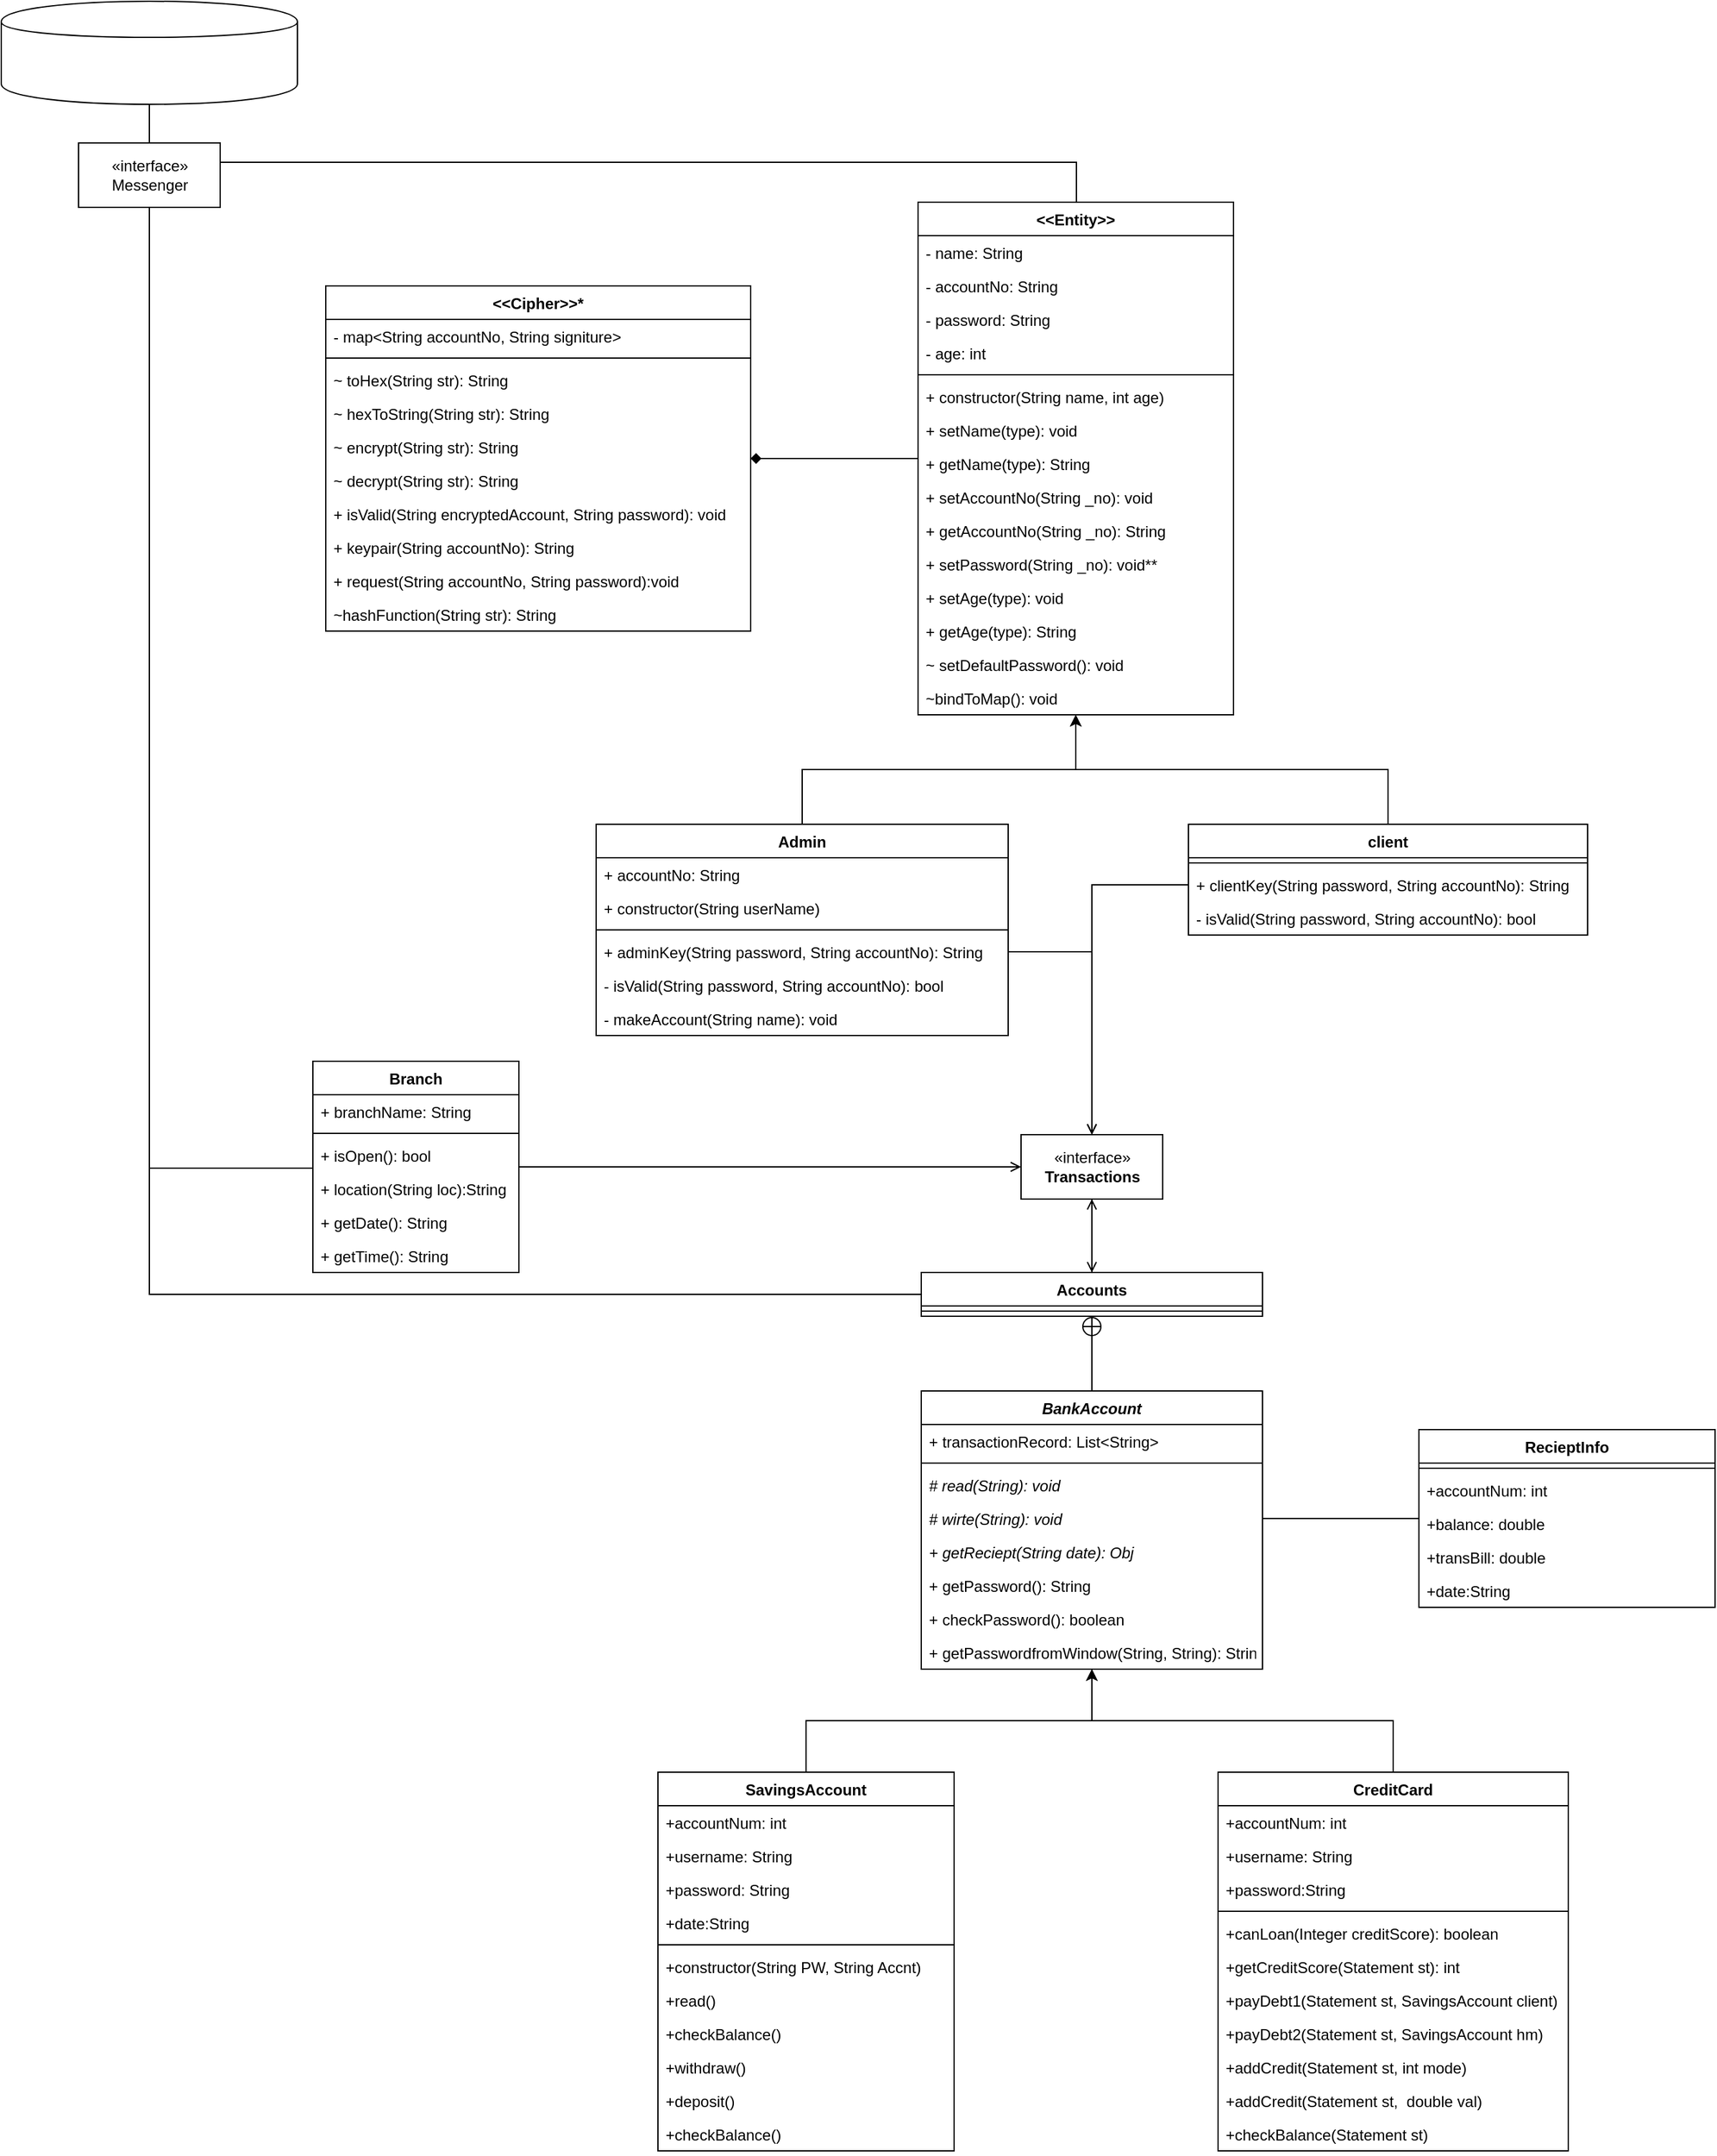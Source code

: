 <mxfile>
    <diagram id="XtzBqbPKRapzx7WILPlB" name="class diagram">
        <mxGraphModel dx="2671" dy="2039" grid="0" gridSize="10" guides="1" tooltips="1" connect="1" arrows="1" fold="1" page="1" pageScale="1" pageWidth="850" pageHeight="1100" math="0" shadow="0">
            <root>
                <mxCell id="0"/>
                <mxCell id="1" parent="0"/>
                <mxCell id="7F8mvfIreFNqTMnALSlc-164" style="edgeStyle=orthogonalEdgeStyle;rounded=0;orthogonalLoop=1;jettySize=auto;html=1;endArrow=diamond;endFill=1;" parent="1" source="2" target="96" edge="1">
                    <mxGeometry relative="1" as="geometry"/>
                </mxCell>
                <mxCell id="2" value="&lt;&lt;Entity&gt;&gt;" style="swimlane;fontStyle=1;align=center;verticalAlign=top;childLayout=stackLayout;horizontal=1;startSize=26;horizontalStack=0;resizeParent=1;resizeParentMax=0;resizeLast=0;collapsible=1;marginBottom=0;" parent="1" vertex="1">
                    <mxGeometry x="300" y="-450" width="245" height="398" as="geometry">
                        <mxRectangle x="300" y="-416" width="88" height="26" as="alternateBounds"/>
                    </mxGeometry>
                </mxCell>
                <mxCell id="3" value="- name: String" style="text;strokeColor=none;fillColor=none;align=left;verticalAlign=top;spacingLeft=4;spacingRight=4;overflow=hidden;rotatable=0;points=[[0,0.5],[1,0.5]];portConstraint=eastwest;" parent="2" vertex="1">
                    <mxGeometry y="26" width="245" height="26" as="geometry"/>
                </mxCell>
                <mxCell id="7" value="- accountNo: String" style="text;strokeColor=none;fillColor=none;align=left;verticalAlign=top;spacingLeft=4;spacingRight=4;overflow=hidden;rotatable=0;points=[[0,0.5],[1,0.5]];portConstraint=eastwest;" parent="2" vertex="1">
                    <mxGeometry y="52" width="245" height="26" as="geometry"/>
                </mxCell>
                <mxCell id="8" value="- password: String" style="text;strokeColor=none;fillColor=none;align=left;verticalAlign=top;spacingLeft=4;spacingRight=4;overflow=hidden;rotatable=0;points=[[0,0.5],[1,0.5]];portConstraint=eastwest;" parent="2" vertex="1">
                    <mxGeometry y="78" width="245" height="26" as="geometry"/>
                </mxCell>
                <mxCell id="6" value="- age: int" style="text;strokeColor=none;fillColor=none;align=left;verticalAlign=top;spacingLeft=4;spacingRight=4;overflow=hidden;rotatable=0;points=[[0,0.5],[1,0.5]];portConstraint=eastwest;" parent="2" vertex="1">
                    <mxGeometry y="104" width="245" height="26" as="geometry"/>
                </mxCell>
                <mxCell id="4" value="" style="line;strokeWidth=1;fillColor=none;align=left;verticalAlign=middle;spacingTop=-1;spacingLeft=3;spacingRight=3;rotatable=0;labelPosition=right;points=[];portConstraint=eastwest;" parent="2" vertex="1">
                    <mxGeometry y="130" width="245" height="8" as="geometry"/>
                </mxCell>
                <mxCell id="94" value="+ constructor(String name, int age)" style="text;strokeColor=none;fillColor=none;align=left;verticalAlign=top;spacingLeft=4;spacingRight=4;overflow=hidden;rotatable=0;points=[[0,0.5],[1,0.5]];portConstraint=eastwest;" parent="2" vertex="1">
                    <mxGeometry y="138" width="245" height="26" as="geometry"/>
                </mxCell>
                <mxCell id="5" value="+ setName(type): void" style="text;strokeColor=none;fillColor=none;align=left;verticalAlign=top;spacingLeft=4;spacingRight=4;overflow=hidden;rotatable=0;points=[[0,0.5],[1,0.5]];portConstraint=eastwest;" parent="2" vertex="1">
                    <mxGeometry y="164" width="245" height="26" as="geometry"/>
                </mxCell>
                <mxCell id="58" value="+ getName(type): String" style="text;strokeColor=none;fillColor=none;align=left;verticalAlign=top;spacingLeft=4;spacingRight=4;overflow=hidden;rotatable=0;points=[[0,0.5],[1,0.5]];portConstraint=eastwest;" parent="2" vertex="1">
                    <mxGeometry y="190" width="245" height="26" as="geometry"/>
                </mxCell>
                <mxCell id="61" value="+ setAccountNo(String _no): void" style="text;strokeColor=none;fillColor=none;align=left;verticalAlign=top;spacingLeft=4;spacingRight=4;overflow=hidden;rotatable=0;points=[[0,0.5],[1,0.5]];portConstraint=eastwest;" parent="2" vertex="1">
                    <mxGeometry y="216" width="245" height="26" as="geometry"/>
                </mxCell>
                <mxCell id="62" value="+ getAccountNo(String _no): String" style="text;strokeColor=none;fillColor=none;align=left;verticalAlign=top;spacingLeft=4;spacingRight=4;overflow=hidden;rotatable=0;points=[[0,0.5],[1,0.5]];portConstraint=eastwest;" parent="2" vertex="1">
                    <mxGeometry y="242" width="245" height="26" as="geometry"/>
                </mxCell>
                <mxCell id="65" value="+ setPassword(String _no): void**" style="text;strokeColor=none;fillColor=none;align=left;verticalAlign=top;spacingLeft=4;spacingRight=4;overflow=hidden;rotatable=0;points=[[0,0.5],[1,0.5]];portConstraint=eastwest;" parent="2" vertex="1">
                    <mxGeometry y="268" width="245" height="26" as="geometry"/>
                </mxCell>
                <mxCell id="59" value="+ setAge(type): void" style="text;strokeColor=none;fillColor=none;align=left;verticalAlign=top;spacingLeft=4;spacingRight=4;overflow=hidden;rotatable=0;points=[[0,0.5],[1,0.5]];portConstraint=eastwest;" parent="2" vertex="1">
                    <mxGeometry y="294" width="245" height="26" as="geometry"/>
                </mxCell>
                <mxCell id="60" value="+ getAge(type): String" style="text;strokeColor=none;fillColor=none;align=left;verticalAlign=top;spacingLeft=4;spacingRight=4;overflow=hidden;rotatable=0;points=[[0,0.5],[1,0.5]];portConstraint=eastwest;" parent="2" vertex="1">
                    <mxGeometry y="320" width="245" height="26" as="geometry"/>
                </mxCell>
                <mxCell id="158" value="~ setDefaultPassword(): void" style="text;strokeColor=none;fillColor=none;align=left;verticalAlign=top;spacingLeft=4;spacingRight=4;overflow=hidden;rotatable=0;points=[[0,0.5],[1,0.5]];portConstraint=eastwest;" parent="2" vertex="1">
                    <mxGeometry y="346" width="245" height="26" as="geometry"/>
                </mxCell>
                <mxCell id="159" value="~bindToMap(): void" style="text;strokeColor=none;fillColor=none;align=left;verticalAlign=top;spacingLeft=4;spacingRight=4;overflow=hidden;rotatable=0;points=[[0,0.5],[1,0.5]];portConstraint=eastwest;" parent="2" vertex="1">
                    <mxGeometry y="372" width="245" height="26" as="geometry"/>
                </mxCell>
                <mxCell id="50" style="edgeStyle=orthogonalEdgeStyle;rounded=0;orthogonalLoop=1;jettySize=auto;html=1;endArrow=open;endFill=0;" parent="1" source="9" target="47" edge="1">
                    <mxGeometry relative="1" as="geometry"/>
                </mxCell>
                <mxCell id="9" value="Accounts" style="swimlane;fontStyle=1;align=center;verticalAlign=top;childLayout=stackLayout;horizontal=1;startSize=26;horizontalStack=0;resizeParent=1;resizeParentMax=0;resizeLast=0;collapsible=1;marginBottom=0;" parent="1" vertex="1">
                    <mxGeometry x="302.5" y="381" width="265" height="34" as="geometry">
                        <mxRectangle x="320" y="379" width="110" height="26" as="alternateBounds"/>
                    </mxGeometry>
                </mxCell>
                <mxCell id="11" value="" style="line;strokeWidth=1;fillColor=none;align=left;verticalAlign=middle;spacingTop=-1;spacingLeft=3;spacingRight=3;rotatable=0;labelPosition=right;points=[];portConstraint=eastwest;" parent="9" vertex="1">
                    <mxGeometry y="26" width="265" height="8" as="geometry"/>
                </mxCell>
                <mxCell id="78" style="edgeStyle=orthogonalEdgeStyle;rounded=0;orthogonalLoop=1;jettySize=auto;html=1;endArrow=open;endFill=0;" parent="1" source="13" target="47" edge="1">
                    <mxGeometry relative="1" as="geometry"/>
                </mxCell>
                <mxCell id="13" value="Branch" style="swimlane;fontStyle=1;align=center;verticalAlign=top;childLayout=stackLayout;horizontal=1;startSize=26;horizontalStack=0;resizeParent=1;resizeParentMax=0;resizeLast=0;collapsible=1;marginBottom=0;" parent="1" vertex="1">
                    <mxGeometry x="-170" y="217" width="160" height="164" as="geometry">
                        <mxRectangle x="-160" y="218" width="68" height="26" as="alternateBounds"/>
                    </mxGeometry>
                </mxCell>
                <mxCell id="14" value="+ branchName: String" style="text;strokeColor=none;fillColor=none;align=left;verticalAlign=top;spacingLeft=4;spacingRight=4;overflow=hidden;rotatable=0;points=[[0,0.5],[1,0.5]];portConstraint=eastwest;" parent="13" vertex="1">
                    <mxGeometry y="26" width="160" height="26" as="geometry"/>
                </mxCell>
                <mxCell id="15" value="" style="line;strokeWidth=1;fillColor=none;align=left;verticalAlign=middle;spacingTop=-1;spacingLeft=3;spacingRight=3;rotatable=0;labelPosition=right;points=[];portConstraint=eastwest;" parent="13" vertex="1">
                    <mxGeometry y="52" width="160" height="8" as="geometry"/>
                </mxCell>
                <mxCell id="16" value="+ isOpen(): bool" style="text;strokeColor=none;fillColor=none;align=left;verticalAlign=top;spacingLeft=4;spacingRight=4;overflow=hidden;rotatable=0;points=[[0,0.5],[1,0.5]];portConstraint=eastwest;" parent="13" vertex="1">
                    <mxGeometry y="60" width="160" height="26" as="geometry"/>
                </mxCell>
                <mxCell id="87" value="+ location(String loc):String" style="text;strokeColor=none;fillColor=none;align=left;verticalAlign=top;spacingLeft=4;spacingRight=4;overflow=hidden;rotatable=0;points=[[0,0.5],[1,0.5]];portConstraint=eastwest;" parent="13" vertex="1">
                    <mxGeometry y="86" width="160" height="26" as="geometry"/>
                </mxCell>
                <mxCell id="68" value="+ getDate(): String" style="text;strokeColor=none;fillColor=none;align=left;verticalAlign=top;spacingLeft=4;spacingRight=4;overflow=hidden;rotatable=0;points=[[0,0.5],[1,0.5]];portConstraint=eastwest;" parent="13" vertex="1">
                    <mxGeometry y="112" width="160" height="26" as="geometry"/>
                </mxCell>
                <mxCell id="69" value="+ getTime(): String" style="text;strokeColor=none;fillColor=none;align=left;verticalAlign=top;spacingLeft=4;spacingRight=4;overflow=hidden;rotatable=0;points=[[0,0.5],[1,0.5]];portConstraint=eastwest;" parent="13" vertex="1">
                    <mxGeometry y="138" width="160" height="26" as="geometry"/>
                </mxCell>
                <mxCell id="46" style="edgeStyle=orthogonalEdgeStyle;rounded=0;orthogonalLoop=1;jettySize=auto;html=1;" parent="1" source="37" target="2" edge="1">
                    <mxGeometry relative="1" as="geometry"/>
                </mxCell>
                <mxCell id="37" value="Admin" style="swimlane;fontStyle=1;align=center;verticalAlign=top;childLayout=stackLayout;horizontal=1;startSize=26;horizontalStack=0;resizeParent=1;resizeParentMax=0;resizeLast=0;collapsible=1;marginBottom=0;" parent="1" vertex="1">
                    <mxGeometry x="50" y="33" width="320" height="164" as="geometry">
                        <mxRectangle x="50" y="67" width="64" height="26" as="alternateBounds"/>
                    </mxGeometry>
                </mxCell>
                <mxCell id="77" value="+ accountNo: String" style="text;strokeColor=none;fillColor=none;align=left;verticalAlign=top;spacingLeft=4;spacingRight=4;overflow=hidden;rotatable=0;points=[[0,0.5],[1,0.5]];portConstraint=eastwest;" parent="37" vertex="1">
                    <mxGeometry y="26" width="320" height="26" as="geometry"/>
                </mxCell>
                <mxCell id="93" value="+ constructor(String userName)" style="text;strokeColor=none;fillColor=none;align=left;verticalAlign=top;spacingLeft=4;spacingRight=4;overflow=hidden;rotatable=0;points=[[0,0.5],[1,0.5]];portConstraint=eastwest;" parent="37" vertex="1">
                    <mxGeometry y="52" width="320" height="26" as="geometry"/>
                </mxCell>
                <mxCell id="39" value="" style="line;strokeWidth=1;fillColor=none;align=left;verticalAlign=middle;spacingTop=-1;spacingLeft=3;spacingRight=3;rotatable=0;labelPosition=right;points=[];portConstraint=eastwest;" parent="37" vertex="1">
                    <mxGeometry y="78" width="320" height="8" as="geometry"/>
                </mxCell>
                <mxCell id="38" value="+ adminKey(String password, String accountNo): String" style="text;strokeColor=none;fillColor=none;align=left;verticalAlign=top;spacingLeft=4;spacingRight=4;overflow=hidden;rotatable=0;points=[[0,0.5],[1,0.5]];portConstraint=eastwest;" parent="37" vertex="1">
                    <mxGeometry y="86" width="320" height="26" as="geometry"/>
                </mxCell>
                <mxCell id="57" value="- isValid(String password, String accountNo): bool" style="text;strokeColor=none;fillColor=none;align=left;verticalAlign=top;spacingLeft=4;spacingRight=4;overflow=hidden;rotatable=0;points=[[0,0.5],[1,0.5]];portConstraint=eastwest;" parent="37" vertex="1">
                    <mxGeometry y="112" width="320" height="26" as="geometry"/>
                </mxCell>
                <mxCell id="75" value="- makeAccount(String name): void " style="text;strokeColor=none;fillColor=none;align=left;verticalAlign=top;spacingLeft=4;spacingRight=4;overflow=hidden;rotatable=0;points=[[0,0.5],[1,0.5]];portConstraint=eastwest;" parent="37" vertex="1">
                    <mxGeometry y="138" width="320" height="26" as="geometry"/>
                </mxCell>
                <mxCell id="45" style="edgeStyle=orthogonalEdgeStyle;rounded=0;orthogonalLoop=1;jettySize=auto;html=1;" parent="1" source="41" target="2" edge="1">
                    <mxGeometry relative="1" as="geometry"/>
                </mxCell>
                <mxCell id="41" value="client" style="swimlane;fontStyle=1;align=center;verticalAlign=top;childLayout=stackLayout;horizontal=1;startSize=26;horizontalStack=0;resizeParent=1;resizeParentMax=0;resizeLast=0;collapsible=1;marginBottom=0;" parent="1" vertex="1">
                    <mxGeometry x="510" y="33" width="310" height="86" as="geometry">
                        <mxRectangle x="510" y="67" width="58" height="26" as="alternateBounds"/>
                    </mxGeometry>
                </mxCell>
                <mxCell id="43" value="" style="line;strokeWidth=1;fillColor=none;align=left;verticalAlign=middle;spacingTop=-1;spacingLeft=3;spacingRight=3;rotatable=0;labelPosition=right;points=[];portConstraint=eastwest;" parent="41" vertex="1">
                    <mxGeometry y="26" width="310" height="8" as="geometry"/>
                </mxCell>
                <mxCell id="42" value="+ clientKey(String password, String accountNo): String" style="text;strokeColor=none;fillColor=none;align=left;verticalAlign=top;spacingLeft=4;spacingRight=4;overflow=hidden;rotatable=0;points=[[0,0.5],[1,0.5]];portConstraint=eastwest;" parent="41" vertex="1">
                    <mxGeometry y="34" width="310" height="26" as="geometry"/>
                </mxCell>
                <mxCell id="56" value="- isValid(String password, String accountNo): bool" style="text;strokeColor=none;fillColor=none;align=left;verticalAlign=top;spacingLeft=4;spacingRight=4;overflow=hidden;rotatable=0;points=[[0,0.5],[1,0.5]];portConstraint=eastwest;" parent="41" vertex="1">
                    <mxGeometry y="60" width="310" height="26" as="geometry"/>
                </mxCell>
                <mxCell id="79" style="edgeStyle=orthogonalEdgeStyle;rounded=0;orthogonalLoop=1;jettySize=auto;html=1;endArrow=open;endFill=0;" parent="1" source="47" target="9" edge="1">
                    <mxGeometry relative="1" as="geometry"/>
                </mxCell>
                <mxCell id="47" value="«interface»&lt;br&gt;&lt;b&gt;Transactions&lt;/b&gt;" style="html=1;" parent="1" vertex="1">
                    <mxGeometry x="380" y="274" width="110" height="50" as="geometry"/>
                </mxCell>
                <mxCell id="55" style="edgeStyle=orthogonalEdgeStyle;rounded=0;orthogonalLoop=1;jettySize=auto;html=1;endArrow=open;endFill=0;" parent="1" source="42" target="47" edge="1">
                    <mxGeometry relative="1" as="geometry"/>
                </mxCell>
                <mxCell id="63" style="edgeStyle=orthogonalEdgeStyle;rounded=0;orthogonalLoop=1;jettySize=auto;html=1;endArrow=open;endFill=0;" parent="1" source="38" target="47" edge="1">
                    <mxGeometry relative="1" as="geometry"/>
                </mxCell>
                <mxCell id="96" value="&lt;&lt;Cipher&gt;&gt;*" style="swimlane;fontStyle=1;align=center;verticalAlign=top;childLayout=stackLayout;horizontal=1;startSize=26;horizontalStack=0;resizeParent=1;resizeParentMax=0;resizeLast=0;collapsible=1;marginBottom=0;" parent="1" vertex="1">
                    <mxGeometry x="-160" y="-385" width="330" height="268" as="geometry">
                        <mxRectangle x="-160" y="-351" width="98" height="26" as="alternateBounds"/>
                    </mxGeometry>
                </mxCell>
                <mxCell id="97" value="- map&lt;String accountNo, String signiture&gt;" style="text;strokeColor=none;fillColor=none;align=left;verticalAlign=top;spacingLeft=4;spacingRight=4;overflow=hidden;rotatable=0;points=[[0,0.5],[1,0.5]];portConstraint=eastwest;" parent="96" vertex="1">
                    <mxGeometry y="26" width="330" height="26" as="geometry"/>
                </mxCell>
                <mxCell id="101" value="" style="line;strokeWidth=1;fillColor=none;align=left;verticalAlign=middle;spacingTop=-1;spacingLeft=3;spacingRight=3;rotatable=0;labelPosition=right;points=[];portConstraint=eastwest;" parent="96" vertex="1">
                    <mxGeometry y="52" width="330" height="8" as="geometry"/>
                </mxCell>
                <mxCell id="102" value="~ toHex(String str): String" style="text;strokeColor=none;fillColor=none;align=left;verticalAlign=top;spacingLeft=4;spacingRight=4;overflow=hidden;rotatable=0;points=[[0,0.5],[1,0.5]];portConstraint=eastwest;" parent="96" vertex="1">
                    <mxGeometry y="60" width="330" height="26" as="geometry"/>
                </mxCell>
                <mxCell id="113" value="~ hexToString(String str): String" style="text;strokeColor=none;fillColor=none;align=left;verticalAlign=top;spacingLeft=4;spacingRight=4;overflow=hidden;rotatable=0;points=[[0,0.5],[1,0.5]];portConstraint=eastwest;" parent="96" vertex="1">
                    <mxGeometry y="86" width="330" height="26" as="geometry"/>
                </mxCell>
                <mxCell id="114" value="~ encrypt(String str): String " style="text;strokeColor=none;fillColor=none;align=left;verticalAlign=top;spacingLeft=4;spacingRight=4;overflow=hidden;rotatable=0;points=[[0,0.5],[1,0.5]];portConstraint=eastwest;" parent="96" vertex="1">
                    <mxGeometry y="112" width="330" height="26" as="geometry"/>
                </mxCell>
                <mxCell id="115" value="~ decrypt(String str): String" style="text;strokeColor=none;fillColor=none;align=left;verticalAlign=top;spacingLeft=4;spacingRight=4;overflow=hidden;rotatable=0;points=[[0,0.5],[1,0.5]];portConstraint=eastwest;" parent="96" vertex="1">
                    <mxGeometry y="138" width="330" height="26" as="geometry"/>
                </mxCell>
                <mxCell id="123" value="+ isValid(String encryptedAccount, String password): void" style="text;strokeColor=none;fillColor=none;align=left;verticalAlign=top;spacingLeft=4;spacingRight=4;overflow=hidden;rotatable=0;points=[[0,0.5],[1,0.5]];portConstraint=eastwest;" parent="96" vertex="1">
                    <mxGeometry y="164" width="330" height="26" as="geometry"/>
                </mxCell>
                <mxCell id="116" value="+ keypair(String accountNo): String" style="text;strokeColor=none;fillColor=none;align=left;verticalAlign=top;spacingLeft=4;spacingRight=4;overflow=hidden;rotatable=0;points=[[0,0.5],[1,0.5]];portConstraint=eastwest;" parent="96" vertex="1">
                    <mxGeometry y="190" width="330" height="26" as="geometry"/>
                </mxCell>
                <mxCell id="122" value="+ request(String accountNo, String password):void" style="text;strokeColor=none;fillColor=none;align=left;verticalAlign=top;spacingLeft=4;spacingRight=4;overflow=hidden;rotatable=0;points=[[0,0.5],[1,0.5]];portConstraint=eastwest;" parent="96" vertex="1">
                    <mxGeometry y="216" width="330" height="26" as="geometry"/>
                </mxCell>
                <mxCell id="117" value="~hashFunction(String str): String" style="text;strokeColor=none;fillColor=none;align=left;verticalAlign=top;spacingLeft=4;spacingRight=4;overflow=hidden;rotatable=0;points=[[0,0.5],[1,0.5]];portConstraint=eastwest;" parent="96" vertex="1">
                    <mxGeometry y="242" width="330" height="26" as="geometry"/>
                </mxCell>
                <mxCell id="7F8mvfIreFNqTMnALSlc-166" style="edgeStyle=orthogonalEdgeStyle;rounded=0;orthogonalLoop=1;jettySize=auto;html=1;startArrow=none;startFill=0;endArrow=none;endFill=0;" parent="1" source="139" target="145" edge="1">
                    <mxGeometry relative="1" as="geometry"/>
                </mxCell>
                <mxCell id="139" value="" style="shape=cylinder;whiteSpace=wrap;html=1;boundedLbl=1;backgroundOutline=1;" parent="1" vertex="1">
                    <mxGeometry x="-412" y="-606" width="230" height="80" as="geometry"/>
                </mxCell>
                <mxCell id="146" style="edgeStyle=orthogonalEdgeStyle;rounded=0;orthogonalLoop=1;jettySize=auto;html=1;exitX=0.5;exitY=0;exitDx=0;exitDy=0;endArrow=open;endFill=0;entryX=0.5;entryY=0;entryDx=0;entryDy=0;" parent="1" source="145" target="145" edge="1">
                    <mxGeometry relative="1" as="geometry"/>
                </mxCell>
                <mxCell id="154" style="edgeStyle=orthogonalEdgeStyle;rounded=0;orthogonalLoop=1;jettySize=auto;html=1;endArrow=none;endFill=0;" parent="1" source="145" target="13" edge="1">
                    <mxGeometry relative="1" as="geometry">
                        <Array as="points">
                            <mxPoint x="-297" y="300"/>
                        </Array>
                    </mxGeometry>
                </mxCell>
                <mxCell id="156" style="edgeStyle=orthogonalEdgeStyle;rounded=0;orthogonalLoop=1;jettySize=auto;html=1;endArrow=none;endFill=0;" parent="1" source="145" target="9" edge="1">
                    <mxGeometry relative="1" as="geometry">
                        <mxPoint x="302.5" y="427.941" as="targetPoint"/>
                        <Array as="points">
                            <mxPoint x="-297" y="398"/>
                        </Array>
                    </mxGeometry>
                </mxCell>
                <mxCell id="7F8mvfIreFNqTMnALSlc-165" style="edgeStyle=orthogonalEdgeStyle;rounded=0;orthogonalLoop=1;jettySize=auto;html=1;startArrow=none;startFill=0;endArrow=none;endFill=0;" parent="1" source="145" target="2" edge="1">
                    <mxGeometry relative="1" as="geometry">
                        <Array as="points">
                            <mxPoint x="423" y="-481"/>
                        </Array>
                    </mxGeometry>
                </mxCell>
                <mxCell id="145" value="«interface»&lt;br&gt;Messenger" style="html=1;" parent="1" vertex="1">
                    <mxGeometry x="-352" y="-496" width="110" height="50" as="geometry"/>
                </mxCell>
                <mxCell id="253" style="edgeStyle=orthogonalEdgeStyle;rounded=0;orthogonalLoop=1;jettySize=auto;html=1;endArrow=circlePlus;endFill=0;" parent="1" source="211" target="9" edge="1">
                    <mxGeometry relative="1" as="geometry"/>
                </mxCell>
                <mxCell id="211" value="BankAccount" style="swimlane;fontStyle=3;align=center;verticalAlign=top;childLayout=stackLayout;horizontal=1;startSize=26;horizontalStack=0;resizeParent=1;resizeParentMax=0;resizeLast=0;collapsible=1;marginBottom=0;" parent="1" vertex="1">
                    <mxGeometry x="302.5" y="473" width="265" height="216" as="geometry">
                        <mxRectangle x="320" y="379" width="110" height="26" as="alternateBounds"/>
                    </mxGeometry>
                </mxCell>
                <mxCell id="212" value="+ transactionRecord: List&lt;String&gt;" style="text;strokeColor=none;fillColor=none;align=left;verticalAlign=top;spacingLeft=4;spacingRight=4;overflow=hidden;rotatable=0;points=[[0,0.5],[1,0.5]];portConstraint=eastwest;" parent="211" vertex="1">
                    <mxGeometry y="26" width="265" height="26" as="geometry"/>
                </mxCell>
                <mxCell id="213" value="" style="line;strokeWidth=1;fillColor=none;align=left;verticalAlign=middle;spacingTop=-1;spacingLeft=3;spacingRight=3;rotatable=0;labelPosition=right;points=[];portConstraint=eastwest;" parent="211" vertex="1">
                    <mxGeometry y="52" width="265" height="8" as="geometry"/>
                </mxCell>
                <mxCell id="214" value="# read(String): void" style="text;strokeColor=none;fillColor=none;align=left;verticalAlign=top;spacingLeft=4;spacingRight=4;overflow=hidden;rotatable=0;points=[[0,0.5],[1,0.5]];portConstraint=eastwest;fontStyle=2" parent="211" vertex="1">
                    <mxGeometry y="60" width="265" height="26" as="geometry"/>
                </mxCell>
                <mxCell id="215" value="# wirte(String): void" style="text;strokeColor=none;fillColor=none;align=left;verticalAlign=top;spacingLeft=4;spacingRight=4;overflow=hidden;rotatable=0;points=[[0,0.5],[1,0.5]];portConstraint=eastwest;fontStyle=2" parent="211" vertex="1">
                    <mxGeometry y="86" width="265" height="26" as="geometry"/>
                </mxCell>
                <mxCell id="216" value="+ getReciept(String date): Obj" style="text;strokeColor=none;fillColor=none;align=left;verticalAlign=top;spacingLeft=4;spacingRight=4;overflow=hidden;rotatable=0;points=[[0,0.5],[1,0.5]];portConstraint=eastwest;fontStyle=2" parent="211" vertex="1">
                    <mxGeometry y="112" width="265" height="26" as="geometry"/>
                </mxCell>
                <mxCell id="217" value="+ getPassword(): String" style="text;strokeColor=none;fillColor=none;align=left;verticalAlign=top;spacingLeft=4;spacingRight=4;overflow=hidden;rotatable=0;points=[[0,0.5],[1,0.5]];portConstraint=eastwest;" parent="211" vertex="1">
                    <mxGeometry y="138" width="265" height="26" as="geometry"/>
                </mxCell>
                <mxCell id="218" value="+ checkPassword(): boolean" style="text;strokeColor=none;fillColor=none;align=left;verticalAlign=top;spacingLeft=4;spacingRight=4;overflow=hidden;rotatable=0;points=[[0,0.5],[1,0.5]];portConstraint=eastwest;" parent="211" vertex="1">
                    <mxGeometry y="164" width="265" height="26" as="geometry"/>
                </mxCell>
                <mxCell id="219" value="+ getPasswordfromWindow(String, String): String" style="text;strokeColor=none;fillColor=none;align=left;verticalAlign=top;spacingLeft=4;spacingRight=4;overflow=hidden;rotatable=0;points=[[0,0.5],[1,0.5]];portConstraint=eastwest;" parent="211" vertex="1">
                    <mxGeometry y="190" width="265" height="26" as="geometry"/>
                </mxCell>
                <mxCell id="220" style="edgeStyle=orthogonalEdgeStyle;rounded=0;orthogonalLoop=1;jettySize=auto;html=1;" parent="1" source="221" target="211" edge="1">
                    <mxGeometry relative="1" as="geometry"/>
                </mxCell>
                <mxCell id="221" value="SavingsAccount" style="swimlane;fontStyle=1;align=center;verticalAlign=top;childLayout=stackLayout;horizontal=1;startSize=26;horizontalStack=0;resizeParent=1;resizeParentMax=0;resizeLast=0;collapsible=1;marginBottom=0;" parent="1" vertex="1">
                    <mxGeometry x="98" y="769" width="230" height="294" as="geometry">
                        <mxRectangle x="95" y="680" width="130" height="26" as="alternateBounds"/>
                    </mxGeometry>
                </mxCell>
                <mxCell id="222" value="+accountNum: int" style="text;strokeColor=none;fillColor=none;align=left;verticalAlign=top;spacingLeft=4;spacingRight=4;overflow=hidden;rotatable=0;points=[[0,0.5],[1,0.5]];portConstraint=eastwest;" parent="221" vertex="1">
                    <mxGeometry y="26" width="230" height="26" as="geometry"/>
                </mxCell>
                <mxCell id="223" value="+username: String" style="text;strokeColor=none;fillColor=none;align=left;verticalAlign=top;spacingLeft=4;spacingRight=4;overflow=hidden;rotatable=0;points=[[0,0.5],[1,0.5]];portConstraint=eastwest;" parent="221" vertex="1">
                    <mxGeometry y="52" width="230" height="26" as="geometry"/>
                </mxCell>
                <mxCell id="224" value="+password: String" style="text;strokeColor=none;fillColor=none;align=left;verticalAlign=top;spacingLeft=4;spacingRight=4;overflow=hidden;rotatable=0;points=[[0,0.5],[1,0.5]];portConstraint=eastwest;" parent="221" vertex="1">
                    <mxGeometry y="78" width="230" height="26" as="geometry"/>
                </mxCell>
                <mxCell id="225" value="+date:String" style="text;strokeColor=none;fillColor=none;align=left;verticalAlign=top;spacingLeft=4;spacingRight=4;overflow=hidden;rotatable=0;points=[[0,0.5],[1,0.5]];portConstraint=eastwest;" parent="221" vertex="1">
                    <mxGeometry y="104" width="230" height="26" as="geometry"/>
                </mxCell>
                <mxCell id="226" value="" style="line;strokeWidth=1;fillColor=none;align=left;verticalAlign=middle;spacingTop=-1;spacingLeft=3;spacingRight=3;rotatable=0;labelPosition=right;points=[];portConstraint=eastwest;" parent="221" vertex="1">
                    <mxGeometry y="130" width="230" height="8" as="geometry"/>
                </mxCell>
                <mxCell id="227" value="+constructor(String PW, String Accnt)" style="text;strokeColor=none;fillColor=none;align=left;verticalAlign=top;spacingLeft=4;spacingRight=4;overflow=hidden;rotatable=0;points=[[0,0.5],[1,0.5]];portConstraint=eastwest;" parent="221" vertex="1">
                    <mxGeometry y="138" width="230" height="26" as="geometry"/>
                </mxCell>
                <mxCell id="228" value="+read()" style="text;strokeColor=none;fillColor=none;align=left;verticalAlign=top;spacingLeft=4;spacingRight=4;overflow=hidden;rotatable=0;points=[[0,0.5],[1,0.5]];portConstraint=eastwest;" parent="221" vertex="1">
                    <mxGeometry y="164" width="230" height="26" as="geometry"/>
                </mxCell>
                <mxCell id="229" value="+checkBalance()" style="text;strokeColor=none;fillColor=none;align=left;verticalAlign=top;spacingLeft=4;spacingRight=4;overflow=hidden;rotatable=0;points=[[0,0.5],[1,0.5]];portConstraint=eastwest;" parent="221" vertex="1">
                    <mxGeometry y="190" width="230" height="26" as="geometry"/>
                </mxCell>
                <mxCell id="230" value="+withdraw()" style="text;strokeColor=none;fillColor=none;align=left;verticalAlign=top;spacingLeft=4;spacingRight=4;overflow=hidden;rotatable=0;points=[[0,0.5],[1,0.5]];portConstraint=eastwest;" parent="221" vertex="1">
                    <mxGeometry y="216" width="230" height="26" as="geometry"/>
                </mxCell>
                <mxCell id="231" value="+deposit()" style="text;strokeColor=none;fillColor=none;align=left;verticalAlign=top;spacingLeft=4;spacingRight=4;overflow=hidden;rotatable=0;points=[[0,0.5],[1,0.5]];portConstraint=eastwest;" parent="221" vertex="1">
                    <mxGeometry y="242" width="230" height="26" as="geometry"/>
                </mxCell>
                <mxCell id="232" value="+checkBalance()" style="text;strokeColor=none;fillColor=none;align=left;verticalAlign=top;spacingLeft=4;spacingRight=4;overflow=hidden;rotatable=0;points=[[0,0.5],[1,0.5]];portConstraint=eastwest;" parent="221" vertex="1">
                    <mxGeometry y="268" width="230" height="26" as="geometry"/>
                </mxCell>
                <mxCell id="233" style="edgeStyle=orthogonalEdgeStyle;rounded=0;orthogonalLoop=1;jettySize=auto;html=1;" parent="1" source="234" target="211" edge="1">
                    <mxGeometry relative="1" as="geometry"/>
                </mxCell>
                <mxCell id="234" value="CreditCard" style="swimlane;fontStyle=1;align=center;verticalAlign=top;childLayout=stackLayout;horizontal=1;startSize=26;horizontalStack=0;resizeParent=1;resizeParentMax=0;resizeLast=0;collapsible=1;marginBottom=0;" parent="1" vertex="1">
                    <mxGeometry x="533" y="769" width="272" height="294" as="geometry">
                        <mxRectangle x="530" y="680" width="88" height="26" as="alternateBounds"/>
                    </mxGeometry>
                </mxCell>
                <mxCell id="235" value="+accountNum: int" style="text;strokeColor=none;fillColor=none;align=left;verticalAlign=top;spacingLeft=4;spacingRight=4;overflow=hidden;rotatable=0;points=[[0,0.5],[1,0.5]];portConstraint=eastwest;" parent="234" vertex="1">
                    <mxGeometry y="26" width="272" height="26" as="geometry"/>
                </mxCell>
                <mxCell id="236" value="+username: String" style="text;strokeColor=none;fillColor=none;align=left;verticalAlign=top;spacingLeft=4;spacingRight=4;overflow=hidden;rotatable=0;points=[[0,0.5],[1,0.5]];portConstraint=eastwest;" parent="234" vertex="1">
                    <mxGeometry y="52" width="272" height="26" as="geometry"/>
                </mxCell>
                <mxCell id="237" value="+password:String" style="text;strokeColor=none;fillColor=none;align=left;verticalAlign=top;spacingLeft=4;spacingRight=4;overflow=hidden;rotatable=0;points=[[0,0.5],[1,0.5]];portConstraint=eastwest;" parent="234" vertex="1">
                    <mxGeometry y="78" width="272" height="26" as="geometry"/>
                </mxCell>
                <mxCell id="238" value="" style="line;strokeWidth=1;fillColor=none;align=left;verticalAlign=middle;spacingTop=-1;spacingLeft=3;spacingRight=3;rotatable=0;labelPosition=right;points=[];portConstraint=eastwest;" parent="234" vertex="1">
                    <mxGeometry y="104" width="272" height="8" as="geometry"/>
                </mxCell>
                <mxCell id="239" value="+canLoan(Integer creditScore): boolean" style="text;strokeColor=none;fillColor=none;align=left;verticalAlign=top;spacingLeft=4;spacingRight=4;overflow=hidden;rotatable=0;points=[[0,0.5],[1,0.5]];portConstraint=eastwest;" parent="234" vertex="1">
                    <mxGeometry y="112" width="272" height="26" as="geometry"/>
                </mxCell>
                <mxCell id="240" value="+getCreditScore(Statement st): int" style="text;strokeColor=none;fillColor=none;align=left;verticalAlign=top;spacingLeft=4;spacingRight=4;overflow=hidden;rotatable=0;points=[[0,0.5],[1,0.5]];portConstraint=eastwest;" parent="234" vertex="1">
                    <mxGeometry y="138" width="272" height="26" as="geometry"/>
                </mxCell>
                <mxCell id="241" value="+payDebt1(Statement st, SavingsAccount client)" style="text;strokeColor=none;fillColor=none;align=left;verticalAlign=top;spacingLeft=4;spacingRight=4;overflow=hidden;rotatable=0;points=[[0,0.5],[1,0.5]];portConstraint=eastwest;" parent="234" vertex="1">
                    <mxGeometry y="164" width="272" height="26" as="geometry"/>
                </mxCell>
                <mxCell id="242" value="+payDebt2(Statement st, SavingsAccount hm)" style="text;strokeColor=none;fillColor=none;align=left;verticalAlign=top;spacingLeft=4;spacingRight=4;overflow=hidden;rotatable=0;points=[[0,0.5],[1,0.5]];portConstraint=eastwest;" parent="234" vertex="1">
                    <mxGeometry y="190" width="272" height="26" as="geometry"/>
                </mxCell>
                <mxCell id="243" value="+addCredit(Statement st, int mode)" style="text;strokeColor=none;fillColor=none;align=left;verticalAlign=top;spacingLeft=4;spacingRight=4;overflow=hidden;rotatable=0;points=[[0,0.5],[1,0.5]];portConstraint=eastwest;" parent="234" vertex="1">
                    <mxGeometry y="216" width="272" height="26" as="geometry"/>
                </mxCell>
                <mxCell id="244" value="+addCredit(Statement st,  double val)" style="text;strokeColor=none;fillColor=none;align=left;verticalAlign=top;spacingLeft=4;spacingRight=4;overflow=hidden;rotatable=0;points=[[0,0.5],[1,0.5]];portConstraint=eastwest;" parent="234" vertex="1">
                    <mxGeometry y="242" width="272" height="26" as="geometry"/>
                </mxCell>
                <mxCell id="245" value="+checkBalance(Statement st)" style="text;strokeColor=none;fillColor=none;align=left;verticalAlign=top;spacingLeft=4;spacingRight=4;overflow=hidden;rotatable=0;points=[[0,0.5],[1,0.5]];portConstraint=eastwest;" parent="234" vertex="1">
                    <mxGeometry y="268" width="272" height="26" as="geometry"/>
                </mxCell>
                <mxCell id="246" value="RecieptInfo" style="swimlane;fontStyle=1;align=center;verticalAlign=top;childLayout=stackLayout;horizontal=1;startSize=26;horizontalStack=0;resizeParent=1;resizeParentMax=0;resizeLast=0;collapsible=1;marginBottom=0;" parent="1" vertex="1">
                    <mxGeometry x="689" y="503" width="230" height="138" as="geometry">
                        <mxRectangle x="95" y="680" width="130" height="26" as="alternateBounds"/>
                    </mxGeometry>
                </mxCell>
                <mxCell id="247" value="" style="line;strokeWidth=1;fillColor=none;align=left;verticalAlign=middle;spacingTop=-1;spacingLeft=3;spacingRight=3;rotatable=0;labelPosition=right;points=[];portConstraint=eastwest;" parent="246" vertex="1">
                    <mxGeometry y="26" width="230" height="8" as="geometry"/>
                </mxCell>
                <mxCell id="248" value="+accountNum: int" style="text;strokeColor=none;fillColor=none;align=left;verticalAlign=top;spacingLeft=4;spacingRight=4;overflow=hidden;rotatable=0;points=[[0,0.5],[1,0.5]];portConstraint=eastwest;" parent="246" vertex="1">
                    <mxGeometry y="34" width="230" height="26" as="geometry"/>
                </mxCell>
                <mxCell id="249" value="+balance: double" style="text;strokeColor=none;fillColor=none;align=left;verticalAlign=top;spacingLeft=4;spacingRight=4;overflow=hidden;rotatable=0;points=[[0,0.5],[1,0.5]];portConstraint=eastwest;" parent="246" vertex="1">
                    <mxGeometry y="60" width="230" height="26" as="geometry"/>
                </mxCell>
                <mxCell id="250" value="+transBill: double" style="text;strokeColor=none;fillColor=none;align=left;verticalAlign=top;spacingLeft=4;spacingRight=4;overflow=hidden;rotatable=0;points=[[0,0.5],[1,0.5]];portConstraint=eastwest;" parent="246" vertex="1">
                    <mxGeometry y="86" width="230" height="26" as="geometry"/>
                </mxCell>
                <mxCell id="251" value="+date:String" style="text;strokeColor=none;fillColor=none;align=left;verticalAlign=top;spacingLeft=4;spacingRight=4;overflow=hidden;rotatable=0;points=[[0,0.5],[1,0.5]];portConstraint=eastwest;" parent="246" vertex="1">
                    <mxGeometry y="112" width="230" height="26" as="geometry"/>
                </mxCell>
                <mxCell id="252" style="edgeStyle=orthogonalEdgeStyle;rounded=0;orthogonalLoop=1;jettySize=auto;html=1;endArrow=none;endFill=0;" parent="1" source="215" target="246" edge="1">
                    <mxGeometry relative="1" as="geometry"/>
                </mxCell>
            </root>
        </mxGraphModel>
    </diagram>
    <diagram id="qC5AG7oZ8M3cBUP5bW6s" name="simplified">
        &#xa;        &#xa;        &#xa;        &#xa;&#xa;&#xa;&#xa;
        <mxGraphModel dx="1956" dy="1695" grid="0" gridSize="10" guides="1" tooltips="1" connect="1" arrows="1" fold="1" page="1" pageScale="1" pageWidth="850" pageHeight="1100" math="0" shadow="0">
            &#xa;            &#xa;            &#xa;            &#xa;&#xa;&#xa;&#xa;
            <root>
                &#xa;                &#xa;                &#xa;                &#xa;&#xa;&#xa;&#xa;
                <mxCell id="elR0RbQFqvbnWXMJICoW-0"/>
                &#xa;                &#xa;                &#xa;                &#xa;&#xa;&#xa;&#xa;
                <mxCell id="elR0RbQFqvbnWXMJICoW-1" parent="elR0RbQFqvbnWXMJICoW-0"/>
                &#xa;                &#xa;                &#xa;                &#xa;&#xa;&#xa;&#xa;
                <mxCell id="4bWciuCOk71IEJVI_lhe-1" style="edgeStyle=orthogonalEdgeStyle;rounded=0;orthogonalLoop=1;jettySize=auto;html=1;entryX=1;entryY=0.5;entryDx=0;entryDy=0;endArrow=diamond;endFill=1;" parent="elR0RbQFqvbnWXMJICoW-1" source="elR0RbQFqvbnWXMJICoW-2" target="elR0RbQFqvbnWXMJICoW-70" edge="1">
                    &#xa;                    &#xa;                    &#xa;                    &#xa;&#xa;&#xa;&#xa;
                    <mxGeometry relative="1" as="geometry"/>
                    &#xa;                    &#xa;                    &#xa;                    &#xa;&#xa;&#xa;&#xa;
                </mxCell>
                &#xa;                &#xa;                &#xa;                &#xa;&#xa;&#xa;&#xa;
                <mxCell id="elR0RbQFqvbnWXMJICoW-2" value="&lt;&lt;Entity&gt;&gt;" style="swimlane;fontStyle=1;align=center;verticalAlign=top;childLayout=stackLayout;horizontal=1;startSize=26;horizontalStack=0;resizeParent=1;resizeParentMax=0;resizeLast=0;collapsible=1;marginBottom=0;" parent="elR0RbQFqvbnWXMJICoW-1" vertex="1" collapsed="1">
                    &#xa;                    &#xa;                    &#xa;                    &#xa;&#xa;&#xa;&#xa;
                    <mxGeometry x="-308" y="-390" width="88" height="26" as="geometry">
                        &#xa;                        &#xa;                        &#xa;                        &#xa;&#xa;&#xa;&#xa;
                        <mxRectangle x="-308" y="-390" width="245" height="34" as="alternateBounds"/>
                        &#xa;                        &#xa;                        &#xa;                        &#xa;&#xa;&#xa;&#xa;
                    </mxGeometry>
                    &#xa;                    &#xa;                    &#xa;                    &#xa;&#xa;&#xa;&#xa;
                </mxCell>
                &#xa;                &#xa;                &#xa;                &#xa;&#xa;&#xa;&#xa;
                <mxCell id="elR0RbQFqvbnWXMJICoW-18" style="edgeStyle=orthogonalEdgeStyle;rounded=0;orthogonalLoop=1;jettySize=auto;html=1;endArrow=open;endFill=0;" parent="elR0RbQFqvbnWXMJICoW-1" source="elR0RbQFqvbnWXMJICoW-19" target="elR0RbQFqvbnWXMJICoW-66" edge="1">
                    &#xa;                    &#xa;                    &#xa;                    &#xa;&#xa;&#xa;&#xa;
                    <mxGeometry relative="1" as="geometry"/>
                    &#xa;                    &#xa;                    &#xa;                    &#xa;&#xa;&#xa;&#xa;
                </mxCell>
                &#xa;                &#xa;                &#xa;                &#xa;&#xa;&#xa;&#xa;
                <mxCell id="elR0RbQFqvbnWXMJICoW-19" value="BankAccount" style="swimlane;fontStyle=3;align=center;verticalAlign=top;childLayout=stackLayout;horizontal=1;startSize=26;horizontalStack=0;resizeParent=1;resizeParentMax=0;resizeLast=0;collapsible=1;marginBottom=0;" parent="elR0RbQFqvbnWXMJICoW-1" vertex="1" collapsed="1">
                    &#xa;                    &#xa;                    &#xa;                    &#xa;&#xa;&#xa;&#xa;
                    <mxGeometry x="-316" y="-110" width="110" height="26" as="geometry">
                        &#xa;                        &#xa;                        &#xa;                        &#xa;&#xa;&#xa;&#xa;
                        <mxRectangle x="320" y="379" width="230" height="190" as="alternateBounds"/>
                        &#xa;                        &#xa;                        &#xa;                        &#xa;&#xa;&#xa;&#xa;
                    </mxGeometry>
                    &#xa;                    &#xa;                    &#xa;                    &#xa;&#xa;&#xa;&#xa;
                </mxCell>
                &#xa;                &#xa;                &#xa;                &#xa;&#xa;&#xa;&#xa;
                <mxCell id="elR0RbQFqvbnWXMJICoW-20" value="+ transactionRecord: List&lt;String&gt;" style="text;strokeColor=none;fillColor=none;align=left;verticalAlign=top;spacingLeft=4;spacingRight=4;overflow=hidden;rotatable=0;points=[[0,0.5],[1,0.5]];portConstraint=eastwest;" parent="elR0RbQFqvbnWXMJICoW-19" vertex="1">
                    &#xa;                    &#xa;                    &#xa;                    &#xa;&#xa;&#xa;&#xa;
                    <mxGeometry y="26" width="110" height="26" as="geometry"/>
                    &#xa;                    &#xa;                    &#xa;                    &#xa;&#xa;&#xa;&#xa;
                </mxCell>
                &#xa;                &#xa;                &#xa;                &#xa;&#xa;&#xa;&#xa;
                <mxCell id="elR0RbQFqvbnWXMJICoW-21" value="" style="line;strokeWidth=1;fillColor=none;align=left;verticalAlign=middle;spacingTop=-1;spacingLeft=3;spacingRight=3;rotatable=0;labelPosition=right;points=[];portConstraint=eastwest;" parent="elR0RbQFqvbnWXMJICoW-19" vertex="1">
                    &#xa;                    &#xa;                    &#xa;                    &#xa;&#xa;&#xa;&#xa;
                    <mxGeometry y="52" width="110" height="8" as="geometry"/>
                    &#xa;                    &#xa;                    &#xa;                    &#xa;&#xa;&#xa;&#xa;
                </mxCell>
                &#xa;                &#xa;                &#xa;                &#xa;&#xa;&#xa;&#xa;
                <mxCell id="elR0RbQFqvbnWXMJICoW-22" value="# read(String): void" style="text;strokeColor=none;fillColor=none;align=left;verticalAlign=top;spacingLeft=4;spacingRight=4;overflow=hidden;rotatable=0;points=[[0,0.5],[1,0.5]];portConstraint=eastwest;fontStyle=2" parent="elR0RbQFqvbnWXMJICoW-19" vertex="1">
                    &#xa;                    &#xa;                    &#xa;                    &#xa;&#xa;&#xa;&#xa;
                    <mxGeometry y="60" width="110" height="26" as="geometry"/>
                    &#xa;                    &#xa;                    &#xa;                    &#xa;&#xa;&#xa;&#xa;
                </mxCell>
                &#xa;                &#xa;                &#xa;                &#xa;&#xa;&#xa;&#xa;
                <mxCell id="elR0RbQFqvbnWXMJICoW-23" value="# wirte(String): void" style="text;strokeColor=none;fillColor=none;align=left;verticalAlign=top;spacingLeft=4;spacingRight=4;overflow=hidden;rotatable=0;points=[[0,0.5],[1,0.5]];portConstraint=eastwest;fontStyle=2" parent="elR0RbQFqvbnWXMJICoW-19" vertex="1">
                    &#xa;                    &#xa;                    &#xa;                    &#xa;&#xa;&#xa;&#xa;
                    <mxGeometry y="86" width="110" height="26" as="geometry"/>
                    &#xa;                    &#xa;                    &#xa;                    &#xa;&#xa;&#xa;&#xa;
                </mxCell>
                &#xa;                &#xa;                &#xa;                &#xa;&#xa;&#xa;&#xa;
                <mxCell id="elR0RbQFqvbnWXMJICoW-24" value="+ getReciept(String date): Obj" style="text;strokeColor=none;fillColor=none;align=left;verticalAlign=top;spacingLeft=4;spacingRight=4;overflow=hidden;rotatable=0;points=[[0,0.5],[1,0.5]];portConstraint=eastwest;fontStyle=2" parent="elR0RbQFqvbnWXMJICoW-19" vertex="1">
                    &#xa;                    &#xa;                    &#xa;                    &#xa;&#xa;&#xa;&#xa;
                    <mxGeometry y="112" width="110" height="26" as="geometry"/>
                    &#xa;                    &#xa;                    &#xa;                    &#xa;&#xa;&#xa;&#xa;
                </mxCell>
                &#xa;                &#xa;                &#xa;                &#xa;&#xa;&#xa;&#xa;
                <mxCell id="elR0RbQFqvbnWXMJICoW-25" value="+ getPassword(): String" style="text;strokeColor=none;fillColor=none;align=left;verticalAlign=top;spacingLeft=4;spacingRight=4;overflow=hidden;rotatable=0;points=[[0,0.5],[1,0.5]];portConstraint=eastwest;" parent="elR0RbQFqvbnWXMJICoW-19" vertex="1">
                    &#xa;                    &#xa;                    &#xa;                    &#xa;&#xa;&#xa;&#xa;
                    <mxGeometry y="138" width="110" height="26" as="geometry"/>
                    &#xa;                    &#xa;                    &#xa;                    &#xa;&#xa;&#xa;&#xa;
                </mxCell>
                &#xa;                &#xa;                &#xa;                &#xa;&#xa;&#xa;&#xa;
                <mxCell id="elR0RbQFqvbnWXMJICoW-26" value="+ isValidPassword(): boolean" style="text;strokeColor=none;fillColor=none;align=left;verticalAlign=top;spacingLeft=4;spacingRight=4;overflow=hidden;rotatable=0;points=[[0,0.5],[1,0.5]];portConstraint=eastwest;" parent="elR0RbQFqvbnWXMJICoW-19" vertex="1">
                    &#xa;                    &#xa;                    &#xa;                    &#xa;&#xa;&#xa;&#xa;
                    <mxGeometry y="164" width="110" height="26" as="geometry"/>
                    &#xa;                    &#xa;                    &#xa;                    &#xa;&#xa;&#xa;&#xa;
                </mxCell>
                &#xa;                &#xa;                &#xa;                &#xa;&#xa;&#xa;&#xa;
                <mxCell id="elR0RbQFqvbnWXMJICoW-27" style="edgeStyle=orthogonalEdgeStyle;rounded=0;orthogonalLoop=1;jettySize=auto;html=1;endArrow=open;endFill=0;" parent="elR0RbQFqvbnWXMJICoW-1" source="elR0RbQFqvbnWXMJICoW-28" target="elR0RbQFqvbnWXMJICoW-66" edge="1">
                    &#xa;                    &#xa;                    &#xa;                    &#xa;&#xa;&#xa;&#xa;
                    <mxGeometry relative="1" as="geometry"/>
                    &#xa;                    &#xa;                    &#xa;                    &#xa;&#xa;&#xa;&#xa;
                </mxCell>
                &#xa;                &#xa;                &#xa;                &#xa;&#xa;&#xa;&#xa;
                <mxCell id="elR0RbQFqvbnWXMJICoW-28" value="Branch" style="swimlane;fontStyle=1;align=center;verticalAlign=top;childLayout=stackLayout;horizontal=1;startSize=26;horizontalStack=0;resizeParent=1;resizeParentMax=0;resizeLast=0;collapsible=1;marginBottom=0;" parent="elR0RbQFqvbnWXMJICoW-1" vertex="1" collapsed="1">
                    &#xa;                    &#xa;                    &#xa;                    &#xa;&#xa;&#xa;&#xa;
                    <mxGeometry x="-450" y="-228" width="68" height="26" as="geometry">
                        &#xa;                        &#xa;                        &#xa;                        &#xa;&#xa;&#xa;&#xa;
                        <mxRectangle x="-160" y="218" width="160" height="164" as="alternateBounds"/>
                        &#xa;                        &#xa;                        &#xa;                        &#xa;&#xa;&#xa;&#xa;
                    </mxGeometry>
                    &#xa;                    &#xa;                    &#xa;                    &#xa;&#xa;&#xa;&#xa;
                </mxCell>
                &#xa;                &#xa;                &#xa;                &#xa;&#xa;&#xa;&#xa;
                <mxCell id="elR0RbQFqvbnWXMJICoW-29" value="+ branchName: String" style="text;strokeColor=none;fillColor=none;align=left;verticalAlign=top;spacingLeft=4;spacingRight=4;overflow=hidden;rotatable=0;points=[[0,0.5],[1,0.5]];portConstraint=eastwest;" parent="elR0RbQFqvbnWXMJICoW-28" vertex="1">
                    &#xa;                    &#xa;                    &#xa;                    &#xa;&#xa;&#xa;&#xa;
                    <mxGeometry y="26" width="68" height="26" as="geometry"/>
                    &#xa;                    &#xa;                    &#xa;                    &#xa;&#xa;&#xa;&#xa;
                </mxCell>
                &#xa;                &#xa;                &#xa;                &#xa;&#xa;&#xa;&#xa;
                <mxCell id="elR0RbQFqvbnWXMJICoW-30" value="" style="line;strokeWidth=1;fillColor=none;align=left;verticalAlign=middle;spacingTop=-1;spacingLeft=3;spacingRight=3;rotatable=0;labelPosition=right;points=[];portConstraint=eastwest;" parent="elR0RbQFqvbnWXMJICoW-28" vertex="1">
                    &#xa;                    &#xa;                    &#xa;                    &#xa;&#xa;&#xa;&#xa;
                    <mxGeometry y="52" width="68" height="8" as="geometry"/>
                    &#xa;                    &#xa;                    &#xa;                    &#xa;&#xa;&#xa;&#xa;
                </mxCell>
                &#xa;                &#xa;                &#xa;                &#xa;&#xa;&#xa;&#xa;
                <mxCell id="elR0RbQFqvbnWXMJICoW-31" value="+ isOpen(): bool" style="text;strokeColor=none;fillColor=none;align=left;verticalAlign=top;spacingLeft=4;spacingRight=4;overflow=hidden;rotatable=0;points=[[0,0.5],[1,0.5]];portConstraint=eastwest;" parent="elR0RbQFqvbnWXMJICoW-28" vertex="1">
                    &#xa;                    &#xa;                    &#xa;                    &#xa;&#xa;&#xa;&#xa;
                    <mxGeometry y="60" width="68" height="26" as="geometry"/>
                    &#xa;                    &#xa;                    &#xa;                    &#xa;&#xa;&#xa;&#xa;
                </mxCell>
                &#xa;                &#xa;                &#xa;                &#xa;&#xa;&#xa;&#xa;
                <mxCell id="elR0RbQFqvbnWXMJICoW-32" value="+ location(String loc):String" style="text;strokeColor=none;fillColor=none;align=left;verticalAlign=top;spacingLeft=4;spacingRight=4;overflow=hidden;rotatable=0;points=[[0,0.5],[1,0.5]];portConstraint=eastwest;" parent="elR0RbQFqvbnWXMJICoW-28" vertex="1">
                    &#xa;                    &#xa;                    &#xa;                    &#xa;&#xa;&#xa;&#xa;
                    <mxGeometry y="86" width="68" height="26" as="geometry"/>
                    &#xa;                    &#xa;                    &#xa;                    &#xa;&#xa;&#xa;&#xa;
                </mxCell>
                &#xa;                &#xa;                &#xa;                &#xa;&#xa;&#xa;&#xa;
                <mxCell id="elR0RbQFqvbnWXMJICoW-33" value="+ getDate(): String" style="text;strokeColor=none;fillColor=none;align=left;verticalAlign=top;spacingLeft=4;spacingRight=4;overflow=hidden;rotatable=0;points=[[0,0.5],[1,0.5]];portConstraint=eastwest;" parent="elR0RbQFqvbnWXMJICoW-28" vertex="1">
                    &#xa;                    &#xa;                    &#xa;                    &#xa;&#xa;&#xa;&#xa;
                    <mxGeometry y="112" width="68" height="26" as="geometry"/>
                    &#xa;                    &#xa;                    &#xa;                    &#xa;&#xa;&#xa;&#xa;
                </mxCell>
                &#xa;                &#xa;                &#xa;                &#xa;&#xa;&#xa;&#xa;
                <mxCell id="elR0RbQFqvbnWXMJICoW-34" value="+ getTime(): String" style="text;strokeColor=none;fillColor=none;align=left;verticalAlign=top;spacingLeft=4;spacingRight=4;overflow=hidden;rotatable=0;points=[[0,0.5],[1,0.5]];portConstraint=eastwest;" parent="elR0RbQFqvbnWXMJICoW-28" vertex="1">
                    &#xa;                    &#xa;                    &#xa;                    &#xa;&#xa;&#xa;&#xa;
                    <mxGeometry y="138" width="68" height="26" as="geometry"/>
                    &#xa;                    &#xa;                    &#xa;                    &#xa;&#xa;&#xa;&#xa;
                </mxCell>
                &#xa;                &#xa;                &#xa;                &#xa;&#xa;&#xa;&#xa;
                <mxCell id="elR0RbQFqvbnWXMJICoW-35" style="edgeStyle=orthogonalEdgeStyle;rounded=0;orthogonalLoop=1;jettySize=auto;html=1;" parent="elR0RbQFqvbnWXMJICoW-1" source="elR0RbQFqvbnWXMJICoW-36" target="elR0RbQFqvbnWXMJICoW-19" edge="1">
                    &#xa;                    &#xa;                    &#xa;                    &#xa;&#xa;&#xa;&#xa;
                    <mxGeometry relative="1" as="geometry">
                        &#xa;                        &#xa;                        &#xa;                        &#xa;&#xa;&#xa;&#xa;
                        <Array as="points">
                            &#xa;                            &#xa;                            &#xa;                            &#xa;&#xa;&#xa;&#xa;
                            <mxPoint x="-354" y="-60"/>
                            &#xa;                            &#xa;                            &#xa;                            &#xa;&#xa;&#xa;&#xa;
                            <mxPoint x="-261" y="-60"/>
                            &#xa;                            &#xa;                            &#xa;                            &#xa;&#xa;&#xa;&#xa;
                        </Array>
                        &#xa;                        &#xa;                        &#xa;                        &#xa;&#xa;&#xa;&#xa;
                    </mxGeometry>
                    &#xa;                    &#xa;                    &#xa;                    &#xa;&#xa;&#xa;&#xa;
                </mxCell>
                &#xa;                &#xa;                &#xa;                &#xa;&#xa;&#xa;&#xa;
                <mxCell id="elR0RbQFqvbnWXMJICoW-36" value="SavingsAccount" style="swimlane;fontStyle=1;align=center;verticalAlign=top;childLayout=stackLayout;horizontal=1;startSize=26;horizontalStack=0;resizeParent=1;resizeParentMax=0;resizeLast=0;collapsible=1;marginBottom=0;" parent="elR0RbQFqvbnWXMJICoW-1" vertex="1" collapsed="1">
                    &#xa;                    &#xa;                    &#xa;                    &#xa;&#xa;&#xa;&#xa;
                    <mxGeometry x="-419" y="-40" width="130" height="26" as="geometry">
                        &#xa;                        &#xa;                        &#xa;                        &#xa;&#xa;&#xa;&#xa;
                        <mxRectangle x="95" y="680" width="230" height="190" as="alternateBounds"/>
                        &#xa;                        &#xa;                        &#xa;                        &#xa;&#xa;&#xa;&#xa;
                    </mxGeometry>
                    &#xa;                    &#xa;                    &#xa;                    &#xa;&#xa;&#xa;&#xa;
                </mxCell>
                &#xa;                &#xa;                &#xa;                &#xa;&#xa;&#xa;&#xa;
                <mxCell id="elR0RbQFqvbnWXMJICoW-37" value="+ transactionRecord: List&lt;String&gt;" style="text;strokeColor=none;fillColor=none;align=left;verticalAlign=top;spacingLeft=4;spacingRight=4;overflow=hidden;rotatable=0;points=[[0,0.5],[1,0.5]];portConstraint=eastwest;" parent="elR0RbQFqvbnWXMJICoW-36" vertex="1">
                    &#xa;                    &#xa;                    &#xa;                    &#xa;&#xa;&#xa;&#xa;
                    <mxGeometry y="26" width="130" height="26" as="geometry"/>
                    &#xa;                    &#xa;                    &#xa;                    &#xa;&#xa;&#xa;&#xa;
                </mxCell>
                &#xa;                &#xa;                &#xa;                &#xa;&#xa;&#xa;&#xa;
                <mxCell id="elR0RbQFqvbnWXMJICoW-38" value="" style="line;strokeWidth=1;fillColor=none;align=left;verticalAlign=middle;spacingTop=-1;spacingLeft=3;spacingRight=3;rotatable=0;labelPosition=right;points=[];portConstraint=eastwest;" parent="elR0RbQFqvbnWXMJICoW-36" vertex="1">
                    &#xa;                    &#xa;                    &#xa;                    &#xa;&#xa;&#xa;&#xa;
                    <mxGeometry y="52" width="130" height="8" as="geometry"/>
                    &#xa;                    &#xa;                    &#xa;                    &#xa;&#xa;&#xa;&#xa;
                </mxCell>
                &#xa;                &#xa;                &#xa;                &#xa;&#xa;&#xa;&#xa;
                <mxCell id="elR0RbQFqvbnWXMJICoW-39" value="+constructor(String PW, String Accnt)" style="text;strokeColor=none;fillColor=none;align=left;verticalAlign=top;spacingLeft=4;spacingRight=4;overflow=hidden;rotatable=0;points=[[0,0.5],[1,0.5]];portConstraint=eastwest;" parent="elR0RbQFqvbnWXMJICoW-36" vertex="1">
                    &#xa;                    &#xa;                    &#xa;                    &#xa;&#xa;&#xa;&#xa;
                    <mxGeometry y="60" width="130" height="26" as="geometry"/>
                    &#xa;                    &#xa;                    &#xa;                    &#xa;&#xa;&#xa;&#xa;
                </mxCell>
                &#xa;                &#xa;                &#xa;                &#xa;&#xa;&#xa;&#xa;
                <mxCell id="elR0RbQFqvbnWXMJICoW-40" value="+read()" style="text;strokeColor=none;fillColor=none;align=left;verticalAlign=top;spacingLeft=4;spacingRight=4;overflow=hidden;rotatable=0;points=[[0,0.5],[1,0.5]];portConstraint=eastwest;" parent="elR0RbQFqvbnWXMJICoW-36" vertex="1">
                    &#xa;                    &#xa;                    &#xa;                    &#xa;&#xa;&#xa;&#xa;
                    <mxGeometry y="86" width="130" height="26" as="geometry"/>
                    &#xa;                    &#xa;                    &#xa;                    &#xa;&#xa;&#xa;&#xa;
                </mxCell>
                &#xa;                &#xa;                &#xa;                &#xa;&#xa;&#xa;&#xa;
                <mxCell id="elR0RbQFqvbnWXMJICoW-41" value="+checkBalance()" style="text;strokeColor=none;fillColor=none;align=left;verticalAlign=top;spacingLeft=4;spacingRight=4;overflow=hidden;rotatable=0;points=[[0,0.5],[1,0.5]];portConstraint=eastwest;" parent="elR0RbQFqvbnWXMJICoW-36" vertex="1">
                    &#xa;                    &#xa;                    &#xa;                    &#xa;&#xa;&#xa;&#xa;
                    <mxGeometry y="112" width="130" height="26" as="geometry"/>
                    &#xa;                    &#xa;                    &#xa;                    &#xa;&#xa;&#xa;&#xa;
                </mxCell>
                &#xa;                &#xa;                &#xa;                &#xa;&#xa;&#xa;&#xa;
                <mxCell id="elR0RbQFqvbnWXMJICoW-42" value="+withdraw()" style="text;strokeColor=none;fillColor=none;align=left;verticalAlign=top;spacingLeft=4;spacingRight=4;overflow=hidden;rotatable=0;points=[[0,0.5],[1,0.5]];portConstraint=eastwest;" parent="elR0RbQFqvbnWXMJICoW-36" vertex="1">
                    &#xa;                    &#xa;                    &#xa;                    &#xa;&#xa;&#xa;&#xa;
                    <mxGeometry y="138" width="130" height="26" as="geometry"/>
                    &#xa;                    &#xa;                    &#xa;                    &#xa;&#xa;&#xa;&#xa;
                </mxCell>
                &#xa;                &#xa;                &#xa;                &#xa;&#xa;&#xa;&#xa;
                <mxCell id="elR0RbQFqvbnWXMJICoW-43" value="+deposit()" style="text;strokeColor=none;fillColor=none;align=left;verticalAlign=top;spacingLeft=4;spacingRight=4;overflow=hidden;rotatable=0;points=[[0,0.5],[1,0.5]];portConstraint=eastwest;" parent="elR0RbQFqvbnWXMJICoW-36" vertex="1">
                    &#xa;                    &#xa;                    &#xa;                    &#xa;&#xa;&#xa;&#xa;
                    <mxGeometry y="164" width="130" height="26" as="geometry"/>
                    &#xa;                    &#xa;                    &#xa;                    &#xa;&#xa;&#xa;&#xa;
                </mxCell>
                &#xa;                &#xa;                &#xa;                &#xa;&#xa;&#xa;&#xa;
                <mxCell id="elR0RbQFqvbnWXMJICoW-44" style="edgeStyle=orthogonalEdgeStyle;rounded=0;orthogonalLoop=1;jettySize=auto;html=1;" parent="elR0RbQFqvbnWXMJICoW-1" source="elR0RbQFqvbnWXMJICoW-45" target="elR0RbQFqvbnWXMJICoW-19" edge="1">
                    &#xa;                    &#xa;                    &#xa;                    &#xa;&#xa;&#xa;&#xa;
                    <mxGeometry relative="1" as="geometry">
                        &#xa;                        &#xa;                        &#xa;                        &#xa;&#xa;&#xa;&#xa;
                        <Array as="points">
                            &#xa;                            &#xa;                            &#xa;                            &#xa;&#xa;&#xa;&#xa;
                            <mxPoint x="-149" y="-60"/>
                            &#xa;                            &#xa;                            &#xa;                            &#xa;&#xa;&#xa;&#xa;
                            <mxPoint x="-261" y="-60"/>
                            &#xa;                            &#xa;                            &#xa;                            &#xa;&#xa;&#xa;&#xa;
                        </Array>
                        &#xa;                        &#xa;                        &#xa;                        &#xa;&#xa;&#xa;&#xa;
                    </mxGeometry>
                    &#xa;                    &#xa;                    &#xa;                    &#xa;&#xa;&#xa;&#xa;
                </mxCell>
                &#xa;                &#xa;                &#xa;                &#xa;&#xa;&#xa;&#xa;
                <mxCell id="elR0RbQFqvbnWXMJICoW-45" value="CreditCard" style="swimlane;fontStyle=1;align=center;verticalAlign=top;childLayout=stackLayout;horizontal=1;startSize=26;horizontalStack=0;resizeParent=1;resizeParentMax=0;resizeLast=0;collapsible=1;marginBottom=0;" parent="elR0RbQFqvbnWXMJICoW-1" vertex="1" collapsed="1">
                    &#xa;                    &#xa;                    &#xa;                    &#xa;&#xa;&#xa;&#xa;
                    <mxGeometry x="-193.5" y="-40" width="88" height="26" as="geometry">
                        &#xa;                        &#xa;                        &#xa;                        &#xa;&#xa;&#xa;&#xa;
                        <mxRectangle x="530" y="680" width="230" height="164" as="alternateBounds"/>
                        &#xa;                        &#xa;                        &#xa;                        &#xa;&#xa;&#xa;&#xa;
                    </mxGeometry>
                    &#xa;                    &#xa;                    &#xa;                    &#xa;&#xa;&#xa;&#xa;
                </mxCell>
                &#xa;                &#xa;                &#xa;                &#xa;&#xa;&#xa;&#xa;
                <mxCell id="elR0RbQFqvbnWXMJICoW-46" value="+ transactionRecord: List&lt;String&gt;" style="text;strokeColor=none;fillColor=none;align=left;verticalAlign=top;spacingLeft=4;spacingRight=4;overflow=hidden;rotatable=0;points=[[0,0.5],[1,0.5]];portConstraint=eastwest;" parent="elR0RbQFqvbnWXMJICoW-45" vertex="1">
                    &#xa;                    &#xa;                    &#xa;                    &#xa;&#xa;&#xa;&#xa;
                    <mxGeometry y="26" width="88" height="26" as="geometry"/>
                    &#xa;                    &#xa;                    &#xa;                    &#xa;&#xa;&#xa;&#xa;
                </mxCell>
                &#xa;                &#xa;                &#xa;                &#xa;&#xa;&#xa;&#xa;
                <mxCell id="elR0RbQFqvbnWXMJICoW-47" value="" style="line;strokeWidth=1;fillColor=none;align=left;verticalAlign=middle;spacingTop=-1;spacingLeft=3;spacingRight=3;rotatable=0;labelPosition=right;points=[];portConstraint=eastwest;" parent="elR0RbQFqvbnWXMJICoW-45" vertex="1">
                    &#xa;                    &#xa;                    &#xa;                    &#xa;&#xa;&#xa;&#xa;
                    <mxGeometry y="52" width="88" height="8" as="geometry"/>
                    &#xa;                    &#xa;                    &#xa;                    &#xa;&#xa;&#xa;&#xa;
                </mxCell>
                &#xa;                &#xa;                &#xa;                &#xa;&#xa;&#xa;&#xa;
                <mxCell id="elR0RbQFqvbnWXMJICoW-48" value="+canLoan(Integer creditScore): boolean" style="text;strokeColor=none;fillColor=none;align=left;verticalAlign=top;spacingLeft=4;spacingRight=4;overflow=hidden;rotatable=0;points=[[0,0.5],[1,0.5]];portConstraint=eastwest;" parent="elR0RbQFqvbnWXMJICoW-45" vertex="1">
                    &#xa;                    &#xa;                    &#xa;                    &#xa;&#xa;&#xa;&#xa;
                    <mxGeometry y="60" width="88" height="26" as="geometry"/>
                    &#xa;                    &#xa;                    &#xa;                    &#xa;&#xa;&#xa;&#xa;
                </mxCell>
                &#xa;                &#xa;                &#xa;                &#xa;&#xa;&#xa;&#xa;
                <mxCell id="elR0RbQFqvbnWXMJICoW-49" value="+ payDebts()" style="text;strokeColor=none;fillColor=none;align=left;verticalAlign=top;spacingLeft=4;spacingRight=4;overflow=hidden;rotatable=0;points=[[0,0.5],[1,0.5]];portConstraint=eastwest;" parent="elR0RbQFqvbnWXMJICoW-45" vertex="1">
                    &#xa;                    &#xa;                    &#xa;                    &#xa;&#xa;&#xa;&#xa;
                    <mxGeometry y="86" width="88" height="26" as="geometry"/>
                    &#xa;                    &#xa;                    &#xa;                    &#xa;&#xa;&#xa;&#xa;
                </mxCell>
                &#xa;                &#xa;                &#xa;                &#xa;&#xa;&#xa;&#xa;
                <mxCell id="elR0RbQFqvbnWXMJICoW-50" value="+ addCredit()" style="text;strokeColor=none;fillColor=none;align=left;verticalAlign=top;spacingLeft=4;spacingRight=4;overflow=hidden;rotatable=0;points=[[0,0.5],[1,0.5]];portConstraint=eastwest;" parent="elR0RbQFqvbnWXMJICoW-45" vertex="1">
                    &#xa;                    &#xa;                    &#xa;                    &#xa;&#xa;&#xa;&#xa;
                    <mxGeometry y="112" width="88" height="26" as="geometry"/>
                    &#xa;                    &#xa;                    &#xa;                    &#xa;&#xa;&#xa;&#xa;
                </mxCell>
                &#xa;                &#xa;                &#xa;                &#xa;&#xa;&#xa;&#xa;
                <mxCell id="elR0RbQFqvbnWXMJICoW-51" value="+ addDebt()" style="text;strokeColor=none;fillColor=none;align=left;verticalAlign=top;spacingLeft=4;spacingRight=4;overflow=hidden;rotatable=0;points=[[0,0.5],[1,0.5]];portConstraint=eastwest;" parent="elR0RbQFqvbnWXMJICoW-45" vertex="1">
                    &#xa;                    &#xa;                    &#xa;                    &#xa;&#xa;&#xa;&#xa;
                    <mxGeometry y="138" width="88" height="26" as="geometry"/>
                    &#xa;                    &#xa;                    &#xa;                    &#xa;&#xa;&#xa;&#xa;
                </mxCell>
                &#xa;                &#xa;                &#xa;                &#xa;&#xa;&#xa;&#xa;
                <mxCell id="elR0RbQFqvbnWXMJICoW-52" style="edgeStyle=orthogonalEdgeStyle;rounded=0;orthogonalLoop=1;jettySize=auto;html=1;" parent="elR0RbQFqvbnWXMJICoW-1" source="elR0RbQFqvbnWXMJICoW-53" target="elR0RbQFqvbnWXMJICoW-2" edge="1">
                    &#xa;                    &#xa;                    &#xa;                    &#xa;&#xa;&#xa;&#xa;
                    <mxGeometry relative="1" as="geometry"/>
                    &#xa;                    &#xa;                    &#xa;                    &#xa;&#xa;&#xa;&#xa;
                </mxCell>
                &#xa;                &#xa;                &#xa;                &#xa;&#xa;&#xa;&#xa;
                <mxCell id="elR0RbQFqvbnWXMJICoW-93" style="edgeStyle=orthogonalEdgeStyle;rounded=0;orthogonalLoop=1;jettySize=auto;html=1;endArrow=open;endFill=0;" parent="elR0RbQFqvbnWXMJICoW-1" source="elR0RbQFqvbnWXMJICoW-53" target="elR0RbQFqvbnWXMJICoW-66" edge="1">
                    &#xa;                    &#xa;                    &#xa;                    &#xa;&#xa;&#xa;&#xa;
                    <mxGeometry relative="1" as="geometry"/>
                    &#xa;                    &#xa;                    &#xa;                    &#xa;&#xa;&#xa;&#xa;
                </mxCell>
                &#xa;                &#xa;                &#xa;                &#xa;&#xa;&#xa;&#xa;
                <mxCell id="elR0RbQFqvbnWXMJICoW-53" value="Admin" style="swimlane;fontStyle=1;align=center;verticalAlign=top;childLayout=stackLayout;horizontal=1;startSize=26;horizontalStack=0;resizeParent=1;resizeParentMax=0;resizeLast=0;collapsible=1;marginBottom=0;" parent="elR0RbQFqvbnWXMJICoW-1" vertex="1" collapsed="1">
                    &#xa;                    &#xa;                    &#xa;                    &#xa;&#xa;&#xa;&#xa;
                    <mxGeometry x="-353" y="-310" width="64" height="26" as="geometry">
                        &#xa;                        &#xa;                        &#xa;                        &#xa;&#xa;&#xa;&#xa;
                        <mxRectangle x="50" y="67" width="320" height="164" as="alternateBounds"/>
                        &#xa;                        &#xa;                        &#xa;                        &#xa;&#xa;&#xa;&#xa;
                    </mxGeometry>
                    &#xa;                    &#xa;                    &#xa;                    &#xa;&#xa;&#xa;&#xa;
                </mxCell>
                &#xa;                &#xa;                &#xa;                &#xa;&#xa;&#xa;&#xa;
                <mxCell id="elR0RbQFqvbnWXMJICoW-54" value="+ accountNo: String" style="text;strokeColor=none;fillColor=none;align=left;verticalAlign=top;spacingLeft=4;spacingRight=4;overflow=hidden;rotatable=0;points=[[0,0.5],[1,0.5]];portConstraint=eastwest;" parent="elR0RbQFqvbnWXMJICoW-53" vertex="1">
                    &#xa;                    &#xa;                    &#xa;                    &#xa;&#xa;&#xa;&#xa;
                    <mxGeometry y="26" width="64" height="26" as="geometry"/>
                    &#xa;                    &#xa;                    &#xa;                    &#xa;&#xa;&#xa;&#xa;
                </mxCell>
                &#xa;                &#xa;                &#xa;                &#xa;&#xa;&#xa;&#xa;
                <mxCell id="elR0RbQFqvbnWXMJICoW-55" value="+ constructor(String userName)" style="text;strokeColor=none;fillColor=none;align=left;verticalAlign=top;spacingLeft=4;spacingRight=4;overflow=hidden;rotatable=0;points=[[0,0.5],[1,0.5]];portConstraint=eastwest;" parent="elR0RbQFqvbnWXMJICoW-53" vertex="1">
                    &#xa;                    &#xa;                    &#xa;                    &#xa;&#xa;&#xa;&#xa;
                    <mxGeometry y="52" width="64" height="26" as="geometry"/>
                    &#xa;                    &#xa;                    &#xa;                    &#xa;&#xa;&#xa;&#xa;
                </mxCell>
                &#xa;                &#xa;                &#xa;                &#xa;&#xa;&#xa;&#xa;
                <mxCell id="elR0RbQFqvbnWXMJICoW-56" value="" style="line;strokeWidth=1;fillColor=none;align=left;verticalAlign=middle;spacingTop=-1;spacingLeft=3;spacingRight=3;rotatable=0;labelPosition=right;points=[];portConstraint=eastwest;" parent="elR0RbQFqvbnWXMJICoW-53" vertex="1">
                    &#xa;                    &#xa;                    &#xa;                    &#xa;&#xa;&#xa;&#xa;
                    <mxGeometry y="78" width="64" height="8" as="geometry"/>
                    &#xa;                    &#xa;                    &#xa;                    &#xa;&#xa;&#xa;&#xa;
                </mxCell>
                &#xa;                &#xa;                &#xa;                &#xa;&#xa;&#xa;&#xa;
                <mxCell id="elR0RbQFqvbnWXMJICoW-57" value="+ adminKey(String password, String accountNo): String" style="text;strokeColor=none;fillColor=none;align=left;verticalAlign=top;spacingLeft=4;spacingRight=4;overflow=hidden;rotatable=0;points=[[0,0.5],[1,0.5]];portConstraint=eastwest;" parent="elR0RbQFqvbnWXMJICoW-53" vertex="1">
                    &#xa;                    &#xa;                    &#xa;                    &#xa;&#xa;&#xa;&#xa;
                    <mxGeometry y="86" width="64" height="26" as="geometry"/>
                    &#xa;                    &#xa;                    &#xa;                    &#xa;&#xa;&#xa;&#xa;
                </mxCell>
                &#xa;                &#xa;                &#xa;                &#xa;&#xa;&#xa;&#xa;
                <mxCell id="elR0RbQFqvbnWXMJICoW-58" value="- isValid(String password, String accountNo): bool" style="text;strokeColor=none;fillColor=none;align=left;verticalAlign=top;spacingLeft=4;spacingRight=4;overflow=hidden;rotatable=0;points=[[0,0.5],[1,0.5]];portConstraint=eastwest;" parent="elR0RbQFqvbnWXMJICoW-53" vertex="1">
                    &#xa;                    &#xa;                    &#xa;                    &#xa;&#xa;&#xa;&#xa;
                    <mxGeometry y="112" width="64" height="26" as="geometry"/>
                    &#xa;                    &#xa;                    &#xa;                    &#xa;&#xa;&#xa;&#xa;
                </mxCell>
                &#xa;                &#xa;                &#xa;                &#xa;&#xa;&#xa;&#xa;
                <mxCell id="elR0RbQFqvbnWXMJICoW-59" value="- makeAccount(String name): void " style="text;strokeColor=none;fillColor=none;align=left;verticalAlign=top;spacingLeft=4;spacingRight=4;overflow=hidden;rotatable=0;points=[[0,0.5],[1,0.5]];portConstraint=eastwest;" parent="elR0RbQFqvbnWXMJICoW-53" vertex="1">
                    &#xa;                    &#xa;                    &#xa;                    &#xa;&#xa;&#xa;&#xa;
                    <mxGeometry y="138" width="64" height="26" as="geometry"/>
                    &#xa;                    &#xa;                    &#xa;                    &#xa;&#xa;&#xa;&#xa;
                </mxCell>
                &#xa;                &#xa;                &#xa;                &#xa;&#xa;&#xa;&#xa;
                <mxCell id="elR0RbQFqvbnWXMJICoW-66" value="&amp;lt;&amp;lt;front-end&amp;gt;&amp;gt;" style="html=1;" parent="elR0RbQFqvbnWXMJICoW-1" vertex="1">
                    &#xa;                    &#xa;                    &#xa;                    &#xa;&#xa;&#xa;&#xa;
                    <mxGeometry x="-316" y="-240" width="110" height="50" as="geometry"/>
                    &#xa;                    &#xa;                    &#xa;                    &#xa;&#xa;&#xa;&#xa;
                </mxCell>
                &#xa;                &#xa;                &#xa;                &#xa;&#xa;&#xa;&#xa;
                <mxCell id="elR0RbQFqvbnWXMJICoW-67" style="edgeStyle=orthogonalEdgeStyle;rounded=0;orthogonalLoop=1;jettySize=auto;html=1;endArrow=open;endFill=0;" parent="elR0RbQFqvbnWXMJICoW-1" source="elR0RbQFqvbnWXMJICoW-63" target="elR0RbQFqvbnWXMJICoW-66" edge="1">
                    &#xa;                    &#xa;                    &#xa;                    &#xa;&#xa;&#xa;&#xa;
                    <mxGeometry relative="1" as="geometry"/>
                    &#xa;                    &#xa;                    &#xa;                    &#xa;&#xa;&#xa;&#xa;
                </mxCell>
                &#xa;                &#xa;                &#xa;                &#xa;&#xa;&#xa;&#xa;
                <mxCell id="elR0RbQFqvbnWXMJICoW-70" value="&lt;&lt;Cipher&gt;&gt;*" style="swimlane;fontStyle=1;align=center;verticalAlign=top;childLayout=stackLayout;horizontal=1;startSize=26;horizontalStack=0;resizeParent=1;resizeParentMax=0;resizeLast=0;collapsible=1;marginBottom=0;" parent="elR0RbQFqvbnWXMJICoW-1" vertex="1" collapsed="1">
                    &#xa;                    &#xa;                    &#xa;                    &#xa;&#xa;&#xa;&#xa;
                    <mxGeometry x="-440" y="-390" width="98" height="26" as="geometry">
                        &#xa;                        &#xa;                        &#xa;                        &#xa;&#xa;&#xa;&#xa;
                        <mxRectangle x="-440" y="-390" width="330" height="268" as="alternateBounds"/>
                        &#xa;                        &#xa;                        &#xa;                        &#xa;&#xa;&#xa;&#xa;
                    </mxGeometry>
                    &#xa;                    &#xa;                    &#xa;                    &#xa;&#xa;&#xa;&#xa;
                </mxCell>
                &#xa;                &#xa;                &#xa;                &#xa;&#xa;&#xa;&#xa;
                <mxCell id="elR0RbQFqvbnWXMJICoW-71" value="- map&lt;String accountNo, String signiture&gt;" style="text;strokeColor=none;fillColor=none;align=left;verticalAlign=top;spacingLeft=4;spacingRight=4;overflow=hidden;rotatable=0;points=[[0,0.5],[1,0.5]];portConstraint=eastwest;" parent="elR0RbQFqvbnWXMJICoW-70" vertex="1">
                    &#xa;                    &#xa;                    &#xa;                    &#xa;&#xa;&#xa;&#xa;
                    <mxGeometry y="26" width="98" height="26" as="geometry"/>
                    &#xa;                    &#xa;                    &#xa;                    &#xa;&#xa;&#xa;&#xa;
                </mxCell>
                &#xa;                &#xa;                &#xa;                &#xa;&#xa;&#xa;&#xa;
                <mxCell id="elR0RbQFqvbnWXMJICoW-72" value="" style="line;strokeWidth=1;fillColor=none;align=left;verticalAlign=middle;spacingTop=-1;spacingLeft=3;spacingRight=3;rotatable=0;labelPosition=right;points=[];portConstraint=eastwest;" parent="elR0RbQFqvbnWXMJICoW-70" vertex="1">
                    &#xa;                    &#xa;                    &#xa;                    &#xa;&#xa;&#xa;&#xa;
                    <mxGeometry y="52" width="98" height="8" as="geometry"/>
                    &#xa;                    &#xa;                    &#xa;                    &#xa;&#xa;&#xa;&#xa;
                </mxCell>
                &#xa;                &#xa;                &#xa;                &#xa;&#xa;&#xa;&#xa;
                <mxCell id="elR0RbQFqvbnWXMJICoW-73" value="~ toHex(String str): String" style="text;strokeColor=none;fillColor=none;align=left;verticalAlign=top;spacingLeft=4;spacingRight=4;overflow=hidden;rotatable=0;points=[[0,0.5],[1,0.5]];portConstraint=eastwest;" parent="elR0RbQFqvbnWXMJICoW-70" vertex="1">
                    &#xa;                    &#xa;                    &#xa;                    &#xa;&#xa;&#xa;&#xa;
                    <mxGeometry y="60" width="98" height="26" as="geometry"/>
                    &#xa;                    &#xa;                    &#xa;                    &#xa;&#xa;&#xa;&#xa;
                </mxCell>
                &#xa;                &#xa;                &#xa;                &#xa;&#xa;&#xa;&#xa;
                <mxCell id="elR0RbQFqvbnWXMJICoW-74" value="~ hexToString(String str): String" style="text;strokeColor=none;fillColor=none;align=left;verticalAlign=top;spacingLeft=4;spacingRight=4;overflow=hidden;rotatable=0;points=[[0,0.5],[1,0.5]];portConstraint=eastwest;" parent="elR0RbQFqvbnWXMJICoW-70" vertex="1">
                    &#xa;                    &#xa;                    &#xa;                    &#xa;&#xa;&#xa;&#xa;
                    <mxGeometry y="86" width="98" height="26" as="geometry"/>
                    &#xa;                    &#xa;                    &#xa;                    &#xa;&#xa;&#xa;&#xa;
                </mxCell>
                &#xa;                &#xa;                &#xa;                &#xa;&#xa;&#xa;&#xa;
                <mxCell id="elR0RbQFqvbnWXMJICoW-75" value="~ encrypt(String str): String " style="text;strokeColor=none;fillColor=none;align=left;verticalAlign=top;spacingLeft=4;spacingRight=4;overflow=hidden;rotatable=0;points=[[0,0.5],[1,0.5]];portConstraint=eastwest;" parent="elR0RbQFqvbnWXMJICoW-70" vertex="1">
                    &#xa;                    &#xa;                    &#xa;                    &#xa;&#xa;&#xa;&#xa;
                    <mxGeometry y="112" width="98" height="26" as="geometry"/>
                    &#xa;                    &#xa;                    &#xa;                    &#xa;&#xa;&#xa;&#xa;
                </mxCell>
                &#xa;                &#xa;                &#xa;                &#xa;&#xa;&#xa;&#xa;
                <mxCell id="elR0RbQFqvbnWXMJICoW-76" value="~ decrypt(String str): String" style="text;strokeColor=none;fillColor=none;align=left;verticalAlign=top;spacingLeft=4;spacingRight=4;overflow=hidden;rotatable=0;points=[[0,0.5],[1,0.5]];portConstraint=eastwest;" parent="elR0RbQFqvbnWXMJICoW-70" vertex="1">
                    &#xa;                    &#xa;                    &#xa;                    &#xa;&#xa;&#xa;&#xa;
                    <mxGeometry y="138" width="98" height="26" as="geometry"/>
                    &#xa;                    &#xa;                    &#xa;                    &#xa;&#xa;&#xa;&#xa;
                </mxCell>
                &#xa;                &#xa;                &#xa;                &#xa;&#xa;&#xa;&#xa;
                <mxCell id="elR0RbQFqvbnWXMJICoW-77" value="+ keypair(String accountNo): String" style="text;strokeColor=none;fillColor=none;align=left;verticalAlign=top;spacingLeft=4;spacingRight=4;overflow=hidden;rotatable=0;points=[[0,0.5],[1,0.5]];portConstraint=eastwest;" parent="elR0RbQFqvbnWXMJICoW-70" vertex="1">
                    &#xa;                    &#xa;                    &#xa;                    &#xa;&#xa;&#xa;&#xa;
                    <mxGeometry y="164" width="98" height="26" as="geometry"/>
                    &#xa;                    &#xa;                    &#xa;                    &#xa;&#xa;&#xa;&#xa;
                </mxCell>
                &#xa;                &#xa;                &#xa;                &#xa;&#xa;&#xa;&#xa;
                <mxCell id="elR0RbQFqvbnWXMJICoW-78" value="+ request(String accountNo, String password):void" style="text;strokeColor=none;fillColor=none;align=left;verticalAlign=top;spacingLeft=4;spacingRight=4;overflow=hidden;rotatable=0;points=[[0,0.5],[1,0.5]];portConstraint=eastwest;" parent="elR0RbQFqvbnWXMJICoW-70" vertex="1">
                    &#xa;                    &#xa;                    &#xa;                    &#xa;&#xa;&#xa;&#xa;
                    <mxGeometry y="190" width="98" height="26" as="geometry"/>
                    &#xa;                    &#xa;                    &#xa;                    &#xa;&#xa;&#xa;&#xa;
                </mxCell>
                &#xa;                &#xa;                &#xa;                &#xa;&#xa;&#xa;&#xa;
                <mxCell id="elR0RbQFqvbnWXMJICoW-79" value="+ isValid(String encryptedAccount, String password): void" style="text;strokeColor=none;fillColor=none;align=left;verticalAlign=top;spacingLeft=4;spacingRight=4;overflow=hidden;rotatable=0;points=[[0,0.5],[1,0.5]];portConstraint=eastwest;" parent="elR0RbQFqvbnWXMJICoW-70" vertex="1">
                    &#xa;                    &#xa;                    &#xa;                    &#xa;&#xa;&#xa;&#xa;
                    <mxGeometry y="216" width="98" height="26" as="geometry"/>
                    &#xa;                    &#xa;                    &#xa;                    &#xa;&#xa;&#xa;&#xa;
                </mxCell>
                &#xa;                &#xa;                &#xa;                &#xa;&#xa;&#xa;&#xa;
                <mxCell id="elR0RbQFqvbnWXMJICoW-80" value="~hashFunction(String str): String" style="text;strokeColor=none;fillColor=none;align=left;verticalAlign=top;spacingLeft=4;spacingRight=4;overflow=hidden;rotatable=0;points=[[0,0.5],[1,0.5]];portConstraint=eastwest;" parent="elR0RbQFqvbnWXMJICoW-70" vertex="1">
                    &#xa;                    &#xa;                    &#xa;                    &#xa;&#xa;&#xa;&#xa;
                    <mxGeometry y="242" width="98" height="26" as="geometry"/>
                    &#xa;                    &#xa;                    &#xa;                    &#xa;&#xa;&#xa;&#xa;
                </mxCell>
                &#xa;                &#xa;                &#xa;                &#xa;&#xa;&#xa;&#xa;
                <mxCell id="4bWciuCOk71IEJVI_lhe-0" style="edgeStyle=orthogonalEdgeStyle;rounded=0;orthogonalLoop=1;jettySize=auto;html=1;endArrow=none;endFill=0;" parent="elR0RbQFqvbnWXMJICoW-1" source="elR0RbQFqvbnWXMJICoW-82" target="elR0RbQFqvbnWXMJICoW-89" edge="1">
                    &#xa;                    &#xa;                    &#xa;                    &#xa;&#xa;&#xa;&#xa;
                    <mxGeometry relative="1" as="geometry"/>
                    &#xa;                    &#xa;                    &#xa;                    &#xa;&#xa;&#xa;&#xa;
                </mxCell>
                &#xa;                &#xa;                &#xa;                &#xa;&#xa;&#xa;&#xa;
                <mxCell id="elR0RbQFqvbnWXMJICoW-82" value="" style="shape=cylinder;whiteSpace=wrap;html=1;boundedLbl=1;backgroundOutline=1;" parent="elR0RbQFqvbnWXMJICoW-1" vertex="1">
                    &#xa;                    &#xa;                    &#xa;                    &#xa;&#xa;&#xa;&#xa;
                    <mxGeometry x="-680" y="-560" width="230" height="80" as="geometry"/>
                    &#xa;                    &#xa;                    &#xa;                    &#xa;&#xa;&#xa;&#xa;
                </mxCell>
                &#xa;                &#xa;                &#xa;                &#xa;&#xa;&#xa;&#xa;
                <mxCell id="elR0RbQFqvbnWXMJICoW-83" style="edgeStyle=orthogonalEdgeStyle;rounded=0;orthogonalLoop=1;jettySize=auto;html=1;exitX=0.5;exitY=0;exitDx=0;exitDy=0;endArrow=open;endFill=0;entryX=0.5;entryY=0;entryDx=0;entryDy=0;" parent="elR0RbQFqvbnWXMJICoW-1" source="elR0RbQFqvbnWXMJICoW-89" target="elR0RbQFqvbnWXMJICoW-89" edge="1">
                    &#xa;                    &#xa;                    &#xa;                    &#xa;&#xa;&#xa;&#xa;
                    <mxGeometry relative="1" as="geometry"/>
                    &#xa;                    &#xa;                    &#xa;                    &#xa;&#xa;&#xa;&#xa;
                </mxCell>
                &#xa;                &#xa;                &#xa;                &#xa;&#xa;&#xa;&#xa;
                <mxCell id="elR0RbQFqvbnWXMJICoW-86" style="edgeStyle=orthogonalEdgeStyle;rounded=0;orthogonalLoop=1;jettySize=auto;html=1;endArrow=none;endFill=0;exitX=1;exitY=0.5;exitDx=0;exitDy=0;" parent="elR0RbQFqvbnWXMJICoW-1" source="elR0RbQFqvbnWXMJICoW-89" target="elR0RbQFqvbnWXMJICoW-2" edge="1">
                    &#xa;                    &#xa;                    &#xa;                    &#xa;&#xa;&#xa;&#xa;
                    <mxGeometry relative="1" as="geometry">
                        &#xa;                        &#xa;                        &#xa;                        &#xa;&#xa;&#xa;&#xa;
                        <Array as="points">
                            &#xa;                            &#xa;                            &#xa;                            &#xa;&#xa;&#xa;&#xa;
                            <mxPoint x="-264" y="-425"/>
                            &#xa;                            &#xa;                            &#xa;                            &#xa;&#xa;&#xa;&#xa;
                        </Array>
                        &#xa;                        &#xa;                        &#xa;                        &#xa;&#xa;&#xa;&#xa;
                    </mxGeometry>
                    &#xa;                    &#xa;                    &#xa;                    &#xa;&#xa;&#xa;&#xa;
                </mxCell>
                &#xa;                &#xa;                &#xa;                &#xa;&#xa;&#xa;&#xa;
                <mxCell id="elR0RbQFqvbnWXMJICoW-92" style="edgeStyle=orthogonalEdgeStyle;rounded=0;orthogonalLoop=1;jettySize=auto;html=1;endArrow=none;endFill=0;" parent="elR0RbQFqvbnWXMJICoW-1" source="elR0RbQFqvbnWXMJICoW-89" target="elR0RbQFqvbnWXMJICoW-28" edge="1">
                    &#xa;                    &#xa;                    &#xa;                    &#xa;&#xa;&#xa;&#xa;
                    <mxGeometry relative="1" as="geometry">
                        &#xa;                        &#xa;                        &#xa;                        &#xa;&#xa;&#xa;&#xa;
                        <Array as="points">
                            &#xa;                            &#xa;                            &#xa;                            &#xa;&#xa;&#xa;&#xa;
                            <mxPoint x="-565" y="-215"/>
                            &#xa;                            &#xa;                            &#xa;                            &#xa;&#xa;&#xa;&#xa;
                        </Array>
                        &#xa;                        &#xa;                        &#xa;                        &#xa;&#xa;&#xa;&#xa;
                    </mxGeometry>
                    &#xa;                    &#xa;                    &#xa;                    &#xa;&#xa;&#xa;&#xa;
                </mxCell>
                &#xa;                &#xa;                &#xa;                &#xa;&#xa;&#xa;&#xa;
                <mxCell id="c3vW0X-e9rvQJXs4h0KC-0" style="edgeStyle=orthogonalEdgeStyle;rounded=0;orthogonalLoop=1;jettySize=auto;html=1;endArrow=none;endFill=0;" edge="1" parent="elR0RbQFqvbnWXMJICoW-1" source="elR0RbQFqvbnWXMJICoW-89" target="elR0RbQFqvbnWXMJICoW-19">
                    &#xa;                    &#xa;                    &#xa;                    &#xa;&#xa;&#xa;&#xa;
                    <mxGeometry relative="1" as="geometry">
                        &#xa;                        &#xa;                        &#xa;                        &#xa;&#xa;&#xa;&#xa;
                        <Array as="points">
                            &#xa;                            &#xa;                            &#xa;                            &#xa;&#xa;&#xa;&#xa;
                            <mxPoint x="-565" y="-97"/>
                            &#xa;                            &#xa;                            &#xa;                            &#xa;&#xa;&#xa;&#xa;
                        </Array>
                        &#xa;                        &#xa;                        &#xa;                        &#xa;&#xa;&#xa;&#xa;
                    </mxGeometry>
                    &#xa;                    &#xa;                    &#xa;                    &#xa;&#xa;&#xa;&#xa;
                </mxCell>
                &#xa;                &#xa;                &#xa;                &#xa;&#xa;&#xa;&#xa;
                <mxCell id="elR0RbQFqvbnWXMJICoW-89" value="«interface»&lt;br&gt;Messenger" style="html=1;" parent="elR0RbQFqvbnWXMJICoW-1" vertex="1">
                    &#xa;                    &#xa;                    &#xa;                    &#xa;&#xa;&#xa;&#xa;
                    <mxGeometry x="-620" y="-450" width="110" height="50" as="geometry"/>
                    &#xa;                    &#xa;                    &#xa;                    &#xa;&#xa;&#xa;&#xa;
                </mxCell>
                &#xa;                &#xa;                &#xa;                &#xa;&#xa;&#xa;&#xa;
                <mxCell id="elR0RbQFqvbnWXMJICoW-94" style="edgeStyle=orthogonalEdgeStyle;rounded=0;orthogonalLoop=1;jettySize=auto;html=1;entryX=0.5;entryY=1;entryDx=0;entryDy=0;" parent="elR0RbQFqvbnWXMJICoW-1" source="elR0RbQFqvbnWXMJICoW-61" target="elR0RbQFqvbnWXMJICoW-2" edge="1">
                    &#xa;                    &#xa;                    &#xa;                    &#xa;&#xa;&#xa;&#xa;
                    <mxGeometry relative="1" as="geometry"/>
                    &#xa;                    &#xa;                    &#xa;                    &#xa;&#xa;&#xa;&#xa;
                </mxCell>
                &#xa;                &#xa;                &#xa;                &#xa;&#xa;&#xa;&#xa;
                <mxCell id="elR0RbQFqvbnWXMJICoW-61" value="client" style="swimlane;fontStyle=1;align=center;verticalAlign=top;childLayout=stackLayout;horizontal=1;startSize=26;horizontalStack=0;resizeParent=1;resizeParentMax=0;resizeLast=0;collapsible=1;marginBottom=0;" parent="elR0RbQFqvbnWXMJICoW-1" vertex="1" collapsed="1">
                    &#xa;                    &#xa;                    &#xa;                    &#xa;&#xa;&#xa;&#xa;
                    <mxGeometry x="-233" y="-310" width="58" height="26" as="geometry">
                        &#xa;                        &#xa;                        &#xa;                        &#xa;&#xa;&#xa;&#xa;
                        <mxRectangle x="510" y="67" width="310" height="86" as="alternateBounds"/>
                        &#xa;                        &#xa;                        &#xa;                        &#xa;&#xa;&#xa;&#xa;
                    </mxGeometry>
                    &#xa;                    &#xa;                    &#xa;                    &#xa;&#xa;&#xa;&#xa;
                </mxCell>
                &#xa;                &#xa;                &#xa;                &#xa;&#xa;&#xa;&#xa;
                <mxCell id="elR0RbQFqvbnWXMJICoW-62" value="" style="line;strokeWidth=1;fillColor=none;align=left;verticalAlign=middle;spacingTop=-1;spacingLeft=3;spacingRight=3;rotatable=0;labelPosition=right;points=[];portConstraint=eastwest;" parent="elR0RbQFqvbnWXMJICoW-61" vertex="1">
                    &#xa;                    &#xa;                    &#xa;                    &#xa;&#xa;&#xa;&#xa;
                    <mxGeometry y="26" width="58" height="8" as="geometry"/>
                    &#xa;                    &#xa;                    &#xa;                    &#xa;&#xa;&#xa;&#xa;
                </mxCell>
                &#xa;                &#xa;                &#xa;                &#xa;&#xa;&#xa;&#xa;
                <mxCell id="elR0RbQFqvbnWXMJICoW-63" value="+ clientKey(String password, String accountNo): String" style="text;strokeColor=none;fillColor=none;align=left;verticalAlign=top;spacingLeft=4;spacingRight=4;overflow=hidden;rotatable=0;points=[[0,0.5],[1,0.5]];portConstraint=eastwest;" parent="elR0RbQFqvbnWXMJICoW-61" vertex="1">
                    &#xa;                    &#xa;                    &#xa;                    &#xa;&#xa;&#xa;&#xa;
                    <mxGeometry y="34" width="58" height="26" as="geometry"/>
                    &#xa;                    &#xa;                    &#xa;                    &#xa;&#xa;&#xa;&#xa;
                </mxCell>
                &#xa;                &#xa;                &#xa;                &#xa;&#xa;&#xa;&#xa;
                <mxCell id="elR0RbQFqvbnWXMJICoW-64" value="- isValid(String password, String accountNo): bool" style="text;strokeColor=none;fillColor=none;align=left;verticalAlign=top;spacingLeft=4;spacingRight=4;overflow=hidden;rotatable=0;points=[[0,0.5],[1,0.5]];portConstraint=eastwest;" parent="elR0RbQFqvbnWXMJICoW-61" vertex="1">
                    &#xa;                    &#xa;                    &#xa;                    &#xa;&#xa;&#xa;&#xa;
                    <mxGeometry y="60" width="58" height="26" as="geometry"/>
                    &#xa;                    &#xa;                    &#xa;                    &#xa;&#xa;&#xa;&#xa;
                </mxCell>
                &#xa;                &#xa;                &#xa;                &#xa;&#xa;&#xa;&#xa;
            </root>
            &#xa;            &#xa;            &#xa;            &#xa;&#xa;&#xa;&#xa;
        </mxGraphModel>
        &#xa;        &#xa;        &#xa;        &#xa;&#xa;&#xa;&#xa;
    </diagram>
    <diagram id="L44AB6hUIdLE4KGMe3RN" name="sequential">
        &#xa;        &#xa;        &#xa;        &#xa;&#xa;&#xa;&#xa;
        <mxGraphModel grid="1" gridSize="10" guides="1" tooltips="1" connect="1" arrows="1" page="1" fold="1" pageScale="1" pageWidth="850" pageHeight="1100" math="0" shadow="0">
            &#xa;            &#xa;            &#xa;            &#xa;&#xa;&#xa;&#xa;
            <root>
                &#xa;                &#xa;                &#xa;                &#xa;&#xa;&#xa;&#xa;
                <mxCell id="Caojq8L_GBgzreGetcKJ-0"/>
                &#xa;                &#xa;                &#xa;                &#xa;&#xa;&#xa;&#xa;
                <mxCell id="Caojq8L_GBgzreGetcKJ-1" parent="Caojq8L_GBgzreGetcKJ-0"/>
                &#xa;                &#xa;                &#xa;                &#xa;&#xa;&#xa;&#xa;
            </root>
            &#xa;            &#xa;            &#xa;            &#xa;&#xa;&#xa;&#xa;
        </mxGraphModel>
        &#xa;        &#xa;        &#xa;        &#xa;&#xa;&#xa;&#xa;
    </diagram>
    <diagram id="7-oB2gCxLNNGhtleFmMx" name="Page-4">
        &#xa;        &#xa;&#xa;
        <mxGraphModel dx="1220" dy="939" grid="0" gridSize="10" guides="1" tooltips="1" connect="1" arrows="1" fold="1" page="1" pageScale="1" pageWidth="850" pageHeight="1100" math="0" shadow="0">
            &#xa;            &#xa;&#xa;
            <root>
                &#xa;                &#xa;&#xa;
                <mxCell id="icwvZYjS0ryKCIgRWpEF-0"/>
                &#xa;                &#xa;&#xa;
                <mxCell id="icwvZYjS0ryKCIgRWpEF-1" parent="icwvZYjS0ryKCIgRWpEF-0"/>
                &#xa;                &#xa;&#xa;
                <mxCell id="icwvZYjS0ryKCIgRWpEF-2" style="edgeStyle=orthogonalEdgeStyle;rounded=0;orthogonalLoop=1;jettySize=auto;html=1;endArrow=open;endFill=0;" parent="icwvZYjS0ryKCIgRWpEF-1" source="icwvZYjS0ryKCIgRWpEF-3" target="icwvZYjS0ryKCIgRWpEF-37" edge="1">
                    &#xa;                    &#xa;&#xa;
                    <mxGeometry relative="1" as="geometry"/>
                    &#xa;                    &#xa;&#xa;
                </mxCell>
                &#xa;                &#xa;&#xa;
                <mxCell id="icwvZYjS0ryKCIgRWpEF-3" value="BankAccount" style="swimlane;fontStyle=3;align=center;verticalAlign=top;childLayout=stackLayout;horizontal=1;startSize=26;horizontalStack=0;resizeParent=1;resizeParentMax=0;resizeLast=0;collapsible=1;marginBottom=0;" parent="icwvZYjS0ryKCIgRWpEF-1" vertex="1">
                    &#xa;                    &#xa;&#xa;
                    <mxGeometry x="320" y="379" width="230" height="190" as="geometry">
                        &#xa;                        &#xa;&#xa;
                        <mxRectangle x="320" y="379" width="110" height="26" as="alternateBounds"/>
                        &#xa;                        &#xa;&#xa;
                    </mxGeometry>
                    &#xa;                    &#xa;&#xa;
                </mxCell>
                &#xa;                &#xa;&#xa;
                <mxCell id="icwvZYjS0ryKCIgRWpEF-4" value="+ transactionRecord: List&lt;String&gt;" style="text;strokeColor=none;fillColor=none;align=left;verticalAlign=top;spacingLeft=4;spacingRight=4;overflow=hidden;rotatable=0;points=[[0,0.5],[1,0.5]];portConstraint=eastwest;" parent="icwvZYjS0ryKCIgRWpEF-3" vertex="1">
                    &#xa;                    &#xa;&#xa;
                    <mxGeometry y="26" width="230" height="26" as="geometry"/>
                    &#xa;                    &#xa;&#xa;
                </mxCell>
                &#xa;                &#xa;&#xa;
                <mxCell id="icwvZYjS0ryKCIgRWpEF-5" value="" style="line;strokeWidth=1;fillColor=none;align=left;verticalAlign=middle;spacingTop=-1;spacingLeft=3;spacingRight=3;rotatable=0;labelPosition=right;points=[];portConstraint=eastwest;" parent="icwvZYjS0ryKCIgRWpEF-3" vertex="1">
                    &#xa;                    &#xa;&#xa;
                    <mxGeometry y="52" width="230" height="8" as="geometry"/>
                    &#xa;                    &#xa;&#xa;
                </mxCell>
                &#xa;                &#xa;&#xa;
                <mxCell id="icwvZYjS0ryKCIgRWpEF-6" value="# read(String): void" style="text;strokeColor=none;fillColor=none;align=left;verticalAlign=top;spacingLeft=4;spacingRight=4;overflow=hidden;rotatable=0;points=[[0,0.5],[1,0.5]];portConstraint=eastwest;fontStyle=2" parent="icwvZYjS0ryKCIgRWpEF-3" vertex="1">
                    &#xa;                    &#xa;&#xa;
                    <mxGeometry y="60" width="230" height="26" as="geometry"/>
                    &#xa;                    &#xa;&#xa;
                </mxCell>
                &#xa;                &#xa;&#xa;
                <mxCell id="icwvZYjS0ryKCIgRWpEF-7" value="# wirte(String): void" style="text;strokeColor=none;fillColor=none;align=left;verticalAlign=top;spacingLeft=4;spacingRight=4;overflow=hidden;rotatable=0;points=[[0,0.5],[1,0.5]];portConstraint=eastwest;fontStyle=2" parent="icwvZYjS0ryKCIgRWpEF-3" vertex="1">
                    &#xa;                    &#xa;&#xa;
                    <mxGeometry y="86" width="230" height="26" as="geometry"/>
                    &#xa;                    &#xa;&#xa;
                </mxCell>
                &#xa;                &#xa;&#xa;
                <mxCell id="icwvZYjS0ryKCIgRWpEF-8" value="+ getReciept(String date): Obj" style="text;strokeColor=none;fillColor=none;align=left;verticalAlign=top;spacingLeft=4;spacingRight=4;overflow=hidden;rotatable=0;points=[[0,0.5],[1,0.5]];portConstraint=eastwest;fontStyle=2" parent="icwvZYjS0ryKCIgRWpEF-3" vertex="1">
                    &#xa;                    &#xa;&#xa;
                    <mxGeometry y="112" width="230" height="26" as="geometry"/>
                    &#xa;                    &#xa;&#xa;
                </mxCell>
                &#xa;                &#xa;&#xa;
                <mxCell id="icwvZYjS0ryKCIgRWpEF-9" value="+ getPassword(): String" style="text;strokeColor=none;fillColor=none;align=left;verticalAlign=top;spacingLeft=4;spacingRight=4;overflow=hidden;rotatable=0;points=[[0,0.5],[1,0.5]];portConstraint=eastwest;" parent="icwvZYjS0ryKCIgRWpEF-3" vertex="1">
                    &#xa;                    &#xa;&#xa;
                    <mxGeometry y="138" width="230" height="26" as="geometry"/>
                    &#xa;                    &#xa;&#xa;
                </mxCell>
                &#xa;                &#xa;&#xa;
                <mxCell id="icwvZYjS0ryKCIgRWpEF-10" value="+ isValidPassword(): boolean" style="text;strokeColor=none;fillColor=none;align=left;verticalAlign=top;spacingLeft=4;spacingRight=4;overflow=hidden;rotatable=0;points=[[0,0.5],[1,0.5]];portConstraint=eastwest;" parent="icwvZYjS0ryKCIgRWpEF-3" vertex="1">
                    &#xa;                    &#xa;&#xa;
                    <mxGeometry y="164" width="230" height="26" as="geometry"/>
                    &#xa;                    &#xa;&#xa;
                </mxCell>
                &#xa;                &#xa;&#xa;
                <mxCell id="icwvZYjS0ryKCIgRWpEF-11" style="edgeStyle=orthogonalEdgeStyle;rounded=0;orthogonalLoop=1;jettySize=auto;html=1;endArrow=open;endFill=0;" parent="icwvZYjS0ryKCIgRWpEF-1" source="icwvZYjS0ryKCIgRWpEF-12" target="icwvZYjS0ryKCIgRWpEF-37" edge="1">
                    &#xa;                    &#xa;&#xa;
                    <mxGeometry relative="1" as="geometry"/>
                    &#xa;                    &#xa;&#xa;
                </mxCell>
                &#xa;                &#xa;&#xa;
                <mxCell id="icwvZYjS0ryKCIgRWpEF-12" value="Branch" style="swimlane;fontStyle=1;align=center;verticalAlign=top;childLayout=stackLayout;horizontal=1;startSize=26;horizontalStack=0;resizeParent=1;resizeParentMax=0;resizeLast=0;collapsible=1;marginBottom=0;" parent="icwvZYjS0ryKCIgRWpEF-1" vertex="1">
                    &#xa;                    &#xa;&#xa;
                    <mxGeometry x="60" y="217" width="160" height="164" as="geometry">
                        &#xa;                        &#xa;&#xa;
                        <mxRectangle x="-160" y="218" width="68" height="26" as="alternateBounds"/>
                        &#xa;                        &#xa;&#xa;
                    </mxGeometry>
                    &#xa;                    &#xa;&#xa;
                </mxCell>
                &#xa;                &#xa;&#xa;
                <mxCell id="icwvZYjS0ryKCIgRWpEF-13" value="+ branchName: String" style="text;strokeColor=none;fillColor=none;align=left;verticalAlign=top;spacingLeft=4;spacingRight=4;overflow=hidden;rotatable=0;points=[[0,0.5],[1,0.5]];portConstraint=eastwest;" parent="icwvZYjS0ryKCIgRWpEF-12" vertex="1">
                    &#xa;                    &#xa;&#xa;
                    <mxGeometry y="26" width="160" height="26" as="geometry"/>
                    &#xa;                    &#xa;&#xa;
                </mxCell>
                &#xa;                &#xa;&#xa;
                <mxCell id="icwvZYjS0ryKCIgRWpEF-14" value="" style="line;strokeWidth=1;fillColor=none;align=left;verticalAlign=middle;spacingTop=-1;spacingLeft=3;spacingRight=3;rotatable=0;labelPosition=right;points=[];portConstraint=eastwest;" parent="icwvZYjS0ryKCIgRWpEF-12" vertex="1">
                    &#xa;                    &#xa;&#xa;
                    <mxGeometry y="52" width="160" height="8" as="geometry"/>
                    &#xa;                    &#xa;&#xa;
                </mxCell>
                &#xa;                &#xa;&#xa;
                <mxCell id="icwvZYjS0ryKCIgRWpEF-15" value="+ isOpen(): bool" style="text;strokeColor=none;fillColor=none;align=left;verticalAlign=top;spacingLeft=4;spacingRight=4;overflow=hidden;rotatable=0;points=[[0,0.5],[1,0.5]];portConstraint=eastwest;" parent="icwvZYjS0ryKCIgRWpEF-12" vertex="1">
                    &#xa;                    &#xa;&#xa;
                    <mxGeometry y="60" width="160" height="26" as="geometry"/>
                    &#xa;                    &#xa;&#xa;
                </mxCell>
                &#xa;                &#xa;&#xa;
                <mxCell id="icwvZYjS0ryKCIgRWpEF-16" value="+ location(String loc):String" style="text;strokeColor=none;fillColor=none;align=left;verticalAlign=top;spacingLeft=4;spacingRight=4;overflow=hidden;rotatable=0;points=[[0,0.5],[1,0.5]];portConstraint=eastwest;" parent="icwvZYjS0ryKCIgRWpEF-12" vertex="1">
                    &#xa;                    &#xa;&#xa;
                    <mxGeometry y="86" width="160" height="26" as="geometry"/>
                    &#xa;                    &#xa;&#xa;
                </mxCell>
                &#xa;                &#xa;&#xa;
                <mxCell id="icwvZYjS0ryKCIgRWpEF-17" value="+ getDate(): String" style="text;strokeColor=none;fillColor=none;align=left;verticalAlign=top;spacingLeft=4;spacingRight=4;overflow=hidden;rotatable=0;points=[[0,0.5],[1,0.5]];portConstraint=eastwest;" parent="icwvZYjS0ryKCIgRWpEF-12" vertex="1">
                    &#xa;                    &#xa;&#xa;
                    <mxGeometry y="112" width="160" height="26" as="geometry"/>
                    &#xa;                    &#xa;&#xa;
                </mxCell>
                &#xa;                &#xa;&#xa;
                <mxCell id="icwvZYjS0ryKCIgRWpEF-18" value="+ getTime(): String" style="text;strokeColor=none;fillColor=none;align=left;verticalAlign=top;spacingLeft=4;spacingRight=4;overflow=hidden;rotatable=0;points=[[0,0.5],[1,0.5]];portConstraint=eastwest;" parent="icwvZYjS0ryKCIgRWpEF-12" vertex="1">
                    &#xa;                    &#xa;&#xa;
                    <mxGeometry y="138" width="160" height="26" as="geometry"/>
                    &#xa;                    &#xa;&#xa;
                </mxCell>
                &#xa;                &#xa;&#xa;
                <mxCell id="icwvZYjS0ryKCIgRWpEF-19" style="edgeStyle=orthogonalEdgeStyle;rounded=0;orthogonalLoop=1;jettySize=auto;html=1;" parent="icwvZYjS0ryKCIgRWpEF-1" source="icwvZYjS0ryKCIgRWpEF-20" target="icwvZYjS0ryKCIgRWpEF-3" edge="1">
                    &#xa;                    &#xa;&#xa;
                    <mxGeometry relative="1" as="geometry"/>
                    &#xa;                    &#xa;&#xa;
                </mxCell>
                &#xa;                &#xa;&#xa;
                <mxCell id="icwvZYjS0ryKCIgRWpEF-20" value="SavingsAccount" style="swimlane;fontStyle=1;align=center;verticalAlign=top;childLayout=stackLayout;horizontal=1;startSize=26;horizontalStack=0;resizeParent=1;resizeParentMax=0;resizeLast=0;collapsible=1;marginBottom=0;" parent="icwvZYjS0ryKCIgRWpEF-1" vertex="1">
                    &#xa;                    &#xa;&#xa;
                    <mxGeometry x="95" y="680" width="230" height="190" as="geometry">
                        &#xa;                        &#xa;&#xa;
                        <mxRectangle x="95" y="680" width="130" height="26" as="alternateBounds"/>
                        &#xa;                        &#xa;&#xa;
                    </mxGeometry>
                    &#xa;                    &#xa;&#xa;
                </mxCell>
                &#xa;                &#xa;&#xa;
                <mxCell id="icwvZYjS0ryKCIgRWpEF-21" value="+ transactionRecord: List&lt;String&gt;" style="text;strokeColor=none;fillColor=none;align=left;verticalAlign=top;spacingLeft=4;spacingRight=4;overflow=hidden;rotatable=0;points=[[0,0.5],[1,0.5]];portConstraint=eastwest;" parent="icwvZYjS0ryKCIgRWpEF-20" vertex="1">
                    &#xa;                    &#xa;&#xa;
                    <mxGeometry y="26" width="230" height="26" as="geometry"/>
                    &#xa;                    &#xa;&#xa;
                </mxCell>
                &#xa;                &#xa;&#xa;
                <mxCell id="icwvZYjS0ryKCIgRWpEF-22" value="" style="line;strokeWidth=1;fillColor=none;align=left;verticalAlign=middle;spacingTop=-1;spacingLeft=3;spacingRight=3;rotatable=0;labelPosition=right;points=[];portConstraint=eastwest;" parent="icwvZYjS0ryKCIgRWpEF-20" vertex="1">
                    &#xa;                    &#xa;&#xa;
                    <mxGeometry y="52" width="230" height="8" as="geometry"/>
                    &#xa;                    &#xa;&#xa;
                </mxCell>
                &#xa;                &#xa;&#xa;
                <mxCell id="icwvZYjS0ryKCIgRWpEF-23" value="+constructor(String PW, String Accnt)" style="text;strokeColor=none;fillColor=none;align=left;verticalAlign=top;spacingLeft=4;spacingRight=4;overflow=hidden;rotatable=0;points=[[0,0.5],[1,0.5]];portConstraint=eastwest;" parent="icwvZYjS0ryKCIgRWpEF-20" vertex="1">
                    &#xa;                    &#xa;&#xa;
                    <mxGeometry y="60" width="230" height="26" as="geometry"/>
                    &#xa;                    &#xa;&#xa;
                </mxCell>
                &#xa;                &#xa;&#xa;
                <mxCell id="icwvZYjS0ryKCIgRWpEF-24" value="+read()" style="text;strokeColor=none;fillColor=none;align=left;verticalAlign=top;spacingLeft=4;spacingRight=4;overflow=hidden;rotatable=0;points=[[0,0.5],[1,0.5]];portConstraint=eastwest;" parent="icwvZYjS0ryKCIgRWpEF-20" vertex="1">
                    &#xa;                    &#xa;&#xa;
                    <mxGeometry y="86" width="230" height="26" as="geometry"/>
                    &#xa;                    &#xa;&#xa;
                </mxCell>
                &#xa;                &#xa;&#xa;
                <mxCell id="icwvZYjS0ryKCIgRWpEF-25" value="+checkBalance()" style="text;strokeColor=none;fillColor=none;align=left;verticalAlign=top;spacingLeft=4;spacingRight=4;overflow=hidden;rotatable=0;points=[[0,0.5],[1,0.5]];portConstraint=eastwest;" parent="icwvZYjS0ryKCIgRWpEF-20" vertex="1">
                    &#xa;                    &#xa;&#xa;
                    <mxGeometry y="112" width="230" height="26" as="geometry"/>
                    &#xa;                    &#xa;&#xa;
                </mxCell>
                &#xa;                &#xa;&#xa;
                <mxCell id="icwvZYjS0ryKCIgRWpEF-26" value="+withdraw()" style="text;strokeColor=none;fillColor=none;align=left;verticalAlign=top;spacingLeft=4;spacingRight=4;overflow=hidden;rotatable=0;points=[[0,0.5],[1,0.5]];portConstraint=eastwest;" parent="icwvZYjS0ryKCIgRWpEF-20" vertex="1">
                    &#xa;                    &#xa;&#xa;
                    <mxGeometry y="138" width="230" height="26" as="geometry"/>
                    &#xa;                    &#xa;&#xa;
                </mxCell>
                &#xa;                &#xa;&#xa;
                <mxCell id="icwvZYjS0ryKCIgRWpEF-27" value="+deposit()" style="text;strokeColor=none;fillColor=none;align=left;verticalAlign=top;spacingLeft=4;spacingRight=4;overflow=hidden;rotatable=0;points=[[0,0.5],[1,0.5]];portConstraint=eastwest;" parent="icwvZYjS0ryKCIgRWpEF-20" vertex="1">
                    &#xa;                    &#xa;&#xa;
                    <mxGeometry y="164" width="230" height="26" as="geometry"/>
                    &#xa;                    &#xa;&#xa;
                </mxCell>
                &#xa;                &#xa;&#xa;
                <mxCell id="icwvZYjS0ryKCIgRWpEF-28" style="edgeStyle=orthogonalEdgeStyle;rounded=0;orthogonalLoop=1;jettySize=auto;html=1;" parent="icwvZYjS0ryKCIgRWpEF-1" source="icwvZYjS0ryKCIgRWpEF-29" target="icwvZYjS0ryKCIgRWpEF-3" edge="1">
                    &#xa;                    &#xa;&#xa;
                    <mxGeometry relative="1" as="geometry"/>
                    &#xa;                    &#xa;&#xa;
                </mxCell>
                &#xa;                &#xa;&#xa;
                <mxCell id="icwvZYjS0ryKCIgRWpEF-29" value="CreditCard" style="swimlane;fontStyle=1;align=center;verticalAlign=top;childLayout=stackLayout;horizontal=1;startSize=26;horizontalStack=0;resizeParent=1;resizeParentMax=0;resizeLast=0;collapsible=1;marginBottom=0;" parent="icwvZYjS0ryKCIgRWpEF-1" vertex="1">
                    &#xa;                    &#xa;&#xa;
                    <mxGeometry x="530" y="680" width="230" height="164" as="geometry">
                        &#xa;                        &#xa;&#xa;
                        <mxRectangle x="530" y="680" width="88" height="26" as="alternateBounds"/>
                        &#xa;                        &#xa;&#xa;
                    </mxGeometry>
                    &#xa;                    &#xa;&#xa;
                </mxCell>
                &#xa;                &#xa;&#xa;
                <mxCell id="icwvZYjS0ryKCIgRWpEF-30" value="+ transactionRecord: List&lt;String&gt;" style="text;strokeColor=none;fillColor=none;align=left;verticalAlign=top;spacingLeft=4;spacingRight=4;overflow=hidden;rotatable=0;points=[[0,0.5],[1,0.5]];portConstraint=eastwest;" parent="icwvZYjS0ryKCIgRWpEF-29" vertex="1">
                    &#xa;                    &#xa;&#xa;
                    <mxGeometry y="26" width="230" height="26" as="geometry"/>
                    &#xa;                    &#xa;&#xa;
                </mxCell>
                &#xa;                &#xa;&#xa;
                <mxCell id="icwvZYjS0ryKCIgRWpEF-31" value="" style="line;strokeWidth=1;fillColor=none;align=left;verticalAlign=middle;spacingTop=-1;spacingLeft=3;spacingRight=3;rotatable=0;labelPosition=right;points=[];portConstraint=eastwest;" parent="icwvZYjS0ryKCIgRWpEF-29" vertex="1">
                    &#xa;                    &#xa;&#xa;
                    <mxGeometry y="52" width="230" height="8" as="geometry"/>
                    &#xa;                    &#xa;&#xa;
                </mxCell>
                &#xa;                &#xa;&#xa;
                <mxCell id="icwvZYjS0ryKCIgRWpEF-32" value="+canLoan(Integer creditScore): boolean" style="text;strokeColor=none;fillColor=none;align=left;verticalAlign=top;spacingLeft=4;spacingRight=4;overflow=hidden;rotatable=0;points=[[0,0.5],[1,0.5]];portConstraint=eastwest;" parent="icwvZYjS0ryKCIgRWpEF-29" vertex="1">
                    &#xa;                    &#xa;&#xa;
                    <mxGeometry y="60" width="230" height="26" as="geometry"/>
                    &#xa;                    &#xa;&#xa;
                </mxCell>
                &#xa;                &#xa;&#xa;
                <mxCell id="icwvZYjS0ryKCIgRWpEF-33" value="+ payDebts()" style="text;strokeColor=none;fillColor=none;align=left;verticalAlign=top;spacingLeft=4;spacingRight=4;overflow=hidden;rotatable=0;points=[[0,0.5],[1,0.5]];portConstraint=eastwest;" parent="icwvZYjS0ryKCIgRWpEF-29" vertex="1">
                    &#xa;                    &#xa;&#xa;
                    <mxGeometry y="86" width="230" height="26" as="geometry"/>
                    &#xa;                    &#xa;&#xa;
                </mxCell>
                &#xa;                &#xa;&#xa;
                <mxCell id="icwvZYjS0ryKCIgRWpEF-34" value="+ addCredit()" style="text;strokeColor=none;fillColor=none;align=left;verticalAlign=top;spacingLeft=4;spacingRight=4;overflow=hidden;rotatable=0;points=[[0,0.5],[1,0.5]];portConstraint=eastwest;" parent="icwvZYjS0ryKCIgRWpEF-29" vertex="1">
                    &#xa;                    &#xa;&#xa;
                    <mxGeometry y="112" width="230" height="26" as="geometry"/>
                    &#xa;                    &#xa;&#xa;
                </mxCell>
                &#xa;                &#xa;&#xa;
                <mxCell id="icwvZYjS0ryKCIgRWpEF-35" value="+ addDebt()" style="text;strokeColor=none;fillColor=none;align=left;verticalAlign=top;spacingLeft=4;spacingRight=4;overflow=hidden;rotatable=0;points=[[0,0.5],[1,0.5]];portConstraint=eastwest;" parent="icwvZYjS0ryKCIgRWpEF-29" vertex="1">
                    &#xa;                    &#xa;&#xa;
                    <mxGeometry y="138" width="230" height="26" as="geometry"/>
                    &#xa;                    &#xa;&#xa;
                </mxCell>
                &#xa;                &#xa;&#xa;
                <mxCell id="icwvZYjS0ryKCIgRWpEF-36" style="edgeStyle=orthogonalEdgeStyle;rounded=0;orthogonalLoop=1;jettySize=auto;html=1;endArrow=open;endFill=0;" parent="icwvZYjS0ryKCIgRWpEF-1" source="icwvZYjS0ryKCIgRWpEF-37" target="icwvZYjS0ryKCIgRWpEF-3" edge="1">
                    &#xa;                    &#xa;&#xa;
                    <mxGeometry relative="1" as="geometry"/>
                    &#xa;                    &#xa;&#xa;
                </mxCell>
                &#xa;                &#xa;&#xa;
                <mxCell id="icwvZYjS0ryKCIgRWpEF-37" value="«interface»&lt;br&gt;&lt;b&gt;Transactions&lt;/b&gt;" style="html=1;" parent="icwvZYjS0ryKCIgRWpEF-1" vertex="1">
                    &#xa;                    &#xa;&#xa;
                    <mxGeometry x="380" y="274" width="110" height="50" as="geometry"/>
                    &#xa;                    &#xa;&#xa;
                </mxCell>
                &#xa;                &#xa;&#xa;
            </root>
            &#xa;            &#xa;&#xa;
        </mxGraphModel>
        &#xa;        &#xa;&#xa;
    </diagram>
    <diagram id="rvDwG7c65RPrIW05F6p1" name="Page-5">
        &#xa;
        <mxGraphModel dx="1667" dy="1739" grid="0" gridSize="10" guides="1" tooltips="1" connect="1" arrows="1" fold="1" page="0" pageScale="1" pageWidth="850" pageHeight="1100" math="0" shadow="0">
            &#xa;
            <root>
                &#xa;
                <mxCell id="BUlcNbXFaQWQYlh6wQ3W-0"/>
                &#xa;
                <mxCell id="BUlcNbXFaQWQYlh6wQ3W-1" parent="BUlcNbXFaQWQYlh6wQ3W-0"/>
                &#xa;
                <mxCell id="BUlcNbXFaQWQYlh6wQ3W-2" style="edgeStyle=orthogonalEdgeStyle;rounded=0;orthogonalLoop=1;jettySize=auto;html=1;endArrow=diamond;endFill=1;" parent="BUlcNbXFaQWQYlh6wQ3W-1" source="BUlcNbXFaQWQYlh6wQ3W-3" target="BUlcNbXFaQWQYlh6wQ3W-32" edge="1">
                    &#xa;
                    <mxGeometry relative="1" as="geometry"/>
                    &#xa;
                </mxCell>
                &#xa;
                <mxCell id="BUlcNbXFaQWQYlh6wQ3W-3" value="&lt;&lt;Entity&gt;&gt;" style="swimlane;fontStyle=1;align=center;verticalAlign=top;childLayout=stackLayout;horizontal=1;startSize=26;horizontalStack=0;resizeParent=1;resizeParentMax=0;resizeLast=0;collapsible=1;marginBottom=0;" parent="BUlcNbXFaQWQYlh6wQ3W-1" vertex="1">
                    &#xa;
                    <mxGeometry x="300" y="-450" width="245" height="398" as="geometry">
                        &#xa;
                        <mxRectangle x="300" y="-416" width="88" height="26" as="alternateBounds"/>
                        &#xa;
                    </mxGeometry>
                    &#xa;
                </mxCell>
                &#xa;
                <mxCell id="BUlcNbXFaQWQYlh6wQ3W-4" value="- name: String" style="text;strokeColor=none;fillColor=none;align=left;verticalAlign=top;spacingLeft=4;spacingRight=4;overflow=hidden;rotatable=0;points=[[0,0.5],[1,0.5]];portConstraint=eastwest;" parent="BUlcNbXFaQWQYlh6wQ3W-3" vertex="1">
                    &#xa;
                    <mxGeometry y="26" width="245" height="26" as="geometry"/>
                    &#xa;
                </mxCell>
                &#xa;
                <mxCell id="BUlcNbXFaQWQYlh6wQ3W-5" value="- accountNo: String" style="text;strokeColor=none;fillColor=none;align=left;verticalAlign=top;spacingLeft=4;spacingRight=4;overflow=hidden;rotatable=0;points=[[0,0.5],[1,0.5]];portConstraint=eastwest;" parent="BUlcNbXFaQWQYlh6wQ3W-3" vertex="1">
                    &#xa;
                    <mxGeometry y="52" width="245" height="26" as="geometry"/>
                    &#xa;
                </mxCell>
                &#xa;
                <mxCell id="BUlcNbXFaQWQYlh6wQ3W-6" value="- password: String" style="text;strokeColor=none;fillColor=none;align=left;verticalAlign=top;spacingLeft=4;spacingRight=4;overflow=hidden;rotatable=0;points=[[0,0.5],[1,0.5]];portConstraint=eastwest;" parent="BUlcNbXFaQWQYlh6wQ3W-3" vertex="1">
                    &#xa;
                    <mxGeometry y="78" width="245" height="26" as="geometry"/>
                    &#xa;
                </mxCell>
                &#xa;
                <mxCell id="BUlcNbXFaQWQYlh6wQ3W-7" value="- age: int" style="text;strokeColor=none;fillColor=none;align=left;verticalAlign=top;spacingLeft=4;spacingRight=4;overflow=hidden;rotatable=0;points=[[0,0.5],[1,0.5]];portConstraint=eastwest;" parent="BUlcNbXFaQWQYlh6wQ3W-3" vertex="1">
                    &#xa;
                    <mxGeometry y="104" width="245" height="26" as="geometry"/>
                    &#xa;
                </mxCell>
                &#xa;
                <mxCell id="BUlcNbXFaQWQYlh6wQ3W-8" value="" style="line;strokeWidth=1;fillColor=none;align=left;verticalAlign=middle;spacingTop=-1;spacingLeft=3;spacingRight=3;rotatable=0;labelPosition=right;points=[];portConstraint=eastwest;" parent="BUlcNbXFaQWQYlh6wQ3W-3" vertex="1">
                    &#xa;
                    <mxGeometry y="130" width="245" height="8" as="geometry"/>
                    &#xa;
                </mxCell>
                &#xa;
                <mxCell id="BUlcNbXFaQWQYlh6wQ3W-9" value="+ constructor(String name, int age)" style="text;strokeColor=none;fillColor=none;align=left;verticalAlign=top;spacingLeft=4;spacingRight=4;overflow=hidden;rotatable=0;points=[[0,0.5],[1,0.5]];portConstraint=eastwest;" parent="BUlcNbXFaQWQYlh6wQ3W-3" vertex="1">
                    &#xa;
                    <mxGeometry y="138" width="245" height="26" as="geometry"/>
                    &#xa;
                </mxCell>
                &#xa;
                <mxCell id="BUlcNbXFaQWQYlh6wQ3W-10" value="+ setName(type): void" style="text;strokeColor=none;fillColor=none;align=left;verticalAlign=top;spacingLeft=4;spacingRight=4;overflow=hidden;rotatable=0;points=[[0,0.5],[1,0.5]];portConstraint=eastwest;" parent="BUlcNbXFaQWQYlh6wQ3W-3" vertex="1">
                    &#xa;
                    <mxGeometry y="164" width="245" height="26" as="geometry"/>
                    &#xa;
                </mxCell>
                &#xa;
                <mxCell id="BUlcNbXFaQWQYlh6wQ3W-11" value="+ getName(type): String" style="text;strokeColor=none;fillColor=none;align=left;verticalAlign=top;spacingLeft=4;spacingRight=4;overflow=hidden;rotatable=0;points=[[0,0.5],[1,0.5]];portConstraint=eastwest;" parent="BUlcNbXFaQWQYlh6wQ3W-3" vertex="1">
                    &#xa;
                    <mxGeometry y="190" width="245" height="26" as="geometry"/>
                    &#xa;
                </mxCell>
                &#xa;
                <mxCell id="BUlcNbXFaQWQYlh6wQ3W-12" value="+ setAccountNo(String _no): void" style="text;strokeColor=none;fillColor=none;align=left;verticalAlign=top;spacingLeft=4;spacingRight=4;overflow=hidden;rotatable=0;points=[[0,0.5],[1,0.5]];portConstraint=eastwest;" parent="BUlcNbXFaQWQYlh6wQ3W-3" vertex="1">
                    &#xa;
                    <mxGeometry y="216" width="245" height="26" as="geometry"/>
                    &#xa;
                </mxCell>
                &#xa;
                <mxCell id="BUlcNbXFaQWQYlh6wQ3W-13" value="+ getAccountNo(String _no): String" style="text;strokeColor=none;fillColor=none;align=left;verticalAlign=top;spacingLeft=4;spacingRight=4;overflow=hidden;rotatable=0;points=[[0,0.5],[1,0.5]];portConstraint=eastwest;" parent="BUlcNbXFaQWQYlh6wQ3W-3" vertex="1">
                    &#xa;
                    <mxGeometry y="242" width="245" height="26" as="geometry"/>
                    &#xa;
                </mxCell>
                &#xa;
                <mxCell id="BUlcNbXFaQWQYlh6wQ3W-14" value="+ setPassword(String _no): void**" style="text;strokeColor=none;fillColor=none;align=left;verticalAlign=top;spacingLeft=4;spacingRight=4;overflow=hidden;rotatable=0;points=[[0,0.5],[1,0.5]];portConstraint=eastwest;" parent="BUlcNbXFaQWQYlh6wQ3W-3" vertex="1">
                    &#xa;
                    <mxGeometry y="268" width="245" height="26" as="geometry"/>
                    &#xa;
                </mxCell>
                &#xa;
                <mxCell id="BUlcNbXFaQWQYlh6wQ3W-15" value="+ setAge(type): void" style="text;strokeColor=none;fillColor=none;align=left;verticalAlign=top;spacingLeft=4;spacingRight=4;overflow=hidden;rotatable=0;points=[[0,0.5],[1,0.5]];portConstraint=eastwest;" parent="BUlcNbXFaQWQYlh6wQ3W-3" vertex="1">
                    &#xa;
                    <mxGeometry y="294" width="245" height="26" as="geometry"/>
                    &#xa;
                </mxCell>
                &#xa;
                <mxCell id="BUlcNbXFaQWQYlh6wQ3W-16" value="+ getAge(type): String" style="text;strokeColor=none;fillColor=none;align=left;verticalAlign=top;spacingLeft=4;spacingRight=4;overflow=hidden;rotatable=0;points=[[0,0.5],[1,0.5]];portConstraint=eastwest;" parent="BUlcNbXFaQWQYlh6wQ3W-3" vertex="1">
                    &#xa;
                    <mxGeometry y="320" width="245" height="26" as="geometry"/>
                    &#xa;
                </mxCell>
                &#xa;
                <mxCell id="BUlcNbXFaQWQYlh6wQ3W-17" value="~ setDefaultPassword(): void" style="text;strokeColor=none;fillColor=none;align=left;verticalAlign=top;spacingLeft=4;spacingRight=4;overflow=hidden;rotatable=0;points=[[0,0.5],[1,0.5]];portConstraint=eastwest;" parent="BUlcNbXFaQWQYlh6wQ3W-3" vertex="1">
                    &#xa;
                    <mxGeometry y="346" width="245" height="26" as="geometry"/>
                    &#xa;
                </mxCell>
                &#xa;
                <mxCell id="BUlcNbXFaQWQYlh6wQ3W-18" value="~bindToMap(): void" style="text;strokeColor=none;fillColor=none;align=left;verticalAlign=top;spacingLeft=4;spacingRight=4;overflow=hidden;rotatable=0;points=[[0,0.5],[1,0.5]];portConstraint=eastwest;" parent="BUlcNbXFaQWQYlh6wQ3W-3" vertex="1">
                    &#xa;
                    <mxGeometry y="372" width="245" height="26" as="geometry"/>
                    &#xa;
                </mxCell>
                &#xa;
                <mxCell id="BUlcNbXFaQWQYlh6wQ3W-19" style="edgeStyle=orthogonalEdgeStyle;rounded=0;orthogonalLoop=1;jettySize=auto;html=1;" parent="BUlcNbXFaQWQYlh6wQ3W-1" source="BUlcNbXFaQWQYlh6wQ3W-20" target="BUlcNbXFaQWQYlh6wQ3W-3" edge="1">
                    &#xa;
                    <mxGeometry relative="1" as="geometry"/>
                    &#xa;
                </mxCell>
                &#xa;
                <mxCell id="BUlcNbXFaQWQYlh6wQ3W-20" value="Admin" style="swimlane;fontStyle=1;align=center;verticalAlign=top;childLayout=stackLayout;horizontal=1;startSize=26;horizontalStack=0;resizeParent=1;resizeParentMax=0;resizeLast=0;collapsible=1;marginBottom=0;" parent="BUlcNbXFaQWQYlh6wQ3W-1" vertex="1">
                    &#xa;
                    <mxGeometry x="50" y="33" width="320" height="164" as="geometry">
                        &#xa;
                        <mxRectangle x="50" y="67" width="64" height="26" as="alternateBounds"/>
                        &#xa;
                    </mxGeometry>
                    &#xa;
                </mxCell>
                &#xa;
                <mxCell id="BUlcNbXFaQWQYlh6wQ3W-21" value="+ accountNo: String" style="text;strokeColor=none;fillColor=none;align=left;verticalAlign=top;spacingLeft=4;spacingRight=4;overflow=hidden;rotatable=0;points=[[0,0.5],[1,0.5]];portConstraint=eastwest;" parent="BUlcNbXFaQWQYlh6wQ3W-20" vertex="1">
                    &#xa;
                    <mxGeometry y="26" width="320" height="26" as="geometry"/>
                    &#xa;
                </mxCell>
                &#xa;
                <mxCell id="BUlcNbXFaQWQYlh6wQ3W-22" value="+ constructor(String userName)" style="text;strokeColor=none;fillColor=none;align=left;verticalAlign=top;spacingLeft=4;spacingRight=4;overflow=hidden;rotatable=0;points=[[0,0.5],[1,0.5]];portConstraint=eastwest;" parent="BUlcNbXFaQWQYlh6wQ3W-20" vertex="1">
                    &#xa;
                    <mxGeometry y="52" width="320" height="26" as="geometry"/>
                    &#xa;
                </mxCell>
                &#xa;
                <mxCell id="BUlcNbXFaQWQYlh6wQ3W-23" value="" style="line;strokeWidth=1;fillColor=none;align=left;verticalAlign=middle;spacingTop=-1;spacingLeft=3;spacingRight=3;rotatable=0;labelPosition=right;points=[];portConstraint=eastwest;" parent="BUlcNbXFaQWQYlh6wQ3W-20" vertex="1">
                    &#xa;
                    <mxGeometry y="78" width="320" height="8" as="geometry"/>
                    &#xa;
                </mxCell>
                &#xa;
                <mxCell id="BUlcNbXFaQWQYlh6wQ3W-24" value="+ adminKey(String password, String accountNo): String" style="text;strokeColor=none;fillColor=none;align=left;verticalAlign=top;spacingLeft=4;spacingRight=4;overflow=hidden;rotatable=0;points=[[0,0.5],[1,0.5]];portConstraint=eastwest;" parent="BUlcNbXFaQWQYlh6wQ3W-20" vertex="1">
                    &#xa;
                    <mxGeometry y="86" width="320" height="26" as="geometry"/>
                    &#xa;
                </mxCell>
                &#xa;
                <mxCell id="BUlcNbXFaQWQYlh6wQ3W-25" value="- isValid(String password, String accountNo): bool" style="text;strokeColor=none;fillColor=none;align=left;verticalAlign=top;spacingLeft=4;spacingRight=4;overflow=hidden;rotatable=0;points=[[0,0.5],[1,0.5]];portConstraint=eastwest;" parent="BUlcNbXFaQWQYlh6wQ3W-20" vertex="1">
                    &#xa;
                    <mxGeometry y="112" width="320" height="26" as="geometry"/>
                    &#xa;
                </mxCell>
                &#xa;
                <mxCell id="BUlcNbXFaQWQYlh6wQ3W-26" value="- makeAccount(String name): void " style="text;strokeColor=none;fillColor=none;align=left;verticalAlign=top;spacingLeft=4;spacingRight=4;overflow=hidden;rotatable=0;points=[[0,0.5],[1,0.5]];portConstraint=eastwest;" parent="BUlcNbXFaQWQYlh6wQ3W-20" vertex="1">
                    &#xa;
                    <mxGeometry y="138" width="320" height="26" as="geometry"/>
                    &#xa;
                </mxCell>
                &#xa;
                <mxCell id="BUlcNbXFaQWQYlh6wQ3W-27" style="edgeStyle=orthogonalEdgeStyle;rounded=0;orthogonalLoop=1;jettySize=auto;html=1;" parent="BUlcNbXFaQWQYlh6wQ3W-1" source="BUlcNbXFaQWQYlh6wQ3W-28" target="BUlcNbXFaQWQYlh6wQ3W-3" edge="1">
                    &#xa;
                    <mxGeometry relative="1" as="geometry"/>
                    &#xa;
                </mxCell>
                &#xa;
                <mxCell id="BUlcNbXFaQWQYlh6wQ3W-28" value="client" style="swimlane;fontStyle=1;align=center;verticalAlign=top;childLayout=stackLayout;horizontal=1;startSize=26;horizontalStack=0;resizeParent=1;resizeParentMax=0;resizeLast=0;collapsible=1;marginBottom=0;" parent="BUlcNbXFaQWQYlh6wQ3W-1" vertex="1">
                    &#xa;
                    <mxGeometry x="510" y="33" width="310" height="86" as="geometry">
                        &#xa;
                        <mxRectangle x="510" y="67" width="58" height="26" as="alternateBounds"/>
                        &#xa;
                    </mxGeometry>
                    &#xa;
                </mxCell>
                &#xa;
                <mxCell id="BUlcNbXFaQWQYlh6wQ3W-29" value="" style="line;strokeWidth=1;fillColor=none;align=left;verticalAlign=middle;spacingTop=-1;spacingLeft=3;spacingRight=3;rotatable=0;labelPosition=right;points=[];portConstraint=eastwest;" parent="BUlcNbXFaQWQYlh6wQ3W-28" vertex="1">
                    &#xa;
                    <mxGeometry y="26" width="310" height="8" as="geometry"/>
                    &#xa;
                </mxCell>
                &#xa;
                <mxCell id="BUlcNbXFaQWQYlh6wQ3W-30" value="+ clientKey(String password, String accountNo): String" style="text;strokeColor=none;fillColor=none;align=left;verticalAlign=top;spacingLeft=4;spacingRight=4;overflow=hidden;rotatable=0;points=[[0,0.5],[1,0.5]];portConstraint=eastwest;" parent="BUlcNbXFaQWQYlh6wQ3W-28" vertex="1">
                    &#xa;
                    <mxGeometry y="34" width="310" height="26" as="geometry"/>
                    &#xa;
                </mxCell>
                &#xa;
                <mxCell id="BUlcNbXFaQWQYlh6wQ3W-31" value="- isValid(String password, String accountNo): bool" style="text;strokeColor=none;fillColor=none;align=left;verticalAlign=top;spacingLeft=4;spacingRight=4;overflow=hidden;rotatable=0;points=[[0,0.5],[1,0.5]];portConstraint=eastwest;" parent="BUlcNbXFaQWQYlh6wQ3W-28" vertex="1">
                    &#xa;
                    <mxGeometry y="60" width="310" height="26" as="geometry"/>
                    &#xa;
                </mxCell>
                &#xa;
                <mxCell id="BUlcNbXFaQWQYlh6wQ3W-32" value="&lt;&lt;Cipher&gt;&gt;*" style="swimlane;fontStyle=1;align=center;verticalAlign=top;childLayout=stackLayout;horizontal=1;startSize=26;horizontalStack=0;resizeParent=1;resizeParentMax=0;resizeLast=0;collapsible=1;marginBottom=0;" parent="BUlcNbXFaQWQYlh6wQ3W-1" vertex="1">
                    &#xa;
                    <mxGeometry x="-160" y="-385" width="330" height="268" as="geometry">
                        &#xa;
                        <mxRectangle x="-160" y="-351" width="98" height="26" as="alternateBounds"/>
                        &#xa;
                    </mxGeometry>
                    &#xa;
                </mxCell>
                &#xa;
                <mxCell id="BUlcNbXFaQWQYlh6wQ3W-33" value="- map&lt;String accountNo, String signiture&gt;" style="text;strokeColor=none;fillColor=none;align=left;verticalAlign=top;spacingLeft=4;spacingRight=4;overflow=hidden;rotatable=0;points=[[0,0.5],[1,0.5]];portConstraint=eastwest;" parent="BUlcNbXFaQWQYlh6wQ3W-32" vertex="1">
                    &#xa;
                    <mxGeometry y="26" width="330" height="26" as="geometry"/>
                    &#xa;
                </mxCell>
                &#xa;
                <mxCell id="BUlcNbXFaQWQYlh6wQ3W-34" value="" style="line;strokeWidth=1;fillColor=none;align=left;verticalAlign=middle;spacingTop=-1;spacingLeft=3;spacingRight=3;rotatable=0;labelPosition=right;points=[];portConstraint=eastwest;" parent="BUlcNbXFaQWQYlh6wQ3W-32" vertex="1">
                    &#xa;
                    <mxGeometry y="52" width="330" height="8" as="geometry"/>
                    &#xa;
                </mxCell>
                &#xa;
                <mxCell id="BUlcNbXFaQWQYlh6wQ3W-35" value="~ toHex(String str): String" style="text;strokeColor=none;fillColor=none;align=left;verticalAlign=top;spacingLeft=4;spacingRight=4;overflow=hidden;rotatable=0;points=[[0,0.5],[1,0.5]];portConstraint=eastwest;" parent="BUlcNbXFaQWQYlh6wQ3W-32" vertex="1">
                    &#xa;
                    <mxGeometry y="60" width="330" height="26" as="geometry"/>
                    &#xa;
                </mxCell>
                &#xa;
                <mxCell id="BUlcNbXFaQWQYlh6wQ3W-36" value="~ hexToString(String str): String" style="text;strokeColor=none;fillColor=none;align=left;verticalAlign=top;spacingLeft=4;spacingRight=4;overflow=hidden;rotatable=0;points=[[0,0.5],[1,0.5]];portConstraint=eastwest;" parent="BUlcNbXFaQWQYlh6wQ3W-32" vertex="1">
                    &#xa;
                    <mxGeometry y="86" width="330" height="26" as="geometry"/>
                    &#xa;
                </mxCell>
                &#xa;
                <mxCell id="BUlcNbXFaQWQYlh6wQ3W-37" value="~ encrypt(String str): String " style="text;strokeColor=none;fillColor=none;align=left;verticalAlign=top;spacingLeft=4;spacingRight=4;overflow=hidden;rotatable=0;points=[[0,0.5],[1,0.5]];portConstraint=eastwest;" parent="BUlcNbXFaQWQYlh6wQ3W-32" vertex="1">
                    &#xa;
                    <mxGeometry y="112" width="330" height="26" as="geometry"/>
                    &#xa;
                </mxCell>
                &#xa;
                <mxCell id="BUlcNbXFaQWQYlh6wQ3W-38" value="~ decrypt(String str): String" style="text;strokeColor=none;fillColor=none;align=left;verticalAlign=top;spacingLeft=4;spacingRight=4;overflow=hidden;rotatable=0;points=[[0,0.5],[1,0.5]];portConstraint=eastwest;" parent="BUlcNbXFaQWQYlh6wQ3W-32" vertex="1">
                    &#xa;
                    <mxGeometry y="138" width="330" height="26" as="geometry"/>
                    &#xa;
                </mxCell>
                &#xa;
                <mxCell id="BUlcNbXFaQWQYlh6wQ3W-39" value="+ isValid(String encryptedAccount, String password): void" style="text;strokeColor=none;fillColor=none;align=left;verticalAlign=top;spacingLeft=4;spacingRight=4;overflow=hidden;rotatable=0;points=[[0,0.5],[1,0.5]];portConstraint=eastwest;" parent="BUlcNbXFaQWQYlh6wQ3W-32" vertex="1">
                    &#xa;
                    <mxGeometry y="164" width="330" height="26" as="geometry"/>
                    &#xa;
                </mxCell>
                &#xa;
                <mxCell id="BUlcNbXFaQWQYlh6wQ3W-40" value="+ keypair(String accountNo): String" style="text;strokeColor=none;fillColor=none;align=left;verticalAlign=top;spacingLeft=4;spacingRight=4;overflow=hidden;rotatable=0;points=[[0,0.5],[1,0.5]];portConstraint=eastwest;" parent="BUlcNbXFaQWQYlh6wQ3W-32" vertex="1">
                    &#xa;
                    <mxGeometry y="190" width="330" height="26" as="geometry"/>
                    &#xa;
                </mxCell>
                &#xa;
                <mxCell id="BUlcNbXFaQWQYlh6wQ3W-41" value="+ request(String accountNo, String password):void" style="text;strokeColor=none;fillColor=none;align=left;verticalAlign=top;spacingLeft=4;spacingRight=4;overflow=hidden;rotatable=0;points=[[0,0.5],[1,0.5]];portConstraint=eastwest;" parent="BUlcNbXFaQWQYlh6wQ3W-32" vertex="1">
                    &#xa;
                    <mxGeometry y="216" width="330" height="26" as="geometry"/>
                    &#xa;
                </mxCell>
                &#xa;
                <mxCell id="BUlcNbXFaQWQYlh6wQ3W-42" value="~hashFunction(String str): String" style="text;strokeColor=none;fillColor=none;align=left;verticalAlign=top;spacingLeft=4;spacingRight=4;overflow=hidden;rotatable=0;points=[[0,0.5],[1,0.5]];portConstraint=eastwest;" parent="BUlcNbXFaQWQYlh6wQ3W-32" vertex="1">
                    &#xa;
                    <mxGeometry y="242" width="330" height="26" as="geometry"/>
                    &#xa;
                </mxCell>
                &#xa;
            </root>
            &#xa;
        </mxGraphModel>
        &#xa;
    </diagram>
    <diagram id="gNUBc_2UrMVlZ0wwpZS7" name="Page-6">
        &#xa;
        <mxGraphModel grid="0" gridSize="10" guides="1" tooltips="1" connect="1" arrows="1" page="1" fold="1" pageScale="1" pageWidth="850" pageHeight="1100" math="0" shadow="0">
            &#xa;
            <root>
                &#xa;
                <mxCell id="sNvMyJuZeU0-jdAkHRCp-0"/>
                &#xa;
                <mxCell id="sNvMyJuZeU0-jdAkHRCp-1" parent="sNvMyJuZeU0-jdAkHRCp-0"/>
                &#xa;
                <mxCell id="HZIY3Y7x89jl3vnwvZem-70" style="edgeStyle=orthogonalEdgeStyle;rounded=0;orthogonalLoop=1;jettySize=auto;html=1;endArrow=block;endFill=1;" parent="sNvMyJuZeU0-jdAkHRCp-1" source="HZIY3Y7x89jl3vnwvZem-0" target="HZIY3Y7x89jl3vnwvZem-5" edge="1">
                    &#xa;
                    <mxGeometry relative="1" as="geometry">
                        &#xa;
                        <Array as="points">
                            &#xa;
                            <mxPoint x="-114" y="180"/>
                            &#xa;
                            <mxPoint x="425" y="180"/>
                            &#xa;
                        </Array>
                        &#xa;
                    </mxGeometry>
                    &#xa;
                </mxCell>
                &#xa;
                <mxCell id="HZIY3Y7x89jl3vnwvZem-0" value="BankCredit_window" style="swimlane;fontStyle=0;childLayout=stackLayout;horizontal=1;startSize=26;fillColor=none;horizontalStack=0;resizeParent=1;resizeParentMax=0;resizeLast=0;collapsible=1;marginBottom=0;" parent="sNvMyJuZeU0-jdAkHRCp-1" vertex="1">
                    &#xa;
                    <mxGeometry x="-250" y="200" width="272" height="130" as="geometry"/>
                    &#xa;
                </mxCell>
                &#xa;
                <mxCell id="HZIY3Y7x89jl3vnwvZem-2" value="+constructor(String x, String y)" style="text;strokeColor=none;fillColor=none;align=left;verticalAlign=top;spacingLeft=4;spacingRight=4;overflow=hidden;rotatable=0;points=[[0,0.5],[1,0.5]];portConstraint=eastwest;" parent="HZIY3Y7x89jl3vnwvZem-0" vertex="1">
                    &#xa;
                    <mxGeometry y="26" width="272" height="26" as="geometry"/>
                    &#xa;
                </mxCell>
                &#xa;
                <mxCell id="HZIY3Y7x89jl3vnwvZem-3" value="+Exit_buttonMouseEntered(MouseEvent evt)" style="text;strokeColor=none;fillColor=none;align=left;verticalAlign=top;spacingLeft=4;spacingRight=4;overflow=hidden;rotatable=0;points=[[0,0.5],[1,0.5]];portConstraint=eastwest;" parent="HZIY3Y7x89jl3vnwvZem-0" vertex="1">
                    &#xa;
                    <mxGeometry y="52" width="272" height="26" as="geometry"/>
                    &#xa;
                </mxCell>
                &#xa;
                <mxCell id="HZIY3Y7x89jl3vnwvZem-49" value="+Exit_buttonMouseExited(MouseEvent evt)" style="text;strokeColor=none;fillColor=none;align=left;verticalAlign=top;spacingLeft=4;spacingRight=4;overflow=hidden;rotatable=0;points=[[0,0.5],[1,0.5]];portConstraint=eastwest;" parent="HZIY3Y7x89jl3vnwvZem-0" vertex="1">
                    &#xa;
                    <mxGeometry y="78" width="272" height="26" as="geometry"/>
                    &#xa;
                </mxCell>
                &#xa;
                <mxCell id="HZIY3Y7x89jl3vnwvZem-50" value="+Exit_buttonMouseClicked(MouseEvent evt)" style="text;strokeColor=none;fillColor=none;align=left;verticalAlign=top;spacingLeft=4;spacingRight=4;overflow=hidden;rotatable=0;points=[[0,0.5],[1,0.5]];portConstraint=eastwest;" parent="HZIY3Y7x89jl3vnwvZem-0" vertex="1">
                    &#xa;
                    <mxGeometry y="104" width="272" height="26" as="geometry"/>
                    &#xa;
                </mxCell>
                &#xa;
                <mxCell id="HZIY3Y7x89jl3vnwvZem-5" value="«interface»&lt;br&gt;&lt;b&gt;Transactions&lt;/b&gt;" style="html=1;" parent="sNvMyJuZeU0-jdAkHRCp-1" vertex="1">
                    &#xa;
                    <mxGeometry x="370" y="110" width="110" height="50" as="geometry"/>
                    &#xa;
                </mxCell>
                &#xa;
                <mxCell id="HZIY3Y7x89jl3vnwvZem-56" style="edgeStyle=orthogonalEdgeStyle;rounded=0;orthogonalLoop=1;jettySize=auto;html=1;endArrow=block;endFill=1;" parent="sNvMyJuZeU0-jdAkHRCp-1" source="HZIY3Y7x89jl3vnwvZem-51" target="HZIY3Y7x89jl3vnwvZem-5" edge="1">
                    &#xa;
                    <mxGeometry relative="1" as="geometry">
                        &#xa;
                        <Array as="points">
                            &#xa;
                            <mxPoint x="206" y="180"/>
                            &#xa;
                            <mxPoint x="425" y="180"/>
                            &#xa;
                        </Array>
                        &#xa;
                    </mxGeometry>
                    &#xa;
                </mxCell>
                &#xa;
                <mxCell id="HZIY3Y7x89jl3vnwvZem-51" value="CanLoan_window" style="swimlane;fontStyle=0;childLayout=stackLayout;horizontal=1;startSize=26;fillColor=none;horizontalStack=0;resizeParent=1;resizeParentMax=0;resizeLast=0;collapsible=1;marginBottom=0;" parent="sNvMyJuZeU0-jdAkHRCp-1" vertex="1">
                    &#xa;
                    <mxGeometry x="70" y="200" width="272" height="130" as="geometry"/>
                    &#xa;
                </mxCell>
                &#xa;
                <mxCell id="HZIY3Y7x89jl3vnwvZem-52" value="+constructor(String x, String y)" style="text;strokeColor=none;fillColor=none;align=left;verticalAlign=top;spacingLeft=4;spacingRight=4;overflow=hidden;rotatable=0;points=[[0,0.5],[1,0.5]];portConstraint=eastwest;" parent="HZIY3Y7x89jl3vnwvZem-51" vertex="1">
                    &#xa;
                    <mxGeometry y="26" width="272" height="26" as="geometry"/>
                    &#xa;
                </mxCell>
                &#xa;
                <mxCell id="HZIY3Y7x89jl3vnwvZem-53" value="+Exit_buttonMouseEntered(MouseEvent evt)" style="text;strokeColor=none;fillColor=none;align=left;verticalAlign=top;spacingLeft=4;spacingRight=4;overflow=hidden;rotatable=0;points=[[0,0.5],[1,0.5]];portConstraint=eastwest;" parent="HZIY3Y7x89jl3vnwvZem-51" vertex="1">
                    &#xa;
                    <mxGeometry y="52" width="272" height="26" as="geometry"/>
                    &#xa;
                </mxCell>
                &#xa;
                <mxCell id="HZIY3Y7x89jl3vnwvZem-54" value="+Exit_buttonMouseExited(MouseEvent evt)" style="text;strokeColor=none;fillColor=none;align=left;verticalAlign=top;spacingLeft=4;spacingRight=4;overflow=hidden;rotatable=0;points=[[0,0.5],[1,0.5]];portConstraint=eastwest;" parent="HZIY3Y7x89jl3vnwvZem-51" vertex="1">
                    &#xa;
                    <mxGeometry y="78" width="272" height="26" as="geometry"/>
                    &#xa;
                </mxCell>
                &#xa;
                <mxCell id="HZIY3Y7x89jl3vnwvZem-55" value="+Exit_buttonMouseClicked(MouseEvent evt)" style="text;strokeColor=none;fillColor=none;align=left;verticalAlign=top;spacingLeft=4;spacingRight=4;overflow=hidden;rotatable=0;points=[[0,0.5],[1,0.5]];portConstraint=eastwest;" parent="HZIY3Y7x89jl3vnwvZem-51" vertex="1">
                    &#xa;
                    <mxGeometry y="104" width="272" height="26" as="geometry"/>
                    &#xa;
                </mxCell>
                &#xa;
                <mxCell id="HZIY3Y7x89jl3vnwvZem-57" value="BalanceCredit_window" style="swimlane;fontStyle=0;childLayout=stackLayout;horizontal=1;startSize=26;fillColor=none;horizontalStack=0;resizeParent=1;resizeParentMax=0;resizeLast=0;collapsible=1;marginBottom=0;" parent="sNvMyJuZeU0-jdAkHRCp-1" vertex="1">
                    &#xa;
                    <mxGeometry x="530" y="200" width="272" height="130" as="geometry"/>
                    &#xa;
                </mxCell>
                &#xa;
                <mxCell id="HZIY3Y7x89jl3vnwvZem-58" value="+constructor(String x, String y)" style="text;strokeColor=none;fillColor=none;align=left;verticalAlign=top;spacingLeft=4;spacingRight=4;overflow=hidden;rotatable=0;points=[[0,0.5],[1,0.5]];portConstraint=eastwest;" parent="HZIY3Y7x89jl3vnwvZem-57" vertex="1">
                    &#xa;
                    <mxGeometry y="26" width="272" height="26" as="geometry"/>
                    &#xa;
                </mxCell>
                &#xa;
                <mxCell id="HZIY3Y7x89jl3vnwvZem-59" value="+Exit_buttonMouseEntered(MouseEvent evt)" style="text;strokeColor=none;fillColor=none;align=left;verticalAlign=top;spacingLeft=4;spacingRight=4;overflow=hidden;rotatable=0;points=[[0,0.5],[1,0.5]];portConstraint=eastwest;" parent="HZIY3Y7x89jl3vnwvZem-57" vertex="1">
                    &#xa;
                    <mxGeometry y="52" width="272" height="26" as="geometry"/>
                    &#xa;
                </mxCell>
                &#xa;
                <mxCell id="HZIY3Y7x89jl3vnwvZem-60" value="+Exit_buttonMouseExited(MouseEvent evt)" style="text;strokeColor=none;fillColor=none;align=left;verticalAlign=top;spacingLeft=4;spacingRight=4;overflow=hidden;rotatable=0;points=[[0,0.5],[1,0.5]];portConstraint=eastwest;" parent="HZIY3Y7x89jl3vnwvZem-57" vertex="1">
                    &#xa;
                    <mxGeometry y="78" width="272" height="26" as="geometry"/>
                    &#xa;
                </mxCell>
                &#xa;
                <mxCell id="HZIY3Y7x89jl3vnwvZem-61" value="+Exit_buttonMouseClicked(MouseEvent evt)" style="text;strokeColor=none;fillColor=none;align=left;verticalAlign=top;spacingLeft=4;spacingRight=4;overflow=hidden;rotatable=0;points=[[0,0.5],[1,0.5]];portConstraint=eastwest;" parent="HZIY3Y7x89jl3vnwvZem-57" vertex="1">
                    &#xa;
                    <mxGeometry y="104" width="272" height="26" as="geometry"/>
                    &#xa;
                </mxCell>
                &#xa;
                <mxCell id="HZIY3Y7x89jl3vnwvZem-62" style="edgeStyle=orthogonalEdgeStyle;rounded=0;orthogonalLoop=1;jettySize=auto;html=1;endArrow=block;endFill=1;" parent="sNvMyJuZeU0-jdAkHRCp-1" target="HZIY3Y7x89jl3vnwvZem-5" edge="1">
                    &#xa;
                    <mxGeometry relative="1" as="geometry">
                        &#xa;
                        <mxPoint x="697" y="200" as="sourcePoint"/>
                        &#xa;
                        <Array as="points">
                            &#xa;
                            <mxPoint x="697" y="180"/>
                            &#xa;
                            <mxPoint x="425" y="180"/>
                            &#xa;
                        </Array>
                        &#xa;
                    </mxGeometry>
                    &#xa;
                </mxCell>
                &#xa;
                <mxCell id="HZIY3Y7x89jl3vnwvZem-68" style="edgeStyle=orthogonalEdgeStyle;rounded=0;orthogonalLoop=1;jettySize=auto;html=1;endArrow=block;endFill=1;" parent="sNvMyJuZeU0-jdAkHRCp-1" source="HZIY3Y7x89jl3vnwvZem-63" target="HZIY3Y7x89jl3vnwvZem-5" edge="1">
                    &#xa;
                    <mxGeometry relative="1" as="geometry">
                        &#xa;
                        <Array as="points">
                            &#xa;
                            <mxPoint x="996" y="180"/>
                            &#xa;
                            <mxPoint x="425" y="180"/>
                            &#xa;
                        </Array>
                        &#xa;
                    </mxGeometry>
                    &#xa;
                </mxCell>
                &#xa;
                <mxCell id="HZIY3Y7x89jl3vnwvZem-63" value="CanLoan_window" style="swimlane;fontStyle=0;childLayout=stackLayout;horizontal=1;startSize=26;fillColor=none;horizontalStack=0;resizeParent=1;resizeParentMax=0;resizeLast=0;collapsible=1;marginBottom=0;" parent="sNvMyJuZeU0-jdAkHRCp-1" vertex="1">
                    &#xa;
                    <mxGeometry x="860" y="200" width="272" height="130" as="geometry"/>
                    &#xa;
                </mxCell>
                &#xa;
                <mxCell id="HZIY3Y7x89jl3vnwvZem-64" value="+constructor(String x, String y)" style="text;strokeColor=none;fillColor=none;align=left;verticalAlign=top;spacingLeft=4;spacingRight=4;overflow=hidden;rotatable=0;points=[[0,0.5],[1,0.5]];portConstraint=eastwest;" parent="HZIY3Y7x89jl3vnwvZem-63" vertex="1">
                    &#xa;
                    <mxGeometry y="26" width="272" height="26" as="geometry"/>
                    &#xa;
                </mxCell>
                &#xa;
                <mxCell id="HZIY3Y7x89jl3vnwvZem-65" value="+Exit_buttonMouseEntered(MouseEvent evt)" style="text;strokeColor=none;fillColor=none;align=left;verticalAlign=top;spacingLeft=4;spacingRight=4;overflow=hidden;rotatable=0;points=[[0,0.5],[1,0.5]];portConstraint=eastwest;" parent="HZIY3Y7x89jl3vnwvZem-63" vertex="1">
                    &#xa;
                    <mxGeometry y="52" width="272" height="26" as="geometry"/>
                    &#xa;
                </mxCell>
                &#xa;
                <mxCell id="HZIY3Y7x89jl3vnwvZem-66" value="+Exit_buttonMouseExited(MouseEvent evt)" style="text;strokeColor=none;fillColor=none;align=left;verticalAlign=top;spacingLeft=4;spacingRight=4;overflow=hidden;rotatable=0;points=[[0,0.5],[1,0.5]];portConstraint=eastwest;" parent="HZIY3Y7x89jl3vnwvZem-63" vertex="1">
                    &#xa;
                    <mxGeometry y="78" width="272" height="26" as="geometry"/>
                    &#xa;
                </mxCell>
                &#xa;
                <mxCell id="HZIY3Y7x89jl3vnwvZem-67" value="+Exit_buttonMouseClicked(MouseEvent evt)" style="text;strokeColor=none;fillColor=none;align=left;verticalAlign=top;spacingLeft=4;spacingRight=4;overflow=hidden;rotatable=0;points=[[0,0.5],[1,0.5]];portConstraint=eastwest;" parent="HZIY3Y7x89jl3vnwvZem-63" vertex="1">
                    &#xa;
                    <mxGeometry y="104" width="272" height="26" as="geometry"/>
                    &#xa;
                </mxCell>
                &#xa;
                <mxCell id="HZIY3Y7x89jl3vnwvZem-76" style="edgeStyle=orthogonalEdgeStyle;rounded=0;orthogonalLoop=1;jettySize=auto;html=1;endArrow=block;endFill=1;" parent="sNvMyJuZeU0-jdAkHRCp-1" source="HZIY3Y7x89jl3vnwvZem-71" target="HZIY3Y7x89jl3vnwvZem-5" edge="1">
                    &#xa;
                    <mxGeometry relative="1" as="geometry">
                        &#xa;
                        <Array as="points">
                            &#xa;
                            <mxPoint x="-280" y="354"/>
                            &#xa;
                            <mxPoint x="425" y="354"/>
                            &#xa;
                        </Array>
                        &#xa;
                    </mxGeometry>
                    &#xa;
                </mxCell>
                &#xa;
                <mxCell id="HZIY3Y7x89jl3vnwvZem-71" value="AddDebt_window" style="swimlane;fontStyle=0;childLayout=stackLayout;horizontal=1;startSize=26;fillColor=none;horizontalStack=0;resizeParent=1;resizeParentMax=0;resizeLast=0;collapsible=1;marginBottom=0;" parent="sNvMyJuZeU0-jdAkHRCp-1" vertex="1">
                    &#xa;
                    <mxGeometry x="-358" y="376" width="290" height="234" as="geometry"/>
                    &#xa;
                </mxCell>
                &#xa;
                <mxCell id="HZIY3Y7x89jl3vnwvZem-72" value="+constructor(String x, String y)" style="text;strokeColor=none;fillColor=none;align=left;verticalAlign=top;spacingLeft=4;spacingRight=4;overflow=hidden;rotatable=0;points=[[0,0.5],[1,0.5]];portConstraint=eastwest;" parent="HZIY3Y7x89jl3vnwvZem-71" vertex="1">
                    &#xa;
                    <mxGeometry y="26" width="290" height="26" as="geometry"/>
                    &#xa;
                </mxCell>
                &#xa;
                <mxCell id="HZIY3Y7x89jl3vnwvZem-73" value="+Exit_buttonMouseEntered(MouseEvent evt)" style="text;strokeColor=none;fillColor=none;align=left;verticalAlign=top;spacingLeft=4;spacingRight=4;overflow=hidden;rotatable=0;points=[[0,0.5],[1,0.5]];portConstraint=eastwest;" parent="HZIY3Y7x89jl3vnwvZem-71" vertex="1">
                    &#xa;
                    <mxGeometry y="52" width="290" height="26" as="geometry"/>
                    &#xa;
                </mxCell>
                &#xa;
                <mxCell id="HZIY3Y7x89jl3vnwvZem-74" value="+Exit_buttonMouseExited(MouseEvent evt)" style="text;strokeColor=none;fillColor=none;align=left;verticalAlign=top;spacingLeft=4;spacingRight=4;overflow=hidden;rotatable=0;points=[[0,0.5],[1,0.5]];portConstraint=eastwest;" parent="HZIY3Y7x89jl3vnwvZem-71" vertex="1">
                    &#xa;
                    <mxGeometry y="78" width="290" height="26" as="geometry"/>
                    &#xa;
                </mxCell>
                &#xa;
                <mxCell id="HZIY3Y7x89jl3vnwvZem-75" value="+Exit_buttonMouseClicked(MouseEvent evt)" style="text;strokeColor=none;fillColor=none;align=left;verticalAlign=top;spacingLeft=4;spacingRight=4;overflow=hidden;rotatable=0;points=[[0,0.5],[1,0.5]];portConstraint=eastwest;" parent="HZIY3Y7x89jl3vnwvZem-71" vertex="1">
                    &#xa;
                    <mxGeometry y="104" width="290" height="26" as="geometry"/>
                    &#xa;
                </mxCell>
                &#xa;
                <mxCell id="HZIY3Y7x89jl3vnwvZem-77" value="+value_DecimalActionPerformed(MouseEvent evt)" style="text;strokeColor=none;fillColor=none;align=left;verticalAlign=top;spacingLeft=4;spacingRight=4;overflow=hidden;rotatable=0;points=[[0,0.5],[1,0.5]];portConstraint=eastwest;" parent="HZIY3Y7x89jl3vnwvZem-71" vertex="1">
                    &#xa;
                    <mxGeometry y="130" width="290" height="26" as="geometry"/>
                    &#xa;
                </mxCell>
                &#xa;
                <mxCell id="HZIY3Y7x89jl3vnwvZem-78" value="+submit_ButtonMouseEntered(MouseEvent evt)" style="text;strokeColor=none;fillColor=none;align=left;verticalAlign=top;spacingLeft=4;spacingRight=4;overflow=hidden;rotatable=0;points=[[0,0.5],[1,0.5]];portConstraint=eastwest;" parent="HZIY3Y7x89jl3vnwvZem-71" vertex="1">
                    &#xa;
                    <mxGeometry y="156" width="290" height="26" as="geometry"/>
                    &#xa;
                </mxCell>
                &#xa;
                <mxCell id="HZIY3Y7x89jl3vnwvZem-79" value="+submit_ButtonMouseExited(MouseEvent evt)" style="text;strokeColor=none;fillColor=none;align=left;verticalAlign=top;spacingLeft=4;spacingRight=4;overflow=hidden;rotatable=0;points=[[0,0.5],[1,0.5]];portConstraint=eastwest;" parent="HZIY3Y7x89jl3vnwvZem-71" vertex="1">
                    &#xa;
                    <mxGeometry y="182" width="290" height="26" as="geometry"/>
                    &#xa;
                </mxCell>
                &#xa;
                <mxCell id="HZIY3Y7x89jl3vnwvZem-80" value="+submit_ButtonMouseClicked(MouseEvent evt)" style="text;strokeColor=none;fillColor=none;align=left;verticalAlign=top;spacingLeft=4;spacingRight=4;overflow=hidden;rotatable=0;points=[[0,0.5],[1,0.5]];portConstraint=eastwest;" parent="HZIY3Y7x89jl3vnwvZem-71" vertex="1">
                    &#xa;
                    <mxGeometry y="208" width="290" height="26" as="geometry"/>
                    &#xa;
                </mxCell>
                &#xa;
                <mxCell id="HZIY3Y7x89jl3vnwvZem-88" style="edgeStyle=orthogonalEdgeStyle;rounded=0;orthogonalLoop=1;jettySize=auto;html=1;entryX=0.5;entryY=1;entryDx=0;entryDy=0;endArrow=block;endFill=1;" parent="sNvMyJuZeU0-jdAkHRCp-1" source="HZIY3Y7x89jl3vnwvZem-81" target="HZIY3Y7x89jl3vnwvZem-5" edge="1">
                    &#xa;
                    <mxGeometry relative="1" as="geometry">
                        &#xa;
                        <Array as="points">
                            &#xa;
                            <mxPoint x="708" y="352"/>
                            &#xa;
                            <mxPoint x="425" y="352"/>
                            &#xa;
                        </Array>
                        &#xa;
                    </mxGeometry>
                    &#xa;
                </mxCell>
                &#xa;
                <mxCell id="HZIY3Y7x89jl3vnwvZem-81" value="After_login" style="swimlane;fontStyle=0;childLayout=stackLayout;horizontal=1;startSize=26;fillColor=none;horizontalStack=0;resizeParent=1;resizeParentMax=0;resizeLast=0;collapsible=1;marginBottom=0;" parent="sNvMyJuZeU0-jdAkHRCp-1" vertex="1">
                    &#xa;
                    <mxGeometry x="572" y="376" width="272" height="130" as="geometry"/>
                    &#xa;
                </mxCell>
                &#xa;
                <mxCell id="HZIY3Y7x89jl3vnwvZem-82" value="+constructor(String x, String y)" style="text;strokeColor=none;fillColor=none;align=left;verticalAlign=top;spacingLeft=4;spacingRight=4;overflow=hidden;rotatable=0;points=[[0,0.5],[1,0.5]];portConstraint=eastwest;" parent="HZIY3Y7x89jl3vnwvZem-81" vertex="1">
                    &#xa;
                    <mxGeometry y="26" width="272" height="26" as="geometry"/>
                    &#xa;
                </mxCell>
                &#xa;
                <mxCell id="HZIY3Y7x89jl3vnwvZem-83" value="+loadingMouseClicked(MouseEvent evt)" style="text;strokeColor=none;fillColor=none;align=left;verticalAlign=top;spacingLeft=4;spacingRight=4;overflow=hidden;rotatable=0;points=[[0,0.5],[1,0.5]];portConstraint=eastwest;" parent="HZIY3Y7x89jl3vnwvZem-81" vertex="1">
                    &#xa;
                    <mxGeometry y="52" width="272" height="26" as="geometry"/>
                    &#xa;
                </mxCell>
                &#xa;
                <mxCell id="HZIY3Y7x89jl3vnwvZem-86" value="+loadingMouseEntered(MouseEvent evt)" style="text;strokeColor=none;fillColor=none;align=left;verticalAlign=top;spacingLeft=4;spacingRight=4;overflow=hidden;rotatable=0;points=[[0,0.5],[1,0.5]];portConstraint=eastwest;" parent="HZIY3Y7x89jl3vnwvZem-81" vertex="1">
                    &#xa;
                    <mxGeometry y="78" width="272" height="26" as="geometry"/>
                    &#xa;
                </mxCell>
                &#xa;
                <mxCell id="HZIY3Y7x89jl3vnwvZem-87" value="+loadingMouseExited(MouseEvent evt)" style="text;strokeColor=none;fillColor=none;align=left;verticalAlign=top;spacingLeft=4;spacingRight=4;overflow=hidden;rotatable=0;points=[[0,0.5],[1,0.5]];portConstraint=eastwest;" parent="HZIY3Y7x89jl3vnwvZem-81" vertex="1">
                    &#xa;
                    <mxGeometry y="104" width="272" height="26" as="geometry"/>
                    &#xa;
                </mxCell>
                &#xa;
                <mxCell id="HZIY3Y7x89jl3vnwvZem-89" value="Balance_window" style="swimlane;fontStyle=0;childLayout=stackLayout;horizontal=1;startSize=26;fillColor=none;horizontalStack=0;resizeParent=1;resizeParentMax=0;resizeLast=0;collapsible=1;marginBottom=0;" parent="sNvMyJuZeU0-jdAkHRCp-1" vertex="1">
                    &#xa;
                    <mxGeometry x="879" y="379" width="272" height="130" as="geometry"/>
                    &#xa;
                </mxCell>
                &#xa;
                <mxCell id="HZIY3Y7x89jl3vnwvZem-90" value="+constructor(String x, String y)" style="text;strokeColor=none;fillColor=none;align=left;verticalAlign=top;spacingLeft=4;spacingRight=4;overflow=hidden;rotatable=0;points=[[0,0.5],[1,0.5]];portConstraint=eastwest;" parent="HZIY3Y7x89jl3vnwvZem-89" vertex="1">
                    &#xa;
                    <mxGeometry y="26" width="272" height="26" as="geometry"/>
                    &#xa;
                </mxCell>
                &#xa;
                <mxCell id="HZIY3Y7x89jl3vnwvZem-91" value="+Exit_buttonMouseEntered(MouseEvent evt)" style="text;strokeColor=none;fillColor=none;align=left;verticalAlign=top;spacingLeft=4;spacingRight=4;overflow=hidden;rotatable=0;points=[[0,0.5],[1,0.5]];portConstraint=eastwest;" parent="HZIY3Y7x89jl3vnwvZem-89" vertex="1">
                    &#xa;
                    <mxGeometry y="52" width="272" height="26" as="geometry"/>
                    &#xa;
                </mxCell>
                &#xa;
                <mxCell id="HZIY3Y7x89jl3vnwvZem-92" value="+Exit_buttonMouseExited(MouseEvent evt)" style="text;strokeColor=none;fillColor=none;align=left;verticalAlign=top;spacingLeft=4;spacingRight=4;overflow=hidden;rotatable=0;points=[[0,0.5],[1,0.5]];portConstraint=eastwest;" parent="HZIY3Y7x89jl3vnwvZem-89" vertex="1">
                    &#xa;
                    <mxGeometry y="78" width="272" height="26" as="geometry"/>
                    &#xa;
                </mxCell>
                &#xa;
                <mxCell id="HZIY3Y7x89jl3vnwvZem-93" value="+Exit_buttonMouseClicked(MouseEvent evt)" style="text;strokeColor=none;fillColor=none;align=left;verticalAlign=top;spacingLeft=4;spacingRight=4;overflow=hidden;rotatable=0;points=[[0,0.5],[1,0.5]];portConstraint=eastwest;" parent="HZIY3Y7x89jl3vnwvZem-89" vertex="1">
                    &#xa;
                    <mxGeometry y="104" width="272" height="26" as="geometry"/>
                    &#xa;
                </mxCell>
                &#xa;
                <mxCell id="HZIY3Y7x89jl3vnwvZem-94" style="edgeStyle=orthogonalEdgeStyle;rounded=0;orthogonalLoop=1;jettySize=auto;html=1;endArrow=block;endFill=1;exitX=0.571;exitY=0.003;exitDx=0;exitDy=0;exitPerimeter=0;" parent="sNvMyJuZeU0-jdAkHRCp-1" source="HZIY3Y7x89jl3vnwvZem-89" target="HZIY3Y7x89jl3vnwvZem-5" edge="1">
                    &#xa;
                    <mxGeometry relative="1" as="geometry">
                        &#xa;
                        <Array as="points">
                            &#xa;
                            <mxPoint x="1034" y="353"/>
                            &#xa;
                            <mxPoint x="425" y="353"/>
                            &#xa;
                        </Array>
                        &#xa;
                    </mxGeometry>
                    &#xa;
                </mxCell>
                &#xa;
                <mxCell id="HZIY3Y7x89jl3vnwvZem-104" style="edgeStyle=orthogonalEdgeStyle;rounded=0;orthogonalLoop=1;jettySize=auto;html=1;endArrow=block;endFill=1;" parent="sNvMyJuZeU0-jdAkHRCp-1" source="HZIY3Y7x89jl3vnwvZem-95" target="HZIY3Y7x89jl3vnwvZem-5" edge="1">
                    &#xa;
                    <mxGeometry relative="1" as="geometry">
                        &#xa;
                        <Array as="points">
                            &#xa;
                            <mxPoint x="99" y="353"/>
                            &#xa;
                            <mxPoint x="425" y="353"/>
                            &#xa;
                        </Array>
                        &#xa;
                    </mxGeometry>
                    &#xa;
                </mxCell>
                &#xa;
                <mxCell id="HZIY3Y7x89jl3vnwvZem-95" value="Card_window" style="swimlane;fontStyle=0;childLayout=stackLayout;horizontal=1;startSize=26;fillColor=none;horizontalStack=0;resizeParent=1;resizeParentMax=0;resizeLast=0;collapsible=1;marginBottom=0;" parent="sNvMyJuZeU0-jdAkHRCp-1" vertex="1">
                    &#xa;
                    <mxGeometry x="-41" y="376" width="290" height="442" as="geometry"/>
                    &#xa;
                </mxCell>
                &#xa;
                <mxCell id="HZIY3Y7x89jl3vnwvZem-96" value="+constructor(String x, String y)" style="text;strokeColor=none;fillColor=none;align=left;verticalAlign=top;spacingLeft=4;spacingRight=4;overflow=hidden;rotatable=0;points=[[0,0.5],[1,0.5]];portConstraint=eastwest;" parent="HZIY3Y7x89jl3vnwvZem-95" vertex="1">
                    &#xa;
                    <mxGeometry y="26" width="290" height="26" as="geometry"/>
                    &#xa;
                </mxCell>
                &#xa;
                <mxCell id="HZIY3Y7x89jl3vnwvZem-97" value="+Exit_buttonMouseEntered(MouseEvent evt)" style="text;strokeColor=none;fillColor=none;align=left;verticalAlign=top;spacingLeft=4;spacingRight=4;overflow=hidden;rotatable=0;points=[[0,0.5],[1,0.5]];portConstraint=eastwest;" parent="HZIY3Y7x89jl3vnwvZem-95" vertex="1">
                    &#xa;
                    <mxGeometry y="52" width="290" height="26" as="geometry"/>
                    &#xa;
                </mxCell>
                &#xa;
                <mxCell id="HZIY3Y7x89jl3vnwvZem-98" value="+Exit_buttonMouseExited(MouseEvent evt)" style="text;strokeColor=none;fillColor=none;align=left;verticalAlign=top;spacingLeft=4;spacingRight=4;overflow=hidden;rotatable=0;points=[[0,0.5],[1,0.5]];portConstraint=eastwest;" parent="HZIY3Y7x89jl3vnwvZem-95" vertex="1">
                    &#xa;
                    <mxGeometry y="78" width="290" height="26" as="geometry"/>
                    &#xa;
                </mxCell>
                &#xa;
                <mxCell id="HZIY3Y7x89jl3vnwvZem-99" value="+Exit_buttonMouseClicked(MouseEvent evt)" style="text;strokeColor=none;fillColor=none;align=left;verticalAlign=top;spacingLeft=4;spacingRight=4;overflow=hidden;rotatable=0;points=[[0,0.5],[1,0.5]];portConstraint=eastwest;" parent="HZIY3Y7x89jl3vnwvZem-95" vertex="1">
                    &#xa;
                    <mxGeometry y="104" width="290" height="26" as="geometry"/>
                    &#xa;
                </mxCell>
                &#xa;
                <mxCell id="HZIY3Y7x89jl3vnwvZem-100" value="+LambdaMouseEntered(MouseEvent evt)" style="text;strokeColor=none;fillColor=none;align=left;verticalAlign=top;spacingLeft=4;spacingRight=4;overflow=hidden;rotatable=0;points=[[0,0.5],[1,0.5]];portConstraint=eastwest;" parent="HZIY3Y7x89jl3vnwvZem-95" vertex="1">
                    &#xa;
                    <mxGeometry y="130" width="290" height="26" as="geometry"/>
                    &#xa;
                </mxCell>
                &#xa;
                <mxCell id="HZIY3Y7x89jl3vnwvZem-105" value="+LambdaMouseExited(MouseEvent evt)" style="text;strokeColor=none;fillColor=none;align=left;verticalAlign=top;spacingLeft=4;spacingRight=4;overflow=hidden;rotatable=0;points=[[0,0.5],[1,0.5]];portConstraint=eastwest;" parent="HZIY3Y7x89jl3vnwvZem-95" vertex="1">
                    &#xa;
                    <mxGeometry y="156" width="290" height="26" as="geometry"/>
                    &#xa;
                </mxCell>
                &#xa;
                <mxCell id="HZIY3Y7x89jl3vnwvZem-101" value="+Check_BalanceMouseEntered(MouseEvent evt)" style="text;strokeColor=none;fillColor=none;align=left;verticalAlign=top;spacingLeft=4;spacingRight=4;overflow=hidden;rotatable=0;points=[[0,0.5],[1,0.5]];portConstraint=eastwest;" parent="HZIY3Y7x89jl3vnwvZem-95" vertex="1">
                    &#xa;
                    <mxGeometry y="182" width="290" height="26" as="geometry"/>
                    &#xa;
                </mxCell>
                &#xa;
                <mxCell id="HZIY3Y7x89jl3vnwvZem-106" value="+Check_BalanceMouseExited(MouseEvent evt)" style="text;strokeColor=none;fillColor=none;align=left;verticalAlign=top;spacingLeft=4;spacingRight=4;overflow=hidden;rotatable=0;points=[[0,0.5],[1,0.5]];portConstraint=eastwest;" parent="HZIY3Y7x89jl3vnwvZem-95" vertex="1">
                    &#xa;
                    <mxGeometry y="208" width="290" height="26" as="geometry"/>
                    &#xa;
                </mxCell>
                &#xa;
                <mxCell id="HZIY3Y7x89jl3vnwvZem-102" value="+Add_DebtMouseEntered(MouseEvent evt)" style="text;strokeColor=none;fillColor=none;align=left;verticalAlign=top;spacingLeft=4;spacingRight=4;overflow=hidden;rotatable=0;points=[[0,0.5],[1,0.5]];portConstraint=eastwest;" parent="HZIY3Y7x89jl3vnwvZem-95" vertex="1">
                    &#xa;
                    <mxGeometry y="234" width="290" height="26" as="geometry"/>
                    &#xa;
                </mxCell>
                &#xa;
                <mxCell id="HZIY3Y7x89jl3vnwvZem-107" value="+Add_DebtMouseExited(MouseEvent evt)" style="text;strokeColor=none;fillColor=none;align=left;verticalAlign=top;spacingLeft=4;spacingRight=4;overflow=hidden;rotatable=0;points=[[0,0.5],[1,0.5]];portConstraint=eastwest;" parent="HZIY3Y7x89jl3vnwvZem-95" vertex="1">
                    &#xa;
                    <mxGeometry y="260" width="290" height="26" as="geometry"/>
                    &#xa;
                </mxCell>
                &#xa;
                <mxCell id="HZIY3Y7x89jl3vnwvZem-113" value="+Add_DebtMouseMouseClicked(MouseEvent evt)" style="text;strokeColor=none;fillColor=none;align=left;verticalAlign=top;spacingLeft=4;spacingRight=4;overflow=hidden;rotatable=0;points=[[0,0.5],[1,0.5]];portConstraint=eastwest;" parent="HZIY3Y7x89jl3vnwvZem-95" vertex="1">
                    &#xa;
                    <mxGeometry y="286" width="290" height="26" as="geometry"/>
                    &#xa;
                </mxCell>
                &#xa;
                <mxCell id="HZIY3Y7x89jl3vnwvZem-108" value="+Pay_DebtMouseEntered(MouseEvent evt)" style="text;strokeColor=none;fillColor=none;align=left;verticalAlign=top;spacingLeft=4;spacingRight=4;overflow=hidden;rotatable=0;points=[[0,0.5],[1,0.5]];portConstraint=eastwest;" parent="HZIY3Y7x89jl3vnwvZem-95" vertex="1">
                    &#xa;
                    <mxGeometry y="312" width="290" height="26" as="geometry"/>
                    &#xa;
                </mxCell>
                &#xa;
                <mxCell id="HZIY3Y7x89jl3vnwvZem-109" value="+Pay_DebtMouseExited(MouseEvent evt)" style="text;strokeColor=none;fillColor=none;align=left;verticalAlign=top;spacingLeft=4;spacingRight=4;overflow=hidden;rotatable=0;points=[[0,0.5],[1,0.5]];portConstraint=eastwest;" parent="HZIY3Y7x89jl3vnwvZem-95" vertex="1">
                    &#xa;
                    <mxGeometry y="338" width="290" height="26" as="geometry"/>
                    &#xa;
                </mxCell>
                &#xa;
                <mxCell id="HZIY3Y7x89jl3vnwvZem-112" value="+Pay_DebtMouseClicked(MouseEvent evt)" style="text;strokeColor=none;fillColor=none;align=left;verticalAlign=top;spacingLeft=4;spacingRight=4;overflow=hidden;rotatable=0;points=[[0,0.5],[1,0.5]];portConstraint=eastwest;" parent="HZIY3Y7x89jl3vnwvZem-95" vertex="1">
                    &#xa;
                    <mxGeometry y="364" width="290" height="26" as="geometry"/>
                    &#xa;
                </mxCell>
                &#xa;
                <mxCell id="HZIY3Y7x89jl3vnwvZem-110" value="+LambdaMouseClicked(MouseEvent evt)" style="text;strokeColor=none;fillColor=none;align=left;verticalAlign=top;spacingLeft=4;spacingRight=4;overflow=hidden;rotatable=0;points=[[0,0.5],[1,0.5]];portConstraint=eastwest;" parent="HZIY3Y7x89jl3vnwvZem-95" vertex="1">
                    &#xa;
                    <mxGeometry y="390" width="290" height="26" as="geometry"/>
                    &#xa;
                </mxCell>
                &#xa;
                <mxCell id="HZIY3Y7x89jl3vnwvZem-111" value="+Check_BalanceMouseClicked(MouseEvent evt)" style="text;strokeColor=none;fillColor=none;align=left;verticalAlign=top;spacingLeft=4;spacingRight=4;overflow=hidden;rotatable=0;points=[[0,0.5],[1,0.5]];portConstraint=eastwest;" parent="HZIY3Y7x89jl3vnwvZem-95" vertex="1">
                    &#xa;
                    <mxGeometry y="416" width="290" height="26" as="geometry"/>
                    &#xa;
                </mxCell>
                &#xa;
                <mxCell id="HZIY3Y7x89jl3vnwvZem-123" style="edgeStyle=orthogonalEdgeStyle;rounded=0;orthogonalLoop=1;jettySize=auto;html=1;endArrow=block;endFill=1;" parent="sNvMyJuZeU0-jdAkHRCp-1" source="HZIY3Y7x89jl3vnwvZem-114" target="HZIY3Y7x89jl3vnwvZem-5" edge="1">
                    &#xa;
                    <mxGeometry relative="1" as="geometry">
                        &#xa;
                        <Array as="points">
                            &#xa;
                            <mxPoint x="731" y="528"/>
                            &#xa;
                            <mxPoint x="425" y="528"/>
                            &#xa;
                        </Array>
                        &#xa;
                    </mxGeometry>
                    &#xa;
                </mxCell>
                &#xa;
                <mxCell id="HZIY3Y7x89jl3vnwvZem-114" value="Change_pass_window" style="swimlane;fontStyle=0;childLayout=stackLayout;horizontal=1;startSize=26;fillColor=none;horizontalStack=0;resizeParent=1;resizeParentMax=0;resizeLast=0;collapsible=1;marginBottom=0;" parent="sNvMyJuZeU0-jdAkHRCp-1" vertex="1">
                    &#xa;
                    <mxGeometry x="567" y="550" width="328" height="338" as="geometry"/>
                    &#xa;
                </mxCell>
                &#xa;
                <mxCell id="HZIY3Y7x89jl3vnwvZem-115" value="+constructor(String x, String y)" style="text;strokeColor=none;fillColor=none;align=left;verticalAlign=top;spacingLeft=4;spacingRight=4;overflow=hidden;rotatable=0;points=[[0,0.5],[1,0.5]];portConstraint=eastwest;" parent="HZIY3Y7x89jl3vnwvZem-114" vertex="1">
                    &#xa;
                    <mxGeometry y="26" width="328" height="26" as="geometry"/>
                    &#xa;
                </mxCell>
                &#xa;
                <mxCell id="HZIY3Y7x89jl3vnwvZem-116" value="+Exit_buttonMouseEntered(MouseEvent evt)" style="text;strokeColor=none;fillColor=none;align=left;verticalAlign=top;spacingLeft=4;spacingRight=4;overflow=hidden;rotatable=0;points=[[0,0.5],[1,0.5]];portConstraint=eastwest;" parent="HZIY3Y7x89jl3vnwvZem-114" vertex="1">
                    &#xa;
                    <mxGeometry y="52" width="328" height="26" as="geometry"/>
                    &#xa;
                </mxCell>
                &#xa;
                <mxCell id="HZIY3Y7x89jl3vnwvZem-117" value="+Exit_buttonMouseExited(MouseEvent evt)" style="text;strokeColor=none;fillColor=none;align=left;verticalAlign=top;spacingLeft=4;spacingRight=4;overflow=hidden;rotatable=0;points=[[0,0.5],[1,0.5]];portConstraint=eastwest;" parent="HZIY3Y7x89jl3vnwvZem-114" vertex="1">
                    &#xa;
                    <mxGeometry y="78" width="328" height="26" as="geometry"/>
                    &#xa;
                </mxCell>
                &#xa;
                <mxCell id="HZIY3Y7x89jl3vnwvZem-118" value="+Exit_buttonMouseClicked(MouseEvent evt)" style="text;strokeColor=none;fillColor=none;align=left;verticalAlign=top;spacingLeft=4;spacingRight=4;overflow=hidden;rotatable=0;points=[[0,0.5],[1,0.5]];portConstraint=eastwest;" parent="HZIY3Y7x89jl3vnwvZem-114" vertex="1">
                    &#xa;
                    <mxGeometry y="104" width="328" height="26" as="geometry"/>
                    &#xa;
                </mxCell>
                &#xa;
                <mxCell id="HZIY3Y7x89jl3vnwvZem-126" value="+Okay_buttonMouseExited(MouseEvent evt)" style="text;strokeColor=none;fillColor=none;align=left;verticalAlign=top;spacingLeft=4;spacingRight=4;overflow=hidden;rotatable=0;points=[[0,0.5],[1,0.5]];portConstraint=eastwest;" parent="HZIY3Y7x89jl3vnwvZem-114" vertex="1">
                    &#xa;
                    <mxGeometry y="130" width="328" height="26" as="geometry"/>
                    &#xa;
                </mxCell>
                &#xa;
                <mxCell id="HZIY3Y7x89jl3vnwvZem-124" value="+Confirm_passwordActionPerformed(ActionEvent evt)" style="text;strokeColor=none;fillColor=none;align=left;verticalAlign=top;spacingLeft=4;spacingRight=4;overflow=hidden;rotatable=0;points=[[0,0.5],[1,0.5]];portConstraint=eastwest;" parent="HZIY3Y7x89jl3vnwvZem-114" vertex="1">
                    &#xa;
                    <mxGeometry y="156" width="328" height="26" as="geometry"/>
                    &#xa;
                </mxCell>
                &#xa;
                <mxCell id="HZIY3Y7x89jl3vnwvZem-125" value="+Okay_buttonMouseEntered(MouseEvent evt)" style="text;strokeColor=none;fillColor=none;align=left;verticalAlign=top;spacingLeft=4;spacingRight=4;overflow=hidden;rotatable=0;points=[[0,0.5],[1,0.5]];portConstraint=eastwest;" parent="HZIY3Y7x89jl3vnwvZem-114" vertex="1">
                    &#xa;
                    <mxGeometry y="182" width="328" height="26" as="geometry"/>
                    &#xa;
                </mxCell>
                &#xa;
                <mxCell id="HZIY3Y7x89jl3vnwvZem-127" value="+Current_passwordMouseClicked(MouseEvent evt)" style="text;strokeColor=none;fillColor=none;align=left;verticalAlign=top;spacingLeft=4;spacingRight=4;overflow=hidden;rotatable=0;points=[[0,0.5],[1,0.5]];portConstraint=eastwest;" parent="HZIY3Y7x89jl3vnwvZem-114" vertex="1">
                    &#xa;
                    <mxGeometry y="208" width="328" height="26" as="geometry"/>
                    &#xa;
                </mxCell>
                &#xa;
                <mxCell id="HZIY3Y7x89jl3vnwvZem-128" value="+New_passwordMouseClicked(MouseEvent evt)" style="text;strokeColor=none;fillColor=none;align=left;verticalAlign=top;spacingLeft=4;spacingRight=4;overflow=hidden;rotatable=0;points=[[0,0.5],[1,0.5]];portConstraint=eastwest;" parent="HZIY3Y7x89jl3vnwvZem-114" vertex="1">
                    &#xa;
                    <mxGeometry y="234" width="328" height="26" as="geometry"/>
                    &#xa;
                </mxCell>
                &#xa;
                <mxCell id="HZIY3Y7x89jl3vnwvZem-129" value="+Confirm_passwordMouseClicked(MouseEvent evt)" style="text;strokeColor=none;fillColor=none;align=left;verticalAlign=top;spacingLeft=4;spacingRight=4;overflow=hidden;rotatable=0;points=[[0,0.5],[1,0.5]];portConstraint=eastwest;" parent="HZIY3Y7x89jl3vnwvZem-114" vertex="1">
                    &#xa;
                    <mxGeometry y="260" width="328" height="26" as="geometry"/>
                    &#xa;
                </mxCell>
                &#xa;
                <mxCell id="HZIY3Y7x89jl3vnwvZem-130" value="+Okay_buttonMouseClicked(MouseEvent evt)" style="text;strokeColor=none;fillColor=none;align=left;verticalAlign=top;spacingLeft=4;spacingRight=4;overflow=hidden;rotatable=0;points=[[0,0.5],[1,0.5]];portConstraint=eastwest;" parent="HZIY3Y7x89jl3vnwvZem-114" vertex="1">
                    &#xa;
                    <mxGeometry y="286" width="328" height="26" as="geometry"/>
                    &#xa;
                </mxCell>
                &#xa;
                <mxCell id="HZIY3Y7x89jl3vnwvZem-131" value="+changePassword(String newPassword)" style="text;strokeColor=none;fillColor=none;align=left;verticalAlign=top;spacingLeft=4;spacingRight=4;overflow=hidden;rotatable=0;points=[[0,0.5],[1,0.5]];portConstraint=eastwest;" parent="HZIY3Y7x89jl3vnwvZem-114" vertex="1">
                    &#xa;
                    <mxGeometry y="312" width="328" height="26" as="geometry"/>
                    &#xa;
                </mxCell>
                &#xa;
                <mxCell id="HZIY3Y7x89jl3vnwvZem-132" value="Change_Success" style="swimlane;fontStyle=0;childLayout=stackLayout;horizontal=1;startSize=26;fillColor=none;horizontalStack=0;resizeParent=1;resizeParentMax=0;resizeLast=0;collapsible=1;marginBottom=0;" parent="sNvMyJuZeU0-jdAkHRCp-1" vertex="1">
                    &#xa;
                    <mxGeometry x="-360" y="851" width="290" height="130" as="geometry"/>
                    &#xa;
                </mxCell>
                &#xa;
                <mxCell id="HZIY3Y7x89jl3vnwvZem-133" value="+constructor(String x, String y)" style="text;strokeColor=none;fillColor=none;align=left;verticalAlign=top;spacingLeft=4;spacingRight=4;overflow=hidden;rotatable=0;points=[[0,0.5],[1,0.5]];portConstraint=eastwest;" parent="HZIY3Y7x89jl3vnwvZem-132" vertex="1">
                    &#xa;
                    <mxGeometry y="26" width="290" height="26" as="geometry"/>
                    &#xa;
                </mxCell>
                &#xa;
                <mxCell id="HZIY3Y7x89jl3vnwvZem-134" value="+Exit_buttonMouseEntered(MouseEvent evt)" style="text;strokeColor=none;fillColor=none;align=left;verticalAlign=top;spacingLeft=4;spacingRight=4;overflow=hidden;rotatable=0;points=[[0,0.5],[1,0.5]];portConstraint=eastwest;" parent="HZIY3Y7x89jl3vnwvZem-132" vertex="1">
                    &#xa;
                    <mxGeometry y="52" width="290" height="26" as="geometry"/>
                    &#xa;
                </mxCell>
                &#xa;
                <mxCell id="HZIY3Y7x89jl3vnwvZem-135" value="+Exit_buttonMouseExited(MouseEvent evt)" style="text;strokeColor=none;fillColor=none;align=left;verticalAlign=top;spacingLeft=4;spacingRight=4;overflow=hidden;rotatable=0;points=[[0,0.5],[1,0.5]];portConstraint=eastwest;" parent="HZIY3Y7x89jl3vnwvZem-132" vertex="1">
                    &#xa;
                    <mxGeometry y="78" width="290" height="26" as="geometry"/>
                    &#xa;
                </mxCell>
                &#xa;
                <mxCell id="HZIY3Y7x89jl3vnwvZem-136" value="+Exit_buttonMouseClicked(MouseEvent evt)" style="text;strokeColor=none;fillColor=none;align=left;verticalAlign=top;spacingLeft=4;spacingRight=4;overflow=hidden;rotatable=0;points=[[0,0.5],[1,0.5]];portConstraint=eastwest;" parent="HZIY3Y7x89jl3vnwvZem-132" vertex="1">
                    &#xa;
                    <mxGeometry y="104" width="290" height="26" as="geometry"/>
                    &#xa;
                </mxCell>
                &#xa;
                <mxCell id="HZIY3Y7x89jl3vnwvZem-141" style="edgeStyle=orthogonalEdgeStyle;rounded=0;orthogonalLoop=1;jettySize=auto;html=1;endArrow=block;endFill=1;" parent="sNvMyJuZeU0-jdAkHRCp-1" source="HZIY3Y7x89jl3vnwvZem-132" target="HZIY3Y7x89jl3vnwvZem-5" edge="1">
                    &#xa;
                    <mxGeometry relative="1" as="geometry">
                        &#xa;
                        <Array as="points">
                            &#xa;
                            <mxPoint x="-215" y="842"/>
                            &#xa;
                            <mxPoint x="425" y="842"/>
                            &#xa;
                        </Array>
                        &#xa;
                    </mxGeometry>
                    &#xa;
                </mxCell>
                &#xa;
                <mxCell id="HZIY3Y7x89jl3vnwvZem-151" style="edgeStyle=orthogonalEdgeStyle;rounded=0;orthogonalLoop=1;jettySize=auto;html=1;endArrow=block;endFill=1;" parent="sNvMyJuZeU0-jdAkHRCp-1" source="HZIY3Y7x89jl3vnwvZem-142" target="HZIY3Y7x89jl3vnwvZem-5" edge="1">
                    &#xa;
                    <mxGeometry relative="1" as="geometry">
                        &#xa;
                        <Array as="points">
                            &#xa;
                            <mxPoint x="1128" y="525"/>
                            &#xa;
                            <mxPoint x="425" y="525"/>
                            &#xa;
                        </Array>
                        &#xa;
                    </mxGeometry>
                    &#xa;
                </mxCell>
                &#xa;
                <mxCell id="HZIY3Y7x89jl3vnwvZem-142" value="Deposit_window" style="swimlane;fontStyle=0;childLayout=stackLayout;horizontal=1;startSize=26;fillColor=none;horizontalStack=0;resizeParent=1;resizeParentMax=0;resizeLast=0;collapsible=1;marginBottom=0;" parent="sNvMyJuZeU0-jdAkHRCp-1" vertex="1">
                    &#xa;
                    <mxGeometry x="983" y="550" width="290" height="286" as="geometry"/>
                    &#xa;
                </mxCell>
                &#xa;
                <mxCell id="HZIY3Y7x89jl3vnwvZem-143" value="+constructor(String x, String y)" style="text;strokeColor=none;fillColor=none;align=left;verticalAlign=top;spacingLeft=4;spacingRight=4;overflow=hidden;rotatable=0;points=[[0,0.5],[1,0.5]];portConstraint=eastwest;" parent="HZIY3Y7x89jl3vnwvZem-142" vertex="1">
                    &#xa;
                    <mxGeometry y="26" width="290" height="26" as="geometry"/>
                    &#xa;
                </mxCell>
                &#xa;
                <mxCell id="HZIY3Y7x89jl3vnwvZem-144" value="+Exit_buttonMouseEntered(MouseEvent evt)" style="text;strokeColor=none;fillColor=none;align=left;verticalAlign=top;spacingLeft=4;spacingRight=4;overflow=hidden;rotatable=0;points=[[0,0.5],[1,0.5]];portConstraint=eastwest;" parent="HZIY3Y7x89jl3vnwvZem-142" vertex="1">
                    &#xa;
                    <mxGeometry y="52" width="290" height="26" as="geometry"/>
                    &#xa;
                </mxCell>
                &#xa;
                <mxCell id="HZIY3Y7x89jl3vnwvZem-145" value="+Exit_buttonMouseExited(MouseEvent evt)" style="text;strokeColor=none;fillColor=none;align=left;verticalAlign=top;spacingLeft=4;spacingRight=4;overflow=hidden;rotatable=0;points=[[0,0.5],[1,0.5]];portConstraint=eastwest;" parent="HZIY3Y7x89jl3vnwvZem-142" vertex="1">
                    &#xa;
                    <mxGeometry y="78" width="290" height="26" as="geometry"/>
                    &#xa;
                </mxCell>
                &#xa;
                <mxCell id="HZIY3Y7x89jl3vnwvZem-146" value="+Exit_buttonMouseClicked(MouseEvent evt)" style="text;strokeColor=none;fillColor=none;align=left;verticalAlign=top;spacingLeft=4;spacingRight=4;overflow=hidden;rotatable=0;points=[[0,0.5],[1,0.5]];portConstraint=eastwest;" parent="HZIY3Y7x89jl3vnwvZem-142" vertex="1">
                    &#xa;
                    <mxGeometry y="104" width="290" height="26" as="geometry"/>
                    &#xa;
                </mxCell>
                &#xa;
                <mxCell id="HZIY3Y7x89jl3vnwvZem-147" value="+value_DecimalActionPerformed(MouseEvent evt)" style="text;strokeColor=none;fillColor=none;align=left;verticalAlign=top;spacingLeft=4;spacingRight=4;overflow=hidden;rotatable=0;points=[[0,0.5],[1,0.5]];portConstraint=eastwest;" parent="HZIY3Y7x89jl3vnwvZem-142" vertex="1">
                    &#xa;
                    <mxGeometry y="130" width="290" height="26" as="geometry"/>
                    &#xa;
                </mxCell>
                &#xa;
                <mxCell id="HZIY3Y7x89jl3vnwvZem-148" value="+submit_ButtonMouseEntered(MouseEvent evt)" style="text;strokeColor=none;fillColor=none;align=left;verticalAlign=top;spacingLeft=4;spacingRight=4;overflow=hidden;rotatable=0;points=[[0,0.5],[1,0.5]];portConstraint=eastwest;" parent="HZIY3Y7x89jl3vnwvZem-142" vertex="1">
                    &#xa;
                    <mxGeometry y="156" width="290" height="26" as="geometry"/>
                    &#xa;
                </mxCell>
                &#xa;
                <mxCell id="HZIY3Y7x89jl3vnwvZem-149" value="+submit_ButtonMouseExited(MouseEvent evt)" style="text;strokeColor=none;fillColor=none;align=left;verticalAlign=top;spacingLeft=4;spacingRight=4;overflow=hidden;rotatable=0;points=[[0,0.5],[1,0.5]];portConstraint=eastwest;" parent="HZIY3Y7x89jl3vnwvZem-142" vertex="1">
                    &#xa;
                    <mxGeometry y="182" width="290" height="26" as="geometry"/>
                    &#xa;
                </mxCell>
                &#xa;
                <mxCell id="HZIY3Y7x89jl3vnwvZem-150" value="+submit_ButtonMouseClicked(MouseEvent evt)" style="text;strokeColor=none;fillColor=none;align=left;verticalAlign=top;spacingLeft=4;spacingRight=4;overflow=hidden;rotatable=0;points=[[0,0.5],[1,0.5]];portConstraint=eastwest;" parent="HZIY3Y7x89jl3vnwvZem-142" vertex="1">
                    &#xa;
                    <mxGeometry y="208" width="290" height="26" as="geometry"/>
                    &#xa;
                </mxCell>
                &#xa;
                <mxCell id="HZIY3Y7x89jl3vnwvZem-152" value="+value_ActualMouseClicked(MouseEvent evt)" style="text;strokeColor=none;fillColor=none;align=left;verticalAlign=top;spacingLeft=4;spacingRight=4;overflow=hidden;rotatable=0;points=[[0,0.5],[1,0.5]];portConstraint=eastwest;" parent="HZIY3Y7x89jl3vnwvZem-142" vertex="1">
                    &#xa;
                    <mxGeometry y="234" width="290" height="26" as="geometry"/>
                    &#xa;
                </mxCell>
                &#xa;
                <mxCell id="HZIY3Y7x89jl3vnwvZem-153" value="+value_DecimalMouseClicked(MouseEvent evt)" style="text;strokeColor=none;fillColor=none;align=left;verticalAlign=top;spacingLeft=4;spacingRight=4;overflow=hidden;rotatable=0;points=[[0,0.5],[1,0.5]];portConstraint=eastwest;" parent="HZIY3Y7x89jl3vnwvZem-142" vertex="1">
                    &#xa;
                    <mxGeometry y="260" width="290" height="26" as="geometry"/>
                    &#xa;
                </mxCell>
                &#xa;
                <mxCell id="HZIY3Y7x89jl3vnwvZem-159" style="edgeStyle=orthogonalEdgeStyle;rounded=0;orthogonalLoop=1;jettySize=auto;html=1;entryX=0.5;entryY=1;entryDx=0;entryDy=0;endArrow=block;endFill=1;" parent="sNvMyJuZeU0-jdAkHRCp-1" source="HZIY3Y7x89jl3vnwvZem-154" target="HZIY3Y7x89jl3vnwvZem-5" edge="1">
                    &#xa;
                    <mxGeometry relative="1" as="geometry">
                        &#xa;
                        <Array as="points">
                            &#xa;
                            <mxPoint x="104" y="842"/>
                            &#xa;
                            <mxPoint x="425" y="842"/>
                            &#xa;
                        </Array>
                        &#xa;
                    </mxGeometry>
                    &#xa;
                </mxCell>
                &#xa;
                <mxCell id="HZIY3Y7x89jl3vnwvZem-154" value="Enter_account" style="swimlane;fontStyle=0;childLayout=stackLayout;horizontal=1;startSize=26;fillColor=none;horizontalStack=0;resizeParent=1;resizeParentMax=0;resizeLast=0;collapsible=1;marginBottom=0;" parent="sNvMyJuZeU0-jdAkHRCp-1" vertex="1">
                    &#xa;
                    <mxGeometry x="-41" y="855" width="290" height="130" as="geometry"/>
                    &#xa;
                </mxCell>
                &#xa;
                <mxCell id="HZIY3Y7x89jl3vnwvZem-155" value="+constructor(String x, String y)" style="text;strokeColor=none;fillColor=none;align=left;verticalAlign=top;spacingLeft=4;spacingRight=4;overflow=hidden;rotatable=0;points=[[0,0.5],[1,0.5]];portConstraint=eastwest;" parent="HZIY3Y7x89jl3vnwvZem-154" vertex="1">
                    &#xa;
                    <mxGeometry y="26" width="290" height="26" as="geometry"/>
                    &#xa;
                </mxCell>
                &#xa;
                <mxCell id="HZIY3Y7x89jl3vnwvZem-156" value="+Exit_buttonMouseEntered(MouseEvent evt)" style="text;strokeColor=none;fillColor=none;align=left;verticalAlign=top;spacingLeft=4;spacingRight=4;overflow=hidden;rotatable=0;points=[[0,0.5],[1,0.5]];portConstraint=eastwest;" parent="HZIY3Y7x89jl3vnwvZem-154" vertex="1">
                    &#xa;
                    <mxGeometry y="52" width="290" height="26" as="geometry"/>
                    &#xa;
                </mxCell>
                &#xa;
                <mxCell id="HZIY3Y7x89jl3vnwvZem-157" value="+Exit_buttonMouseExited(MouseEvent evt)" style="text;strokeColor=none;fillColor=none;align=left;verticalAlign=top;spacingLeft=4;spacingRight=4;overflow=hidden;rotatable=0;points=[[0,0.5],[1,0.5]];portConstraint=eastwest;" parent="HZIY3Y7x89jl3vnwvZem-154" vertex="1">
                    &#xa;
                    <mxGeometry y="78" width="290" height="26" as="geometry"/>
                    &#xa;
                </mxCell>
                &#xa;
                <mxCell id="HZIY3Y7x89jl3vnwvZem-158" value="+Exit_buttonMouseClicked(MouseEvent evt)" style="text;strokeColor=none;fillColor=none;align=left;verticalAlign=top;spacingLeft=4;spacingRight=4;overflow=hidden;rotatable=0;points=[[0,0.5],[1,0.5]];portConstraint=eastwest;" parent="HZIY3Y7x89jl3vnwvZem-154" vertex="1">
                    &#xa;
                    <mxGeometry y="104" width="290" height="26" as="geometry"/>
                    &#xa;
                </mxCell>
                &#xa;
                <mxCell id="HZIY3Y7x89jl3vnwvZem-165" style="edgeStyle=orthogonalEdgeStyle;rounded=0;orthogonalLoop=1;jettySize=auto;html=1;endArrow=block;endFill=1;" parent="sNvMyJuZeU0-jdAkHRCp-1" source="HZIY3Y7x89jl3vnwvZem-160" target="HZIY3Y7x89jl3vnwvZem-5" edge="1">
                    &#xa;
                    <mxGeometry relative="1" as="geometry">
                        &#xa;
                        <Array as="points">
                            &#xa;
                            <mxPoint x="-219" y="1005"/>
                            &#xa;
                            <mxPoint x="425" y="1005"/>
                            &#xa;
                        </Array>
                        &#xa;
                    </mxGeometry>
                    &#xa;
                </mxCell>
                &#xa;
                <mxCell id="HZIY3Y7x89jl3vnwvZem-160" value="Enter_admin_account" style="swimlane;fontStyle=0;childLayout=stackLayout;horizontal=1;startSize=26;fillColor=none;horizontalStack=0;resizeParent=1;resizeParentMax=0;resizeLast=0;collapsible=1;marginBottom=0;" parent="sNvMyJuZeU0-jdAkHRCp-1" vertex="1">
                    &#xa;
                    <mxGeometry x="-364" y="1026" width="290" height="130" as="geometry"/>
                    &#xa;
                </mxCell>
                &#xa;
                <mxCell id="HZIY3Y7x89jl3vnwvZem-161" value="+constructor(String x, String y)" style="text;strokeColor=none;fillColor=none;align=left;verticalAlign=top;spacingLeft=4;spacingRight=4;overflow=hidden;rotatable=0;points=[[0,0.5],[1,0.5]];portConstraint=eastwest;" parent="HZIY3Y7x89jl3vnwvZem-160" vertex="1">
                    &#xa;
                    <mxGeometry y="26" width="290" height="26" as="geometry"/>
                    &#xa;
                </mxCell>
                &#xa;
                <mxCell id="HZIY3Y7x89jl3vnwvZem-162" value="+Exit_buttonMouseEntered(MouseEvent evt)" style="text;strokeColor=none;fillColor=none;align=left;verticalAlign=top;spacingLeft=4;spacingRight=4;overflow=hidden;rotatable=0;points=[[0,0.5],[1,0.5]];portConstraint=eastwest;" parent="HZIY3Y7x89jl3vnwvZem-160" vertex="1">
                    &#xa;
                    <mxGeometry y="52" width="290" height="26" as="geometry"/>
                    &#xa;
                </mxCell>
                &#xa;
                <mxCell id="HZIY3Y7x89jl3vnwvZem-163" value="+Exit_buttonMouseExited(MouseEvent evt)" style="text;strokeColor=none;fillColor=none;align=left;verticalAlign=top;spacingLeft=4;spacingRight=4;overflow=hidden;rotatable=0;points=[[0,0.5],[1,0.5]];portConstraint=eastwest;" parent="HZIY3Y7x89jl3vnwvZem-160" vertex="1">
                    &#xa;
                    <mxGeometry y="78" width="290" height="26" as="geometry"/>
                    &#xa;
                </mxCell>
                &#xa;
                <mxCell id="HZIY3Y7x89jl3vnwvZem-164" value="+Exit_buttonMouseClicked(MouseEvent evt)" style="text;strokeColor=none;fillColor=none;align=left;verticalAlign=top;spacingLeft=4;spacingRight=4;overflow=hidden;rotatable=0;points=[[0,0.5],[1,0.5]];portConstraint=eastwest;" parent="HZIY3Y7x89jl3vnwvZem-160" vertex="1">
                    &#xa;
                    <mxGeometry y="104" width="290" height="26" as="geometry"/>
                    &#xa;
                </mxCell>
                &#xa;
                <mxCell id="HZIY3Y7x89jl3vnwvZem-179" style="edgeStyle=orthogonalEdgeStyle;rounded=0;orthogonalLoop=1;jettySize=auto;html=1;endArrow=block;endFill=1;" parent="sNvMyJuZeU0-jdAkHRCp-1" source="HZIY3Y7x89jl3vnwvZem-166" target="HZIY3Y7x89jl3vnwvZem-5" edge="1">
                    &#xa;
                    <mxGeometry relative="1" as="geometry">
                        &#xa;
                        <Array as="points">
                            &#xa;
                            <mxPoint x="712" y="951"/>
                            &#xa;
                            <mxPoint x="425" y="951"/>
                            &#xa;
                        </Array>
                        &#xa;
                    </mxGeometry>
                    &#xa;
                </mxCell>
                &#xa;
                <mxCell id="HZIY3Y7x89jl3vnwvZem-166" value="Enter_Password" style="swimlane;fontStyle=0;childLayout=stackLayout;horizontal=1;startSize=26;fillColor=none;horizontalStack=0;resizeParent=1;resizeParentMax=0;resizeLast=0;collapsible=1;marginBottom=0;" parent="sNvMyJuZeU0-jdAkHRCp-1" vertex="1">
                    &#xa;
                    <mxGeometry x="567" y="999" width="290" height="338" as="geometry">
                        &#xa;
                        <mxRectangle x="567" y="999" width="115" height="26" as="alternateBounds"/>
                        &#xa;
                    </mxGeometry>
                    &#xa;
                </mxCell>
                &#xa;
                <mxCell id="HZIY3Y7x89jl3vnwvZem-167" value="+constructor(String x, String y)" style="text;strokeColor=none;fillColor=none;align=left;verticalAlign=top;spacingLeft=4;spacingRight=4;overflow=hidden;rotatable=0;points=[[0,0.5],[1,0.5]];portConstraint=eastwest;" parent="HZIY3Y7x89jl3vnwvZem-166" vertex="1">
                    &#xa;
                    <mxGeometry y="26" width="290" height="26" as="geometry"/>
                    &#xa;
                </mxCell>
                &#xa;
                <mxCell id="HZIY3Y7x89jl3vnwvZem-168" value="+Exit_buttonMouseEntered(MouseEvent evt)" style="text;strokeColor=none;fillColor=none;align=left;verticalAlign=top;spacingLeft=4;spacingRight=4;overflow=hidden;rotatable=0;points=[[0,0.5],[1,0.5]];portConstraint=eastwest;" parent="HZIY3Y7x89jl3vnwvZem-166" vertex="1">
                    &#xa;
                    <mxGeometry y="52" width="290" height="26" as="geometry"/>
                    &#xa;
                </mxCell>
                &#xa;
                <mxCell id="HZIY3Y7x89jl3vnwvZem-169" value="+Exit_buttonMouseExited(MouseEvent evt)" style="text;strokeColor=none;fillColor=none;align=left;verticalAlign=top;spacingLeft=4;spacingRight=4;overflow=hidden;rotatable=0;points=[[0,0.5],[1,0.5]];portConstraint=eastwest;" parent="HZIY3Y7x89jl3vnwvZem-166" vertex="1">
                    &#xa;
                    <mxGeometry y="78" width="290" height="26" as="geometry"/>
                    &#xa;
                </mxCell>
                &#xa;
                <mxCell id="HZIY3Y7x89jl3vnwvZem-170" value="+Exit_buttonMouseClicked(MouseEvent evt)" style="text;strokeColor=none;fillColor=none;align=left;verticalAlign=top;spacingLeft=4;spacingRight=4;overflow=hidden;rotatable=0;points=[[0,0.5],[1,0.5]];portConstraint=eastwest;" parent="HZIY3Y7x89jl3vnwvZem-166" vertex="1">
                    &#xa;
                    <mxGeometry y="104" width="290" height="26" as="geometry"/>
                    &#xa;
                </mxCell>
                &#xa;
                <mxCell id="HZIY3Y7x89jl3vnwvZem-171" value="+JPanelMouseClicked(MouseEvent evt)" style="text;strokeColor=none;fillColor=none;align=left;verticalAlign=top;spacingLeft=4;spacingRight=4;overflow=hidden;rotatable=0;points=[[0,0.5],[1,0.5]];portConstraint=eastwest;" parent="HZIY3Y7x89jl3vnwvZem-166" vertex="1">
                    &#xa;
                    <mxGeometry y="130" width="290" height="26" as="geometry"/>
                    &#xa;
                </mxCell>
                &#xa;
                <mxCell id="HZIY3Y7x89jl3vnwvZem-172" value="+JPanel2MouseClicked(MouseEvent evt)" style="text;strokeColor=none;fillColor=none;align=left;verticalAlign=top;spacingLeft=4;spacingRight=4;overflow=hidden;rotatable=0;points=[[0,0.5],[1,0.5]];portConstraint=eastwest;" parent="HZIY3Y7x89jl3vnwvZem-166" vertex="1">
                    &#xa;
                    <mxGeometry y="156" width="290" height="26" as="geometry"/>
                    &#xa;
                </mxCell>
                &#xa;
                <mxCell id="HZIY3Y7x89jl3vnwvZem-173" value="+Okay_textMouseExited(MouseEvent evt)" style="text;strokeColor=none;fillColor=none;align=left;verticalAlign=top;spacingLeft=4;spacingRight=4;overflow=hidden;rotatable=0;points=[[0,0.5],[1,0.5]];portConstraint=eastwest;" parent="HZIY3Y7x89jl3vnwvZem-166" vertex="1">
                    &#xa;
                    <mxGeometry y="182" width="290" height="26" as="geometry"/>
                    &#xa;
                </mxCell>
                &#xa;
                <mxCell id="HZIY3Y7x89jl3vnwvZem-174" value="+Okay_textMouseEntered(MouseEvent evt)" style="text;strokeColor=none;fillColor=none;align=left;verticalAlign=top;spacingLeft=4;spacingRight=4;overflow=hidden;rotatable=0;points=[[0,0.5],[1,0.5]];portConstraint=eastwest;" parent="HZIY3Y7x89jl3vnwvZem-166" vertex="1">
                    &#xa;
                    <mxGeometry y="208" width="290" height="26" as="geometry"/>
                    &#xa;
                </mxCell>
                &#xa;
                <mxCell id="HZIY3Y7x89jl3vnwvZem-175" value="+Enter_buttonMouseEntered(MouseEvent evt)" style="text;strokeColor=none;fillColor=none;align=left;verticalAlign=top;spacingLeft=4;spacingRight=4;overflow=hidden;rotatable=0;points=[[0,0.5],[1,0.5]];portConstraint=eastwest;" parent="HZIY3Y7x89jl3vnwvZem-166" vertex="1">
                    &#xa;
                    <mxGeometry y="234" width="290" height="26" as="geometry"/>
                    &#xa;
                </mxCell>
                &#xa;
                <mxCell id="HZIY3Y7x89jl3vnwvZem-176" value="+Enter_buttonMouseExited(MouseEvent evt)" style="text;strokeColor=none;fillColor=none;align=left;verticalAlign=top;spacingLeft=4;spacingRight=4;overflow=hidden;rotatable=0;points=[[0,0.5],[1,0.5]];portConstraint=eastwest;" parent="HZIY3Y7x89jl3vnwvZem-166" vertex="1">
                    &#xa;
                    <mxGeometry y="260" width="290" height="26" as="geometry"/>
                    &#xa;
                </mxCell>
                &#xa;
                <mxCell id="HZIY3Y7x89jl3vnwvZem-177" value="+password_FieldMouseClicked(MouseEvent evt)" style="text;strokeColor=none;fillColor=none;align=left;verticalAlign=top;spacingLeft=4;spacingRight=4;overflow=hidden;rotatable=0;points=[[0,0.5],[1,0.5]];portConstraint=eastwest;" parent="HZIY3Y7x89jl3vnwvZem-166" vertex="1">
                    &#xa;
                    <mxGeometry y="286" width="290" height="26" as="geometry"/>
                    &#xa;
                </mxCell>
                &#xa;
                <mxCell id="HZIY3Y7x89jl3vnwvZem-178" value="+returnPass():String" style="text;strokeColor=none;fillColor=none;align=left;verticalAlign=top;spacingLeft=4;spacingRight=4;overflow=hidden;rotatable=0;points=[[0,0.5],[1,0.5]];portConstraint=eastwest;" parent="HZIY3Y7x89jl3vnwvZem-166" vertex="1">
                    &#xa;
                    <mxGeometry y="312" width="290" height="26" as="geometry"/>
                    &#xa;
                </mxCell>
                &#xa;
                <mxCell id="HZIY3Y7x89jl3vnwvZem-185" style="edgeStyle=orthogonalEdgeStyle;rounded=0;orthogonalLoop=1;jettySize=auto;html=1;endArrow=block;endFill=1;" parent="sNvMyJuZeU0-jdAkHRCp-1" source="HZIY3Y7x89jl3vnwvZem-180" target="HZIY3Y7x89jl3vnwvZem-5" edge="1">
                    &#xa;
                    <mxGeometry relative="1" as="geometry">
                        &#xa;
                        <Array as="points">
                            &#xa;
                            <mxPoint x="114" y="1008"/>
                            &#xa;
                            <mxPoint x="425" y="1008"/>
                            &#xa;
                        </Array>
                        &#xa;
                    </mxGeometry>
                    &#xa;
                </mxCell>
                &#xa;
                <mxCell id="HZIY3Y7x89jl3vnwvZem-180" value="LAMBDACard_window" style="swimlane;fontStyle=0;childLayout=stackLayout;horizontal=1;startSize=26;fillColor=none;horizontalStack=0;resizeParent=1;resizeParentMax=0;resizeLast=0;collapsible=1;marginBottom=0;" parent="sNvMyJuZeU0-jdAkHRCp-1" vertex="1">
                    &#xa;
                    <mxGeometry x="-31" y="1026" width="290" height="208" as="geometry"/>
                    &#xa;
                </mxCell>
                &#xa;
                <mxCell id="HZIY3Y7x89jl3vnwvZem-181" value="+constructor(String x, String y)" style="text;strokeColor=none;fillColor=none;align=left;verticalAlign=top;spacingLeft=4;spacingRight=4;overflow=hidden;rotatable=0;points=[[0,0.5],[1,0.5]];portConstraint=eastwest;" parent="HZIY3Y7x89jl3vnwvZem-180" vertex="1">
                    &#xa;
                    <mxGeometry y="26" width="290" height="26" as="geometry"/>
                    &#xa;
                </mxCell>
                &#xa;
                <mxCell id="HZIY3Y7x89jl3vnwvZem-182" value="+Exit_buttonMouseEntered(MouseEvent evt)" style="text;strokeColor=none;fillColor=none;align=left;verticalAlign=top;spacingLeft=4;spacingRight=4;overflow=hidden;rotatable=0;points=[[0,0.5],[1,0.5]];portConstraint=eastwest;" parent="HZIY3Y7x89jl3vnwvZem-180" vertex="1">
                    &#xa;
                    <mxGeometry y="52" width="290" height="26" as="geometry"/>
                    &#xa;
                </mxCell>
                &#xa;
                <mxCell id="HZIY3Y7x89jl3vnwvZem-183" value="+Exit_buttonMouseExited(MouseEvent evt)" style="text;strokeColor=none;fillColor=none;align=left;verticalAlign=top;spacingLeft=4;spacingRight=4;overflow=hidden;rotatable=0;points=[[0,0.5],[1,0.5]];portConstraint=eastwest;" parent="HZIY3Y7x89jl3vnwvZem-180" vertex="1">
                    &#xa;
                    <mxGeometry y="78" width="290" height="26" as="geometry"/>
                    &#xa;
                </mxCell>
                &#xa;
                <mxCell id="HZIY3Y7x89jl3vnwvZem-184" value="+Exit_buttonMouseClicked(MouseEvent evt)" style="text;strokeColor=none;fillColor=none;align=left;verticalAlign=top;spacingLeft=4;spacingRight=4;overflow=hidden;rotatable=0;points=[[0,0.5],[1,0.5]];portConstraint=eastwest;" parent="HZIY3Y7x89jl3vnwvZem-180" vertex="1">
                    &#xa;
                    <mxGeometry y="104" width="290" height="26" as="geometry"/>
                    &#xa;
                </mxCell>
                &#xa;
                <mxCell id="HZIY3Y7x89jl3vnwvZem-186" value="+canLoanMouseEntered(MouseEvent evt)" style="text;strokeColor=none;fillColor=none;align=left;verticalAlign=top;spacingLeft=4;spacingRight=4;overflow=hidden;rotatable=0;points=[[0,0.5],[1,0.5]];portConstraint=eastwest;" parent="HZIY3Y7x89jl3vnwvZem-180" vertex="1">
                    &#xa;
                    <mxGeometry y="130" width="290" height="26" as="geometry"/>
                    &#xa;
                </mxCell>
                &#xa;
                <mxCell id="HZIY3Y7x89jl3vnwvZem-187" value="+canLoanMouseExited(MouseEvent evt)" style="text;strokeColor=none;fillColor=none;align=left;verticalAlign=top;spacingLeft=4;spacingRight=4;overflow=hidden;rotatable=0;points=[[0,0.5],[1,0.5]];portConstraint=eastwest;" parent="HZIY3Y7x89jl3vnwvZem-180" vertex="1">
                    &#xa;
                    <mxGeometry y="156" width="290" height="26" as="geometry"/>
                    &#xa;
                </mxCell>
                &#xa;
                <mxCell id="HZIY3Y7x89jl3vnwvZem-188" value="+canLoanMouseClicked(MouseEvent evt)" style="text;strokeColor=none;fillColor=none;align=left;verticalAlign=top;spacingLeft=4;spacingRight=4;overflow=hidden;rotatable=0;points=[[0,0.5],[1,0.5]];portConstraint=eastwest;" parent="HZIY3Y7x89jl3vnwvZem-180" vertex="1">
                    &#xa;
                    <mxGeometry y="182" width="290" height="26" as="geometry"/>
                    &#xa;
                </mxCell>
                &#xa;
                <mxCell id="HZIY3Y7x89jl3vnwvZem-194" style="edgeStyle=orthogonalEdgeStyle;rounded=0;orthogonalLoop=1;jettySize=auto;html=1;endArrow=block;endFill=1;" parent="sNvMyJuZeU0-jdAkHRCp-1" source="HZIY3Y7x89jl3vnwvZem-189" target="HZIY3Y7x89jl3vnwvZem-5" edge="1">
                    &#xa;
                    <mxGeometry relative="1" as="geometry"/>
                    &#xa;
                </mxCell>
                &#xa;
                <mxCell id="HZIY3Y7x89jl3vnwvZem-189" value="Invalid_account" style="swimlane;fontStyle=0;childLayout=stackLayout;horizontal=1;startSize=26;fillColor=none;horizontalStack=0;resizeParent=1;resizeParentMax=0;resizeLast=0;collapsible=1;marginBottom=0;" parent="sNvMyJuZeU0-jdAkHRCp-1" vertex="1">
                    &#xa;
                    <mxGeometry x="-358" y="1287" width="290" height="130" as="geometry"/>
                    &#xa;
                </mxCell>
                &#xa;
                <mxCell id="HZIY3Y7x89jl3vnwvZem-190" value="+constructor(String x, String y)" style="text;strokeColor=none;fillColor=none;align=left;verticalAlign=top;spacingLeft=4;spacingRight=4;overflow=hidden;rotatable=0;points=[[0,0.5],[1,0.5]];portConstraint=eastwest;" parent="HZIY3Y7x89jl3vnwvZem-189" vertex="1">
                    &#xa;
                    <mxGeometry y="26" width="290" height="26" as="geometry"/>
                    &#xa;
                </mxCell>
                &#xa;
                <mxCell id="HZIY3Y7x89jl3vnwvZem-191" value="+Exit_buttonMouseEntered(MouseEvent evt)" style="text;strokeColor=none;fillColor=none;align=left;verticalAlign=top;spacingLeft=4;spacingRight=4;overflow=hidden;rotatable=0;points=[[0,0.5],[1,0.5]];portConstraint=eastwest;" parent="HZIY3Y7x89jl3vnwvZem-189" vertex="1">
                    &#xa;
                    <mxGeometry y="52" width="290" height="26" as="geometry"/>
                    &#xa;
                </mxCell>
                &#xa;
                <mxCell id="HZIY3Y7x89jl3vnwvZem-192" value="+Exit_buttonMouseExited(MouseEvent evt)" style="text;strokeColor=none;fillColor=none;align=left;verticalAlign=top;spacingLeft=4;spacingRight=4;overflow=hidden;rotatable=0;points=[[0,0.5],[1,0.5]];portConstraint=eastwest;" parent="HZIY3Y7x89jl3vnwvZem-189" vertex="1">
                    &#xa;
                    <mxGeometry y="78" width="290" height="26" as="geometry"/>
                    &#xa;
                </mxCell>
                &#xa;
                <mxCell id="HZIY3Y7x89jl3vnwvZem-193" value="+Exit_buttonMouseClicked(MouseEvent evt)" style="text;strokeColor=none;fillColor=none;align=left;verticalAlign=top;spacingLeft=4;spacingRight=4;overflow=hidden;rotatable=0;points=[[0,0.5],[1,0.5]];portConstraint=eastwest;" parent="HZIY3Y7x89jl3vnwvZem-189" vertex="1">
                    &#xa;
                    <mxGeometry y="104" width="290" height="26" as="geometry"/>
                    &#xa;
                </mxCell>
                &#xa;
                <mxCell id="9sdcns4zj3iDfLyXBSGH-0" value="Login_Form" style="swimlane;fontStyle=0;childLayout=stackLayout;horizontal=1;startSize=26;fillColor=none;horizontalStack=0;resizeParent=1;resizeParentMax=0;resizeLast=0;collapsible=1;marginBottom=0;" vertex="1" parent="sNvMyJuZeU0-jdAkHRCp-1">
                    &#xa;
                    <mxGeometry x="997" y="979" width="290" height="546" as="geometry"/>
                    &#xa;
                </mxCell>
                &#xa;
                <mxCell id="9sdcns4zj3iDfLyXBSGH-1" value="+constructor(String x, String y)" style="text;strokeColor=none;fillColor=none;align=left;verticalAlign=top;spacingLeft=4;spacingRight=4;overflow=hidden;rotatable=0;points=[[0,0.5],[1,0.5]];portConstraint=eastwest;" vertex="1" parent="9sdcns4zj3iDfLyXBSGH-0">
                    &#xa;
                    <mxGeometry y="26" width="290" height="26" as="geometry"/>
                    &#xa;
                </mxCell>
                &#xa;
                <mxCell id="9sdcns4zj3iDfLyXBSGH-2" value="+Exit_buttonMouseEntered(MouseEvent evt)" style="text;strokeColor=none;fillColor=none;align=left;verticalAlign=top;spacingLeft=4;spacingRight=4;overflow=hidden;rotatable=0;points=[[0,0.5],[1,0.5]];portConstraint=eastwest;" vertex="1" parent="9sdcns4zj3iDfLyXBSGH-0">
                    &#xa;
                    <mxGeometry y="52" width="290" height="26" as="geometry"/>
                    &#xa;
                </mxCell>
                &#xa;
                <mxCell id="9sdcns4zj3iDfLyXBSGH-3" value="+Exit_buttonMouseExited(MouseEvent evt)" style="text;strokeColor=none;fillColor=none;align=left;verticalAlign=top;spacingLeft=4;spacingRight=4;overflow=hidden;rotatable=0;points=[[0,0.5],[1,0.5]];portConstraint=eastwest;" vertex="1" parent="9sdcns4zj3iDfLyXBSGH-0">
                    &#xa;
                    <mxGeometry y="78" width="290" height="26" as="geometry"/>
                    &#xa;
                </mxCell>
                &#xa;
                <mxCell id="9sdcns4zj3iDfLyXBSGH-10" value="+Exit_buttonMouseClicked(MouseEvent evt)" style="text;strokeColor=none;fillColor=none;align=left;verticalAlign=top;spacingLeft=4;spacingRight=4;overflow=hidden;rotatable=0;points=[[0,0.5],[1,0.5]];portConstraint=eastwest;" vertex="1" parent="9sdcns4zj3iDfLyXBSGH-0">
                    &#xa;
                    <mxGeometry y="104" width="290" height="26" as="geometry"/>
                    &#xa;
                </mxCell>
                &#xa;
                <mxCell id="9sdcns4zj3iDfLyXBSGH-4" value="+Username_textfileMouseClicked(MouseEvent evt)" style="text;strokeColor=none;fillColor=none;align=left;verticalAlign=top;spacingLeft=4;spacingRight=4;overflow=hidden;rotatable=0;points=[[0,0.5],[1,0.5]];portConstraint=eastwest;" vertex="1" parent="9sdcns4zj3iDfLyXBSGH-0">
                    &#xa;
                    <mxGeometry y="130" width="290" height="26" as="geometry"/>
                    &#xa;
                </mxCell>
                &#xa;
                <mxCell id="9sdcns4zj3iDfLyXBSGH-5" value="+JPanel3MouseClicked(MouseEvent evt)" style="text;strokeColor=none;fillColor=none;align=left;verticalAlign=top;spacingLeft=4;spacingRight=4;overflow=hidden;rotatable=0;points=[[0,0.5],[1,0.5]];portConstraint=eastwest;" vertex="1" parent="9sdcns4zj3iDfLyXBSGH-0">
                    &#xa;
                    <mxGeometry y="156" width="290" height="26" as="geometry"/>
                    &#xa;
                </mxCell>
                &#xa;
                <mxCell id="9sdcns4zj3iDfLyXBSGH-6" value="+JPanel2MouseClicked(MouseEvent evt)" style="text;strokeColor=none;fillColor=none;align=left;verticalAlign=top;spacingLeft=4;spacingRight=4;overflow=hidden;rotatable=0;points=[[0,0.5],[1,0.5]];portConstraint=eastwest;" vertex="1" parent="9sdcns4zj3iDfLyXBSGH-0">
                    &#xa;
                    <mxGeometry y="182" width="290" height="26" as="geometry"/>
                    &#xa;
                </mxCell>
                &#xa;
                <mxCell id="9sdcns4zj3iDfLyXBSGH-7" value="+JLabel7MouseClicked(MouseEvent evt)" style="text;strokeColor=none;fillColor=none;align=left;verticalAlign=top;spacingLeft=4;spacingRight=4;overflow=hidden;rotatable=0;points=[[0,0.5],[1,0.5]];portConstraint=eastwest;" vertex="1" parent="9sdcns4zj3iDfLyXBSGH-0">
                    &#xa;
                    <mxGeometry y="208" width="290" height="26" as="geometry"/>
                    &#xa;
                </mxCell>
                &#xa;
                <mxCell id="9sdcns4zj3iDfLyXBSGH-8" value="+JLabel6MouseClicked(MouseEvent evt)" style="text;strokeColor=none;fillColor=none;align=left;verticalAlign=top;spacingLeft=4;spacingRight=4;overflow=hidden;rotatable=0;points=[[0,0.5],[1,0.5]];portConstraint=eastwest;" vertex="1" parent="9sdcns4zj3iDfLyXBSGH-0">
                    &#xa;
                    <mxGeometry y="234" width="290" height="26" as="geometry"/>
                    &#xa;
                </mxCell>
                &#xa;
                <mxCell id="9sdcns4zj3iDfLyXBSGH-9" value="+Password_fieldMouseClicked(MouseEvent evt)" style="text;strokeColor=none;fillColor=none;align=left;verticalAlign=top;spacingLeft=4;spacingRight=4;overflow=hidden;rotatable=0;points=[[0,0.5],[1,0.5]];portConstraint=eastwest;" vertex="1" parent="9sdcns4zj3iDfLyXBSGH-0">
                    &#xa;
                    <mxGeometry y="260" width="290" height="26" as="geometry"/>
                    &#xa;
                </mxCell>
                &#xa;
                <mxCell id="9sdcns4zj3iDfLyXBSGH-11" value="+minimize_buttonMouseClicked(MouseEvent evt)" style="text;strokeColor=none;fillColor=none;align=left;verticalAlign=top;spacingLeft=4;spacingRight=4;overflow=hidden;rotatable=0;points=[[0,0.5],[1,0.5]];portConstraint=eastwest;" vertex="1" parent="9sdcns4zj3iDfLyXBSGH-0">
                    &#xa;
                    <mxGeometry y="286" width="290" height="26" as="geometry"/>
                    &#xa;
                </mxCell>
                &#xa;
                <mxCell id="9sdcns4zj3iDfLyXBSGH-12" value="+Register_textMouseEntered(MouseEvent evt)" style="text;strokeColor=none;fillColor=none;align=left;verticalAlign=top;spacingLeft=4;spacingRight=4;overflow=hidden;rotatable=0;points=[[0,0.5],[1,0.5]];portConstraint=eastwest;" vertex="1" parent="9sdcns4zj3iDfLyXBSGH-0">
                    &#xa;
                    <mxGeometry y="312" width="290" height="26" as="geometry"/>
                    &#xa;
                </mxCell>
                &#xa;
                <mxCell id="9sdcns4zj3iDfLyXBSGH-13" value="+Register_panelMouseEntered(MouseEvent evt)" style="text;strokeColor=none;fillColor=none;align=left;verticalAlign=top;spacingLeft=4;spacingRight=4;overflow=hidden;rotatable=0;points=[[0,0.5],[1,0.5]];portConstraint=eastwest;" vertex="1" parent="9sdcns4zj3iDfLyXBSGH-0">
                    &#xa;
                    <mxGeometry y="338" width="290" height="26" as="geometry"/>
                    &#xa;
                </mxCell>
                &#xa;
                <mxCell id="9sdcns4zj3iDfLyXBSGH-14" value="+Register_panelMouseExited(MouseEvent evt)" style="text;strokeColor=none;fillColor=none;align=left;verticalAlign=top;spacingLeft=4;spacingRight=4;overflow=hidden;rotatable=0;points=[[0,0.5],[1,0.5]];portConstraint=eastwest;" vertex="1" parent="9sdcns4zj3iDfLyXBSGH-0">
                    &#xa;
                    <mxGeometry y="364" width="290" height="26" as="geometry"/>
                    &#xa;
                </mxCell>
                &#xa;
                <mxCell id="9sdcns4zj3iDfLyXBSGH-15" value="+checkAccount(String x, String y): boolean" style="text;strokeColor=none;fillColor=none;align=left;verticalAlign=top;spacingLeft=4;spacingRight=4;overflow=hidden;rotatable=0;points=[[0,0.5],[1,0.5]];portConstraint=eastwest;" vertex="1" parent="9sdcns4zj3iDfLyXBSGH-0">
                    &#xa;
                    <mxGeometry y="390" width="290" height="26" as="geometry"/>
                    &#xa;
                </mxCell>
                &#xa;
                <mxCell id="9sdcns4zj3iDfLyXBSGH-17" value="+minimize_buttonMouseExited(MouseEvent evt)" style="text;strokeColor=none;fillColor=none;align=left;verticalAlign=top;spacingLeft=4;spacingRight=4;overflow=hidden;rotatable=0;points=[[0,0.5],[1,0.5]];portConstraint=eastwest;" vertex="1" parent="9sdcns4zj3iDfLyXBSGH-0">
                    &#xa;
                    <mxGeometry y="416" width="290" height="26" as="geometry"/>
                    &#xa;
                </mxCell>
                &#xa;
                <mxCell id="9sdcns4zj3iDfLyXBSGH-18" value="+minimize_buttonMouseEntered(MouseEvent evt)" style="text;strokeColor=none;fillColor=none;align=left;verticalAlign=top;spacingLeft=4;spacingRight=4;overflow=hidden;rotatable=0;points=[[0,0.5],[1,0.5]];portConstraint=eastwest;" vertex="1" parent="9sdcns4zj3iDfLyXBSGH-0">
                    &#xa;
                    <mxGeometry y="442" width="290" height="26" as="geometry"/>
                    &#xa;
                </mxCell>
                &#xa;
                <mxCell id="9sdcns4zj3iDfLyXBSGH-19" value="+Login_panelMouseEntered(MouseEvent evt)" style="text;strokeColor=none;fillColor=none;align=left;verticalAlign=top;spacingLeft=4;spacingRight=4;overflow=hidden;rotatable=0;points=[[0,0.5],[1,0.5]];portConstraint=eastwest;" vertex="1" parent="9sdcns4zj3iDfLyXBSGH-0">
                    &#xa;
                    <mxGeometry y="468" width="290" height="26" as="geometry"/>
                    &#xa;
                </mxCell>
                &#xa;
                <mxCell id="9sdcns4zj3iDfLyXBSGH-20" value="+Login_textMouseExited(MouseEvent evt)" style="text;strokeColor=none;fillColor=none;align=left;verticalAlign=top;spacingLeft=4;spacingRight=4;overflow=hidden;rotatable=0;points=[[0,0.5],[1,0.5]];portConstraint=eastwest;" vertex="1" parent="9sdcns4zj3iDfLyXBSGH-0">
                    &#xa;
                    <mxGeometry y="494" width="290" height="26" as="geometry"/>
                    &#xa;
                </mxCell>
                &#xa;
                <mxCell id="9sdcns4zj3iDfLyXBSGH-21" value="+Login_textMouseEntered(MouseEvent evt)" style="text;strokeColor=none;fillColor=none;align=left;verticalAlign=top;spacingLeft=4;spacingRight=4;overflow=hidden;rotatable=0;points=[[0,0.5],[1,0.5]];portConstraint=eastwest;" vertex="1" parent="9sdcns4zj3iDfLyXBSGH-0">
                    &#xa;
                    <mxGeometry y="520" width="290" height="26" as="geometry"/>
                    &#xa;
                </mxCell>
                &#xa;
                <mxCell id="9sdcns4zj3iDfLyXBSGH-16" style="edgeStyle=orthogonalEdgeStyle;rounded=0;orthogonalLoop=1;jettySize=auto;html=1;exitX=0.5;exitY=0;exitDx=0;exitDy=0;" edge="1" parent="sNvMyJuZeU0-jdAkHRCp-1" source="9sdcns4zj3iDfLyXBSGH-0" target="HZIY3Y7x89jl3vnwvZem-5">
                    &#xa;
                    <mxGeometry relative="1" as="geometry">
                        &#xa;
                        <mxPoint x="1135" y="976" as="sourcePoint"/>
                        &#xa;
                        <Array as="points">
                            &#xa;
                            <mxPoint x="1142" y="951"/>
                            &#xa;
                            <mxPoint x="425" y="951"/>
                            &#xa;
                        </Array>
                        &#xa;
                    </mxGeometry>
                    &#xa;
                </mxCell>
                &#xa;
                <mxCell id="9sdcns4zj3iDfLyXBSGH-28" value="PayDebt_window" style="swimlane;fontStyle=0;childLayout=stackLayout;horizontal=1;startSize=26;fillColor=none;horizontalStack=0;resizeParent=1;resizeParentMax=0;resizeLast=0;collapsible=1;marginBottom=0;" vertex="1" parent="sNvMyJuZeU0-jdAkHRCp-1">
                    &#xa;
                    <mxGeometry x="-360" y="1484" width="290" height="234" as="geometry"/>
                    &#xa;
                </mxCell>
                &#xa;
                <mxCell id="9sdcns4zj3iDfLyXBSGH-29" value="+constructor(String x, String y)" style="text;strokeColor=none;fillColor=none;align=left;verticalAlign=top;spacingLeft=4;spacingRight=4;overflow=hidden;rotatable=0;points=[[0,0.5],[1,0.5]];portConstraint=eastwest;" vertex="1" parent="9sdcns4zj3iDfLyXBSGH-28">
                    &#xa;
                    <mxGeometry y="26" width="290" height="26" as="geometry"/>
                    &#xa;
                </mxCell>
                &#xa;
                <mxCell id="9sdcns4zj3iDfLyXBSGH-30" value="+Exit_buttonMouseEntered(MouseEvent evt)" style="text;strokeColor=none;fillColor=none;align=left;verticalAlign=top;spacingLeft=4;spacingRight=4;overflow=hidden;rotatable=0;points=[[0,0.5],[1,0.5]];portConstraint=eastwest;" vertex="1" parent="9sdcns4zj3iDfLyXBSGH-28">
                    &#xa;
                    <mxGeometry y="52" width="290" height="26" as="geometry"/>
                    &#xa;
                </mxCell>
                &#xa;
                <mxCell id="9sdcns4zj3iDfLyXBSGH-31" value="+Exit_buttonMouseExited(MouseEvent evt)" style="text;strokeColor=none;fillColor=none;align=left;verticalAlign=top;spacingLeft=4;spacingRight=4;overflow=hidden;rotatable=0;points=[[0,0.5],[1,0.5]];portConstraint=eastwest;" vertex="1" parent="9sdcns4zj3iDfLyXBSGH-28">
                    &#xa;
                    <mxGeometry y="78" width="290" height="26" as="geometry"/>
                    &#xa;
                </mxCell>
                &#xa;
                <mxCell id="9sdcns4zj3iDfLyXBSGH-32" value="+Exit_buttonMouseClicked(MouseEvent evt)" style="text;strokeColor=none;fillColor=none;align=left;verticalAlign=top;spacingLeft=4;spacingRight=4;overflow=hidden;rotatable=0;points=[[0,0.5],[1,0.5]];portConstraint=eastwest;" vertex="1" parent="9sdcns4zj3iDfLyXBSGH-28">
                    &#xa;
                    <mxGeometry y="104" width="290" height="26" as="geometry"/>
                    &#xa;
                </mxCell>
                &#xa;
                <mxCell id="9sdcns4zj3iDfLyXBSGH-33" value="+value_DecimalActionPerformed(MouseEvent evt)" style="text;strokeColor=none;fillColor=none;align=left;verticalAlign=top;spacingLeft=4;spacingRight=4;overflow=hidden;rotatable=0;points=[[0,0.5],[1,0.5]];portConstraint=eastwest;" vertex="1" parent="9sdcns4zj3iDfLyXBSGH-28">
                    &#xa;
                    <mxGeometry y="130" width="290" height="26" as="geometry"/>
                    &#xa;
                </mxCell>
                &#xa;
                <mxCell id="9sdcns4zj3iDfLyXBSGH-34" value="+submit_ButtonMouseEntered(MouseEvent evt)" style="text;strokeColor=none;fillColor=none;align=left;verticalAlign=top;spacingLeft=4;spacingRight=4;overflow=hidden;rotatable=0;points=[[0,0.5],[1,0.5]];portConstraint=eastwest;" vertex="1" parent="9sdcns4zj3iDfLyXBSGH-28">
                    &#xa;
                    <mxGeometry y="156" width="290" height="26" as="geometry"/>
                    &#xa;
                </mxCell>
                &#xa;
                <mxCell id="9sdcns4zj3iDfLyXBSGH-35" value="+submit_ButtonMouseExited(MouseEvent evt)" style="text;strokeColor=none;fillColor=none;align=left;verticalAlign=top;spacingLeft=4;spacingRight=4;overflow=hidden;rotatable=0;points=[[0,0.5],[1,0.5]];portConstraint=eastwest;" vertex="1" parent="9sdcns4zj3iDfLyXBSGH-28">
                    &#xa;
                    <mxGeometry y="182" width="290" height="26" as="geometry"/>
                    &#xa;
                </mxCell>
                &#xa;
                <mxCell id="9sdcns4zj3iDfLyXBSGH-36" value="+submit_ButtonMouseClicked(MouseEvent evt)" style="text;strokeColor=none;fillColor=none;align=left;verticalAlign=top;spacingLeft=4;spacingRight=4;overflow=hidden;rotatable=0;points=[[0,0.5],[1,0.5]];portConstraint=eastwest;" vertex="1" parent="9sdcns4zj3iDfLyXBSGH-28">
                    &#xa;
                    <mxGeometry y="208" width="290" height="26" as="geometry"/>
                    &#xa;
                </mxCell>
                &#xa;
            </root>
            &#xa;
        </mxGraphModel>
        &#xa;
    </diagram>
    <diagram id="di-2iqYzygAZ2lMdk1ZK" name="Page-7">
        <mxGraphModel dx="1256" dy="648" grid="0" gridSize="10" guides="1" tooltips="1" connect="1" arrows="1" fold="1" page="1" pageScale="1" pageWidth="850" pageHeight="1100" math="0" shadow="0">
            <root>
                <mxCell id="xfsOojZdO4Afteqm2Huc-0"/>
                <mxCell id="xfsOojZdO4Afteqm2Huc-1" parent="xfsOojZdO4Afteqm2Huc-0"/>
                <mxCell id="xfsOojZdO4Afteqm2Huc-2" value="«interface»&lt;br&gt;&lt;b&gt;front-end&lt;/b&gt;" style="html=1;" parent="xfsOojZdO4Afteqm2Huc-1" vertex="1">
                    <mxGeometry x="360" y="30" width="110" height="50" as="geometry"/>
                </mxCell>
                <mxCell id="xfsOojZdO4Afteqm2Huc-25" style="edgeStyle=orthogonalEdgeStyle;rounded=0;orthogonalLoop=1;jettySize=auto;html=1;" parent="xfsOojZdO4Afteqm2Huc-1" source="xfsOojZdO4Afteqm2Huc-5" target="xfsOojZdO4Afteqm2Huc-2" edge="1">
                    <mxGeometry relative="1" as="geometry">
                        <Array as="points">
                            <mxPoint x="265" y="140"/>
                            <mxPoint x="415" y="140"/>
                        </Array>
                    </mxGeometry>
                </mxCell>
                <mxCell id="xfsOojZdO4Afteqm2Huc-5" value="AddDebt_window" style="html=1;" parent="xfsOojZdO4Afteqm2Huc-1" vertex="1">
                    <mxGeometry x="210" y="160" width="110" height="50" as="geometry"/>
                </mxCell>
                <mxCell id="xfsOojZdO4Afteqm2Huc-30" style="edgeStyle=orthogonalEdgeStyle;rounded=0;orthogonalLoop=1;jettySize=auto;html=1;" parent="xfsOojZdO4Afteqm2Huc-1" source="xfsOojZdO4Afteqm2Huc-6" target="xfsOojZdO4Afteqm2Huc-2" edge="1">
                    <mxGeometry relative="1" as="geometry">
                        <Array as="points">
                            <mxPoint x="265" y="220"/>
                            <mxPoint x="415" y="220"/>
                        </Array>
                    </mxGeometry>
                </mxCell>
                <mxCell id="xfsOojZdO4Afteqm2Huc-6" value="After_login" style="html=1;" parent="xfsOojZdO4Afteqm2Huc-1" vertex="1">
                    <mxGeometry x="210" y="230" width="110" height="50" as="geometry"/>
                </mxCell>
                <mxCell id="xfsOojZdO4Afteqm2Huc-31" style="edgeStyle=orthogonalEdgeStyle;rounded=0;orthogonalLoop=1;jettySize=auto;html=1;" parent="xfsOojZdO4Afteqm2Huc-1" source="xfsOojZdO4Afteqm2Huc-7" target="xfsOojZdO4Afteqm2Huc-2" edge="1">
                    <mxGeometry relative="1" as="geometry">
                        <Array as="points">
                            <mxPoint x="265" y="290"/>
                            <mxPoint x="415" y="290"/>
                        </Array>
                    </mxGeometry>
                </mxCell>
                <mxCell id="xfsOojZdO4Afteqm2Huc-7" value="Balance_window" style="html=1;" parent="xfsOojZdO4Afteqm2Huc-1" vertex="1">
                    <mxGeometry x="210" y="300" width="110" height="50" as="geometry"/>
                </mxCell>
                <mxCell id="xfsOojZdO4Afteqm2Huc-34" style="edgeStyle=orthogonalEdgeStyle;rounded=0;orthogonalLoop=1;jettySize=auto;html=1;" parent="xfsOojZdO4Afteqm2Huc-1" source="xfsOojZdO4Afteqm2Huc-8" target="xfsOojZdO4Afteqm2Huc-2" edge="1">
                    <mxGeometry relative="1" as="geometry">
                        <Array as="points">
                            <mxPoint x="275" y="360"/>
                            <mxPoint x="415" y="360"/>
                        </Array>
                    </mxGeometry>
                </mxCell>
                <mxCell id="xfsOojZdO4Afteqm2Huc-8" value="BalanceCredit_window" style="html=1;" parent="xfsOojZdO4Afteqm2Huc-1" vertex="1">
                    <mxGeometry x="210" y="370" width="130" height="50" as="geometry"/>
                </mxCell>
                <mxCell id="xfsOojZdO4Afteqm2Huc-46" style="edgeStyle=orthogonalEdgeStyle;rounded=0;orthogonalLoop=1;jettySize=auto;html=1;" parent="xfsOojZdO4Afteqm2Huc-1" source="xfsOojZdO4Afteqm2Huc-9" target="xfsOojZdO4Afteqm2Huc-2" edge="1">
                    <mxGeometry relative="1" as="geometry">
                        <Array as="points">
                            <mxPoint x="735" y="360"/>
                            <mxPoint x="415" y="360"/>
                        </Array>
                    </mxGeometry>
                </mxCell>
                <mxCell id="xfsOojZdO4Afteqm2Huc-9" value="CanLoan_window" style="html=1;" parent="xfsOojZdO4Afteqm2Huc-1" vertex="1">
                    <mxGeometry x="680" y="370" width="110" height="50" as="geometry"/>
                </mxCell>
                <mxCell id="xfsOojZdO4Afteqm2Huc-47" style="edgeStyle=orthogonalEdgeStyle;rounded=0;orthogonalLoop=1;jettySize=auto;html=1;" parent="xfsOojZdO4Afteqm2Huc-1" source="xfsOojZdO4Afteqm2Huc-10" target="xfsOojZdO4Afteqm2Huc-2" edge="1">
                    <mxGeometry relative="1" as="geometry">
                        <Array as="points">
                            <mxPoint x="735" y="430"/>
                            <mxPoint x="415" y="430"/>
                        </Array>
                    </mxGeometry>
                </mxCell>
                <mxCell id="xfsOojZdO4Afteqm2Huc-10" value="Change_password" style="html=1;" parent="xfsOojZdO4Afteqm2Huc-1" vertex="1">
                    <mxGeometry x="680" y="440" width="110" height="50" as="geometry"/>
                </mxCell>
                <mxCell id="xfsOojZdO4Afteqm2Huc-44" style="edgeStyle=orthogonalEdgeStyle;rounded=0;orthogonalLoop=1;jettySize=auto;html=1;" parent="xfsOojZdO4Afteqm2Huc-1" source="xfsOojZdO4Afteqm2Huc-11" target="xfsOojZdO4Afteqm2Huc-2" edge="1">
                    <mxGeometry relative="1" as="geometry">
                        <Array as="points">
                            <mxPoint x="735" y="220"/>
                            <mxPoint x="415" y="220"/>
                        </Array>
                    </mxGeometry>
                </mxCell>
                <mxCell id="xfsOojZdO4Afteqm2Huc-11" value="Card_window" style="html=1;" parent="xfsOojZdO4Afteqm2Huc-1" vertex="1">
                    <mxGeometry x="680" y="230" width="110" height="50" as="geometry"/>
                </mxCell>
                <mxCell id="xfsOojZdO4Afteqm2Huc-27" style="edgeStyle=orthogonalEdgeStyle;rounded=0;orthogonalLoop=1;jettySize=auto;html=1;" parent="xfsOojZdO4Afteqm2Huc-1" source="xfsOojZdO4Afteqm2Huc-3" target="xfsOojZdO4Afteqm2Huc-2" edge="1">
                    <mxGeometry relative="1" as="geometry">
                        <Array as="points">
                            <mxPoint x="125" y="140"/>
                            <mxPoint x="415" y="140"/>
                        </Array>
                    </mxGeometry>
                </mxCell>
                <mxCell id="xfsOojZdO4Afteqm2Huc-3" value="Change_Success" style="html=1;" parent="xfsOojZdO4Afteqm2Huc-1" vertex="1">
                    <mxGeometry x="40" y="160" width="110" height="50" as="geometry"/>
                </mxCell>
                <mxCell id="xfsOojZdO4Afteqm2Huc-29" style="edgeStyle=orthogonalEdgeStyle;rounded=0;orthogonalLoop=1;jettySize=auto;html=1;" parent="xfsOojZdO4Afteqm2Huc-1" source="xfsOojZdO4Afteqm2Huc-4" target="xfsOojZdO4Afteqm2Huc-2" edge="1">
                    <mxGeometry relative="1" as="geometry">
                        <Array as="points">
                            <mxPoint x="125" y="220"/>
                            <mxPoint x="415" y="220"/>
                        </Array>
                    </mxGeometry>
                </mxCell>
                <mxCell id="xfsOojZdO4Afteqm2Huc-4" value="Client_homepage" style="html=1;" parent="xfsOojZdO4Afteqm2Huc-1" vertex="1">
                    <mxGeometry x="40" y="230" width="110" height="50" as="geometry"/>
                </mxCell>
                <mxCell id="xfsOojZdO4Afteqm2Huc-32" style="edgeStyle=orthogonalEdgeStyle;rounded=0;orthogonalLoop=1;jettySize=auto;html=1;" parent="xfsOojZdO4Afteqm2Huc-1" source="xfsOojZdO4Afteqm2Huc-12" target="xfsOojZdO4Afteqm2Huc-2" edge="1">
                    <mxGeometry relative="1" as="geometry">
                        <Array as="points">
                            <mxPoint x="125" y="290"/>
                            <mxPoint x="415" y="290"/>
                        </Array>
                    </mxGeometry>
                </mxCell>
                <mxCell id="xfsOojZdO4Afteqm2Huc-12" value="Deposit_window" style="html=1;" parent="xfsOojZdO4Afteqm2Huc-1" vertex="1">
                    <mxGeometry x="40" y="300" width="110" height="50" as="geometry"/>
                </mxCell>
                <mxCell id="xfsOojZdO4Afteqm2Huc-33" style="edgeStyle=orthogonalEdgeStyle;rounded=0;orthogonalLoop=1;jettySize=auto;html=1;" parent="xfsOojZdO4Afteqm2Huc-1" source="xfsOojZdO4Afteqm2Huc-13" target="xfsOojZdO4Afteqm2Huc-2" edge="1">
                    <mxGeometry relative="1" as="geometry">
                        <Array as="points">
                            <mxPoint x="125" y="360"/>
                            <mxPoint x="415" y="360"/>
                        </Array>
                    </mxGeometry>
                </mxCell>
                <mxCell id="xfsOojZdO4Afteqm2Huc-13" value="Enter_account" style="html=1;" parent="xfsOojZdO4Afteqm2Huc-1" vertex="1">
                    <mxGeometry x="40" y="370" width="110" height="50" as="geometry"/>
                </mxCell>
                <mxCell id="xfsOojZdO4Afteqm2Huc-35" style="edgeStyle=orthogonalEdgeStyle;rounded=0;orthogonalLoop=1;jettySize=auto;html=1;" parent="xfsOojZdO4Afteqm2Huc-1" source="xfsOojZdO4Afteqm2Huc-14" target="xfsOojZdO4Afteqm2Huc-2" edge="1">
                    <mxGeometry relative="1" as="geometry">
                        <Array as="points">
                            <mxPoint x="135" y="430"/>
                            <mxPoint x="415" y="430"/>
                        </Array>
                    </mxGeometry>
                </mxCell>
                <mxCell id="xfsOojZdO4Afteqm2Huc-14" value="Enter_admin_account" style="html=1;" parent="xfsOojZdO4Afteqm2Huc-1" vertex="1">
                    <mxGeometry x="40" y="440" width="130" height="40" as="geometry"/>
                </mxCell>
                <mxCell id="xfsOojZdO4Afteqm2Huc-36" style="edgeStyle=orthogonalEdgeStyle;rounded=0;orthogonalLoop=1;jettySize=auto;html=1;" parent="xfsOojZdO4Afteqm2Huc-1" source="xfsOojZdO4Afteqm2Huc-15" target="xfsOojZdO4Afteqm2Huc-2" edge="1">
                    <mxGeometry relative="1" as="geometry">
                        <Array as="points">
                            <mxPoint x="275" y="432"/>
                            <mxPoint x="415" y="432"/>
                        </Array>
                    </mxGeometry>
                </mxCell>
                <mxCell id="xfsOojZdO4Afteqm2Huc-15" value="Enter_Password" style="html=1;" parent="xfsOojZdO4Afteqm2Huc-1" vertex="1">
                    <mxGeometry x="220" y="440" width="110" height="50" as="geometry"/>
                </mxCell>
                <mxCell id="xfsOojZdO4Afteqm2Huc-26" style="edgeStyle=orthogonalEdgeStyle;rounded=0;orthogonalLoop=1;jettySize=auto;html=1;" parent="xfsOojZdO4Afteqm2Huc-1" source="xfsOojZdO4Afteqm2Huc-16" target="xfsOojZdO4Afteqm2Huc-2" edge="1">
                    <mxGeometry relative="1" as="geometry">
                        <Array as="points">
                            <mxPoint x="545" y="140"/>
                            <mxPoint x="415" y="140"/>
                        </Array>
                    </mxGeometry>
                </mxCell>
                <mxCell id="xfsOojZdO4Afteqm2Huc-37" style="edgeStyle=orthogonalEdgeStyle;rounded=0;orthogonalLoop=1;jettySize=auto;html=1;" parent="xfsOojZdO4Afteqm2Huc-1" source="xfsOojZdO4Afteqm2Huc-16" target="xfsOojZdO4Afteqm2Huc-2" edge="1">
                    <mxGeometry relative="1" as="geometry">
                        <Array as="points">
                            <mxPoint x="545" y="140"/>
                            <mxPoint x="415" y="140"/>
                        </Array>
                    </mxGeometry>
                </mxCell>
                <mxCell id="xfsOojZdO4Afteqm2Huc-16" value="Invalid_account" style="html=1;" parent="xfsOojZdO4Afteqm2Huc-1" vertex="1">
                    <mxGeometry x="490" y="160" width="110" height="50" as="geometry"/>
                </mxCell>
                <mxCell id="xfsOojZdO4Afteqm2Huc-38" style="edgeStyle=orthogonalEdgeStyle;rounded=0;orthogonalLoop=1;jettySize=auto;html=1;" parent="xfsOojZdO4Afteqm2Huc-1" source="xfsOojZdO4Afteqm2Huc-17" target="xfsOojZdO4Afteqm2Huc-2" edge="1">
                    <mxGeometry relative="1" as="geometry">
                        <Array as="points">
                            <mxPoint x="565" y="220"/>
                            <mxPoint x="415" y="220"/>
                        </Array>
                    </mxGeometry>
                </mxCell>
                <mxCell id="xfsOojZdO4Afteqm2Huc-17" value="LAMBDACard_window" style="html=1;" parent="xfsOojZdO4Afteqm2Huc-1" vertex="1">
                    <mxGeometry x="490" y="230" width="150" height="50" as="geometry"/>
                </mxCell>
                <mxCell id="xfsOojZdO4Afteqm2Huc-39" style="edgeStyle=orthogonalEdgeStyle;rounded=0;orthogonalLoop=1;jettySize=auto;html=1;" parent="xfsOojZdO4Afteqm2Huc-1" source="xfsOojZdO4Afteqm2Huc-18" target="xfsOojZdO4Afteqm2Huc-2" edge="1">
                    <mxGeometry relative="1" as="geometry">
                        <Array as="points">
                            <mxPoint x="545" y="290"/>
                            <mxPoint x="415" y="290"/>
                        </Array>
                    </mxGeometry>
                </mxCell>
                <mxCell id="xfsOojZdO4Afteqm2Huc-18" value="Login_Form" style="html=1;" parent="xfsOojZdO4Afteqm2Huc-1" vertex="1">
                    <mxGeometry x="490" y="300" width="110" height="50" as="geometry"/>
                </mxCell>
                <mxCell id="xfsOojZdO4Afteqm2Huc-40" style="edgeStyle=orthogonalEdgeStyle;rounded=0;orthogonalLoop=1;jettySize=auto;html=1;" parent="xfsOojZdO4Afteqm2Huc-1" source="xfsOojZdO4Afteqm2Huc-19" target="xfsOojZdO4Afteqm2Huc-2" edge="1">
                    <mxGeometry relative="1" as="geometry">
                        <Array as="points">
                            <mxPoint x="545" y="360"/>
                            <mxPoint x="415" y="360"/>
                        </Array>
                    </mxGeometry>
                </mxCell>
                <mxCell id="xfsOojZdO4Afteqm2Huc-19" value="PayDebt_window" style="html=1;" parent="xfsOojZdO4Afteqm2Huc-1" vertex="1">
                    <mxGeometry x="490" y="370" width="110" height="50" as="geometry"/>
                </mxCell>
                <mxCell id="xfsOojZdO4Afteqm2Huc-41" style="edgeStyle=orthogonalEdgeStyle;rounded=0;orthogonalLoop=1;jettySize=auto;html=1;" parent="xfsOojZdO4Afteqm2Huc-1" source="xfsOojZdO4Afteqm2Huc-20" target="xfsOojZdO4Afteqm2Huc-2" edge="1">
                    <mxGeometry relative="1" as="geometry">
                        <Array as="points">
                            <mxPoint x="545" y="430"/>
                            <mxPoint x="415" y="430"/>
                        </Array>
                    </mxGeometry>
                </mxCell>
                <mxCell id="xfsOojZdO4Afteqm2Huc-20" value="Profile_window" style="html=1;" parent="xfsOojZdO4Afteqm2Huc-1" vertex="1">
                    <mxGeometry x="490" y="440" width="110" height="50" as="geometry"/>
                </mxCell>
                <mxCell id="xfsOojZdO4Afteqm2Huc-42" style="edgeStyle=orthogonalEdgeStyle;rounded=0;orthogonalLoop=1;jettySize=auto;html=1;" parent="xfsOojZdO4Afteqm2Huc-1" source="xfsOojZdO4Afteqm2Huc-21" target="xfsOojZdO4Afteqm2Huc-2" edge="1">
                    <mxGeometry relative="1" as="geometry">
                        <Array as="points">
                            <mxPoint x="545" y="500"/>
                            <mxPoint x="415" y="500"/>
                        </Array>
                    </mxGeometry>
                </mxCell>
                <mxCell id="xfsOojZdO4Afteqm2Huc-21" value="Reciept_window" style="html=1;" parent="xfsOojZdO4Afteqm2Huc-1" vertex="1">
                    <mxGeometry x="490" y="510" width="110" height="50" as="geometry"/>
                </mxCell>
                <mxCell id="xfsOojZdO4Afteqm2Huc-48" style="edgeStyle=orthogonalEdgeStyle;rounded=0;orthogonalLoop=1;jettySize=auto;html=1;" parent="xfsOojZdO4Afteqm2Huc-1" source="xfsOojZdO4Afteqm2Huc-22" target="xfsOojZdO4Afteqm2Huc-2" edge="1">
                    <mxGeometry relative="1" as="geometry">
                        <Array as="points">
                            <mxPoint x="735" y="500"/>
                            <mxPoint x="415" y="500"/>
                        </Array>
                    </mxGeometry>
                </mxCell>
                <mxCell id="xfsOojZdO4Afteqm2Huc-22" value="Register_window" style="html=1;" parent="xfsOojZdO4Afteqm2Huc-1" vertex="1">
                    <mxGeometry x="680" y="510" width="110" height="50" as="geometry"/>
                </mxCell>
                <mxCell id="xfsOojZdO4Afteqm2Huc-45" style="edgeStyle=orthogonalEdgeStyle;rounded=0;orthogonalLoop=1;jettySize=auto;html=1;" parent="xfsOojZdO4Afteqm2Huc-1" source="xfsOojZdO4Afteqm2Huc-23" target="xfsOojZdO4Afteqm2Huc-2" edge="1">
                    <mxGeometry relative="1" as="geometry">
                        <Array as="points">
                            <mxPoint x="735" y="290"/>
                            <mxPoint x="415" y="290"/>
                        </Array>
                    </mxGeometry>
                </mxCell>
                <mxCell id="xfsOojZdO4Afteqm2Huc-23" value="Setting_window" style="html=1;" parent="xfsOojZdO4Afteqm2Huc-1" vertex="1">
                    <mxGeometry x="680" y="300" width="110" height="50" as="geometry"/>
                </mxCell>
                <mxCell id="xfsOojZdO4Afteqm2Huc-28" style="edgeStyle=orthogonalEdgeStyle;rounded=0;orthogonalLoop=1;jettySize=auto;html=1;" parent="xfsOojZdO4Afteqm2Huc-1" source="xfsOojZdO4Afteqm2Huc-24" target="xfsOojZdO4Afteqm2Huc-2" edge="1">
                    <mxGeometry relative="1" as="geometry">
                        <Array as="points">
                            <mxPoint x="715" y="140"/>
                            <mxPoint x="415" y="140"/>
                        </Array>
                    </mxGeometry>
                </mxCell>
                <mxCell id="xfsOojZdO4Afteqm2Huc-24" value="Withdraw_window" style="html=1;" parent="xfsOojZdO4Afteqm2Huc-1" vertex="1">
                    <mxGeometry x="680" y="160" width="110" height="50" as="geometry"/>
                </mxCell>
            </root>
        </mxGraphModel>
    </diagram>
</mxfile>